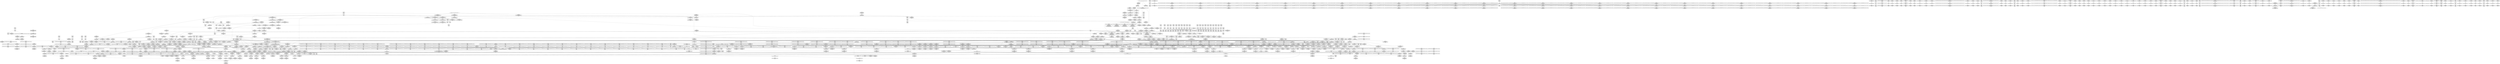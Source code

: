 digraph {
	CE0x4e8ea30 [shape=record,shape=Mrecord,label="{CE0x4e8ea30|i64*_getelementptr_inbounds_(_57_x_i64_,_57_x_i64_*___llvm_gcov_ctr342,_i64_0,_i64_45)|*Constant*}"]
	CE0x4e82550 [shape=record,shape=Mrecord,label="{CE0x4e82550|i32_9|*Constant*|*SummSink*}"]
	CE0x4ee6b60 [shape=record,shape=Mrecord,label="{CE0x4ee6b60|socket_type_to_security_class:_tmp46|security/selinux/hooks.c,1222|*SummSource*}"]
	CE0x4e560b0 [shape=record,shape=Mrecord,label="{CE0x4e560b0|__llvm_gcov_indirect_counter_increment:_bb4}"]
	CE0x4e902d0 [shape=record,shape=Mrecord,label="{CE0x4e902d0|_call_void___llvm_gcov_indirect_counter_increment(i32*___llvm_gcov_global_state_pred344,_i64**_getelementptr_inbounds_(_100_x_i64*_,_100_x_i64*_*___llvm_gcda_edge_table343,_i64_0,_i64_80)),_!dbg_!27747|security/selinux/hooks.c,1214|*SummSource*}"]
	CE0x4e6d010 [shape=record,shape=Mrecord,label="{CE0x4e6d010|i64_21|*Constant*}"]
	CE0x4e8e510 [shape=record,shape=Mrecord,label="{CE0x4e8e510|i64**_getelementptr_inbounds_(_100_x_i64*_,_100_x_i64*_*___llvm_gcda_edge_table343,_i64_0,_i64_76)|*Constant*}"]
	CE0x4f139d0 [shape=record,shape=Mrecord,label="{CE0x4f139d0|i32_17|*Constant*}"]
	CE0x4dd9e80 [shape=record,shape=Mrecord,label="{CE0x4dd9e80|selinux_socket_create:_tmp25|security/selinux/hooks.c,3987}"]
	CE0x4e72cc0 [shape=record,shape=Mrecord,label="{CE0x4e72cc0|socket_type_to_security_class:_if.then8}"]
	CE0x4dfc370 [shape=record,shape=Mrecord,label="{CE0x4dfc370|get_current:_tmp4|./arch/x86/include/asm/current.h,14|*SummSink*}"]
	CE0x4de9e30 [shape=record,shape=Mrecord,label="{CE0x4de9e30|i64*_getelementptr_inbounds_(_57_x_i64_,_57_x_i64_*___llvm_gcov_ctr342,_i64_0,_i64_26)|*Constant*}"]
	CE0x4e209f0 [shape=record,shape=Mrecord,label="{CE0x4e209f0|socket_type_to_security_class:_tmp2|security/selinux/hooks.c,1177|*SummSink*}"]
	CE0x4e81020 [shape=record,shape=Mrecord,label="{CE0x4e81020|i32_4|*Constant*}"]
	CE0x4df5640 [shape=record,shape=Mrecord,label="{CE0x4df5640|i64_10|*Constant*|*SummSink*}"]
	CE0x4ddd5b0 [shape=record,shape=Mrecord,label="{CE0x4ddd5b0|i8*_getelementptr_inbounds_(_45_x_i8_,_45_x_i8_*_.str12,_i32_0,_i32_0)|*Constant*|*SummSource*}"]
	CE0x4e4bb80 [shape=record,shape=Mrecord,label="{CE0x4e4bb80|get_current:_bb|*SummSource*}"]
	CE0x4dd5db0 [shape=record,shape=Mrecord,label="{CE0x4dd5db0|selinux_socket_create:_if.end10|*SummSink*}"]
	CE0x4df0ab0 [shape=record,shape=Mrecord,label="{CE0x4df0ab0|selinux_socket_create:_tmp26|security/selinux/hooks.c,3988|*SummSource*}"]
	CE0x4e7bbb0 [shape=record,shape=Mrecord,label="{CE0x4e7bbb0|default_protocol_dgram:_lor.rhs|*SummSink*}"]
	CE0x4e8dde0 [shape=record,shape=Mrecord,label="{CE0x4e8dde0|socket_type_to_security_class:_tmp36|security/selinux/hooks.c,1212}"]
	CE0x4ee9630 [shape=record,shape=Mrecord,label="{CE0x4ee9630|socket_type_to_security_class:_tmp49|security/selinux/hooks.c,1224|*SummSink*}"]
	CE0x4ebfe40 [shape=record,shape=Mrecord,label="{CE0x4ebfe40|_call_void_mcount()_#3|*SummSource*}"]
	CE0x4ddf930 [shape=record,shape=Mrecord,label="{CE0x4ddf930|socket_sockcreate_sid:_tsec|Function::socket_sockcreate_sid&Arg::tsec::}"]
	CE0x4e7a6a0 [shape=record,shape=Mrecord,label="{CE0x4e7a6a0|GLOBAL:_default_protocol_stream|*Constant*}"]
	CE0x4e748f0 [shape=record,shape=Mrecord,label="{CE0x4e748f0|i64_1|*Constant*}"]
	CE0x4eec100 [shape=record,shape=Mrecord,label="{CE0x4eec100|socket_type_to_security_class:_tmp50|security/selinux/hooks.c,1227|*SummSink*}"]
	CE0x4e15df0 [shape=record,shape=Mrecord,label="{CE0x4e15df0|socket_type_to_security_class:_tobool7|security/selinux/hooks.c,1191|*SummSink*}"]
	CE0x4dda770 [shape=record,shape=Mrecord,label="{CE0x4dda770|selinux_socket_create:_entry}"]
	CE0x4e73530 [shape=record,shape=Mrecord,label="{CE0x4e73530|i32_0|*Constant*}"]
	CE0x4dd3850 [shape=record,shape=Mrecord,label="{CE0x4dd3850|i64_5|*Constant*|*SummSource*}"]
	CE0x4dfd4b0 [shape=record,shape=Mrecord,label="{CE0x4dfd4b0|0:_i8,_:_GCMR_selinux_socket_create.__warned_internal_global_i8_0,_section_.data.unlikely_,_align_1:_elem_0:default:}"]
	CE0x4ec2850 [shape=record,shape=Mrecord,label="{CE0x4ec2850|default_protocol_stream:_cmp|security/selinux/hooks.c,1162|*SummSource*}"]
	CE0x4eec8d0 [shape=record,shape=Mrecord,label="{CE0x4eec8d0|socket_type_to_security_class:_tmp51|security/selinux/hooks.c,1227|*SummSource*}"]
	CE0x4e8d910 [shape=record,shape=Mrecord,label="{CE0x4e8d910|_call_void___llvm_gcov_indirect_counter_increment(i32*___llvm_gcov_global_state_pred344,_i64**_getelementptr_inbounds_(_100_x_i64*_,_100_x_i64*_*___llvm_gcda_edge_table343,_i64_0,_i64_76)),_!dbg_!27746|security/selinux/hooks.c,1212|*SummSink*}"]
	CE0x4e5c7b0 [shape=record,shape=Mrecord,label="{CE0x4e5c7b0|socket_type_to_security_class:_tmp25|security/selinux/hooks.c,1196|*SummSink*}"]
	CE0x4e3e3e0 [shape=record,shape=Mrecord,label="{CE0x4e3e3e0|GLOBAL:_default_protocol_stream|*Constant*|*SummSink*}"]
	CE0x4deeaa0 [shape=record,shape=Mrecord,label="{CE0x4deeaa0|i64*_getelementptr_inbounds_(_18_x_i64_,_18_x_i64_*___llvm_gcov_ctr341,_i64_0,_i64_8)|*Constant*|*SummSource*}"]
	CE0x4ebe9f0 [shape=record,shape=Mrecord,label="{CE0x4ebe9f0|_call_void_mcount()_#3|*SummSource*}"]
	CE0x4dd7a60 [shape=record,shape=Mrecord,label="{CE0x4dd7a60|__llvm_gcov_indirect_counter_increment:_entry}"]
	CE0x4e57910 [shape=record,shape=Mrecord,label="{CE0x4e57910|socket_sockcreate_sid:_tmp6|security/selinux/hooks.c,3953}"]
	CE0x4e17240 [shape=record,shape=Mrecord,label="{CE0x4e17240|socket_sockcreate_sid:_socksid|Function::socket_sockcreate_sid&Arg::socksid::|*SummSink*}"]
	CE0x4e7cc00 [shape=record,shape=Mrecord,label="{CE0x4e7cc00|socket_sockcreate_sid:_tmp11|security/selinux/hooks.c,3958}"]
	CE0x4e366e0 [shape=record,shape=Mrecord,label="{CE0x4e366e0|i16_17|*Constant*}"]
	CE0x4de3330 [shape=record,shape=Mrecord,label="{CE0x4de3330|socket_type_to_security_class:_family|Function::socket_type_to_security_class&Arg::family::|*SummSink*}"]
	CE0x4e18e90 [shape=record,shape=Mrecord,label="{CE0x4e18e90|socket_type_to_security_class:_tmp42|security/selinux/hooks.c,1218}"]
	CE0x4e70920 [shape=record,shape=Mrecord,label="{CE0x4e70920|__llvm_gcov_indirect_counter_increment:_counter|*SummSink*}"]
	CE0x4dd25c0 [shape=record,shape=Mrecord,label="{CE0x4dd25c0|selinux_socket_create:_call|security/selinux/hooks.c,3982|*SummSource*}"]
	CE0x4dd7cd0 [shape=record,shape=Mrecord,label="{CE0x4dd7cd0|__llvm_gcov_indirect_counter_increment:_entry|*SummSink*}"]
	CE0x4e79260 [shape=record,shape=Mrecord,label="{CE0x4e79260|i64*_getelementptr_inbounds_(_6_x_i64_,_6_x_i64_*___llvm_gcov_ctr347,_i64_0,_i64_0)|*Constant*|*SummSource*}"]
	CE0x4e18110 [shape=record,shape=Mrecord,label="{CE0x4e18110|selinux_socket_create:_tmp29|security/selinux/hooks.c,3992|*SummSink*}"]
	CE0x4e80540 [shape=record,shape=Mrecord,label="{CE0x4e80540|default_protocol_stream:_tmp2|security/selinux/hooks.c,1162|*SummSource*}"]
	CE0x4e3e080 [shape=record,shape=Mrecord,label="{CE0x4e3e080|socket_type_to_security_class:_sw.bb10|*SummSink*}"]
	CE0x4e33e90 [shape=record,shape=Mrecord,label="{CE0x4e33e90|i16_36|*Constant*|*SummSource*}"]
	CE0x4e5c6d0 [shape=record,shape=Mrecord,label="{CE0x4e5c6d0|i64*_getelementptr_inbounds_(_57_x_i64_,_57_x_i64_*___llvm_gcov_ctr342,_i64_0,_i64_28)|*Constant*|*SummSink*}"]
	CE0x4de0060 [shape=record,shape=Mrecord,label="{CE0x4de0060|selinux_socket_create:_tmp17|security/selinux/hooks.c,3982|*SummSink*}"]
	CE0x4ec2b10 [shape=record,shape=Mrecord,label="{CE0x4ec2b10|i64_2|*Constant*}"]
	CE0x4e162a0 [shape=record,shape=Mrecord,label="{CE0x4e162a0|socket_type_to_security_class:_tobool7|security/selinux/hooks.c,1191|*SummSource*}"]
	CE0x4e75660 [shape=record,shape=Mrecord,label="{CE0x4e75660|socket_type_to_security_class:_sw.bb18|*SummSource*}"]
	CE0x4dd39b0 [shape=record,shape=Mrecord,label="{CE0x4dd39b0|selinux_socket_create:_tobool1|security/selinux/hooks.c,3982|*SummSink*}"]
	CE0x4eec370 [shape=record,shape=Mrecord,label="{CE0x4eec370|socket_type_to_security_class:_tmp51|security/selinux/hooks.c,1227}"]
	CE0x4e53400 [shape=record,shape=Mrecord,label="{CE0x4e53400|_switch_i32_%family,_label_%sw.epilog26_i32_1,_label_%sw.bb_i32_2,_label_%sw.bb3_i32_10,_label_%sw.bb3_i32_16,_label_%sw.bb11_i32_17,_label_%sw.bb23_i32_15,_label_%sw.bb24_i32_5,_label_%sw.bb25_,_!dbg_!27714|security/selinux/hooks.c,1172}"]
	CE0x4df9420 [shape=record,shape=Mrecord,label="{CE0x4df9420|socket_type_to_security_class:_sw.bb19}"]
	CE0x4dd95c0 [shape=record,shape=Mrecord,label="{CE0x4dd95c0|selinux_socket_create:_tmp23|security/selinux/hooks.c,3987|*SummSource*}"]
	CE0x4deaaf0 [shape=record,shape=Mrecord,label="{CE0x4deaaf0|_ret_%struct.task_struct*_%tmp4,_!dbg_!27714|./arch/x86/include/asm/current.h,14|*SummSink*}"]
	CE0x4f102a0 [shape=record,shape=Mrecord,label="{CE0x4f102a0|default_protocol_dgram:_lor.end}"]
	CE0x4ee7c90 [shape=record,shape=Mrecord,label="{CE0x4ee7c90|_call_void___llvm_gcov_indirect_counter_increment(i32*___llvm_gcov_global_state_pred344,_i64**_getelementptr_inbounds_(_100_x_i64*_,_100_x_i64*_*___llvm_gcda_edge_table343,_i64_0,_i64_56)),_!dbg_!27752|security/selinux/hooks.c,1224|*SummSource*}"]
	CE0x4e151a0 [shape=record,shape=Mrecord,label="{CE0x4e151a0|default_protocol_dgram:_entry}"]
	CE0x4e72df0 [shape=record,shape=Mrecord,label="{CE0x4e72df0|socket_type_to_security_class:_if.then8|*SummSource*}"]
	CE0x4dd5130 [shape=record,shape=Mrecord,label="{CE0x4dd5130|i64_2|*Constant*}"]
	CE0x4e6d980 [shape=record,shape=Mrecord,label="{CE0x4e6d980|GLOBAL:___llvm_gcov_ctr342|Global_var:__llvm_gcov_ctr342|*SummSource*}"]
	CE0x4de6790 [shape=record,shape=Mrecord,label="{CE0x4de6790|socket_sockcreate_sid:_tmp15|security/selinux/hooks.c,3960}"]
	CE0x4e29650 [shape=record,shape=Mrecord,label="{CE0x4e29650|i64**_getelementptr_inbounds_(_100_x_i64*_,_100_x_i64*_*___llvm_gcda_edge_table343,_i64_0,_i64_20)|*Constant*}"]
	CE0x4e6db40 [shape=record,shape=Mrecord,label="{CE0x4e6db40|GLOBAL:___llvm_gcov_ctr342|Global_var:__llvm_gcov_ctr342|*SummSink*}"]
	CE0x4e34f90 [shape=record,shape=Mrecord,label="{CE0x4e34f90|i16_37|*Constant*|*SummSink*}"]
	CE0x4e06350 [shape=record,shape=Mrecord,label="{CE0x4e06350|selinux_socket_create:_protocol|Function::selinux_socket_create&Arg::protocol::}"]
	CE0x4e84450 [shape=record,shape=Mrecord,label="{CE0x4e84450|i64*_getelementptr_inbounds_(_57_x_i64_,_57_x_i64_*___llvm_gcov_ctr342,_i64_0,_i64_41)|*Constant*|*SummSource*}"]
	CE0x4e49160 [shape=record,shape=Mrecord,label="{CE0x4e49160|_call_void___llvm_gcov_indirect_counter_increment(i32*___llvm_gcov_global_state_pred344,_i64**_getelementptr_inbounds_(_100_x_i64*_,_100_x_i64*_*___llvm_gcda_edge_table343,_i64_0,_i64_32)),_!dbg_!27718|security/selinux/hooks.c,1177|*SummSource*}"]
	CE0x4ebfa30 [shape=record,shape=Mrecord,label="{CE0x4ebfa30|socket_sockcreate_sid:_tmp10|security/selinux/hooks.c,3958}"]
	CE0x4e29a90 [shape=record,shape=Mrecord,label="{CE0x4e29a90|i64**_getelementptr_inbounds_(_100_x_i64*_,_100_x_i64*_*___llvm_gcda_edge_table343,_i64_0,_i64_20)|*Constant*|*SummSource*}"]
	CE0x4e827f0 [shape=record,shape=Mrecord,label="{CE0x4e827f0|i32_13|*Constant*|*SummSource*}"]
	CE0x4e55070 [shape=record,shape=Mrecord,label="{CE0x4e55070|__llvm_gcov_indirect_counter_increment:_pred|*SummSink*}"]
	CE0x4e65f70 [shape=record,shape=Mrecord,label="{CE0x4e65f70|_switch_i32_%type,_label_%sw.epilog_i32_1,_label_%sw.bb1_i32_5,_label_%sw.bb1_i32_2,_label_%sw.bb2_,_!dbg_!27717|security/selinux/hooks.c,1174|*SummSink*}"]
	CE0x4e58b00 [shape=record,shape=Mrecord,label="{CE0x4e58b00|socket_sockcreate_sid:_return|*SummSink*}"]
	CE0x4e4b6c0 [shape=record,shape=Mrecord,label="{CE0x4e4b6c0|_call_void_mcount()_#3}"]
	CE0x4e7a550 [shape=record,shape=Mrecord,label="{CE0x4e7a550|i64**_getelementptr_inbounds_(_100_x_i64*_,_100_x_i64*_*___llvm_gcda_edge_table343,_i64_0,_i64_44)|*Constant*|*SummSink*}"]
	CE0x4e01770 [shape=record,shape=Mrecord,label="{CE0x4e01770|socket_type_to_security_class:_call|security/selinux/hooks.c,1186|*SummSource*}"]
	CE0x4e50d30 [shape=record,shape=Mrecord,label="{CE0x4e50d30|i64*_getelementptr_inbounds_(_57_x_i64_,_57_x_i64_*___llvm_gcov_ctr342,_i64_0,_i64_54)|*Constant*|*SummSink*}"]
	CE0x4e24cb0 [shape=record,shape=Mrecord,label="{CE0x4e24cb0|selinux_socket_create:_tmp36|security/selinux/hooks.c,3995|*SummSink*}"]
	CE0x4e71010 [shape=record,shape=Mrecord,label="{CE0x4e71010|socket_sockcreate_sid:_tmp9|*LoadInst*|security/selinux/hooks.c,3954|*SummSource*}"]
	CE0x4f123d0 [shape=record,shape=Mrecord,label="{CE0x4f123d0|default_protocol_dgram:_tmp1|*SummSink*}"]
	CE0x4f14040 [shape=record,shape=Mrecord,label="{CE0x4f14040|default_protocol_dgram:_cmp1|security/selinux/hooks.c,1167|*SummSink*}"]
	CE0x4dd5320 [shape=record,shape=Mrecord,label="{CE0x4dd5320|selinux_socket_create:_entry|*SummSource*}"]
	CE0x4df7840 [shape=record,shape=Mrecord,label="{CE0x4df7840|selinux_socket_create:_tobool13|security/selinux/hooks.c,3992}"]
	CE0x4e85590 [shape=record,shape=Mrecord,label="{CE0x4e85590|_call_void___llvm_gcov_indirect_counter_increment(i32*___llvm_gcov_global_state_pred344,_i64**_getelementptr_inbounds_(_100_x_i64*_,_100_x_i64*_*___llvm_gcda_edge_table343,_i64_0,_i64_64)),_!dbg_!27743|security/selinux/hooks.c,1206|*SummSource*}"]
	CE0x4f0e6c0 [shape=record,shape=Mrecord,label="{CE0x4f0e6c0|i64*_getelementptr_inbounds_(_5_x_i64_,_5_x_i64_*___llvm_gcov_ctr345,_i64_0,_i64_4)|*Constant*|*SummSource*}"]
	CE0x4e71360 [shape=record,shape=Mrecord,label="{CE0x4e71360|socket_sockcreate_sid:_tmp9|*LoadInst*|security/selinux/hooks.c,3954}"]
	CE0x4dd3c80 [shape=record,shape=Mrecord,label="{CE0x4dd3c80|i8_1|*Constant*|*SummSink*}"]
	CE0x4e76e60 [shape=record,shape=Mrecord,label="{CE0x4e76e60|socket_type_to_security_class:_sw.bb13|*SummSink*}"]
	CE0x4e93cc0 [shape=record,shape=Mrecord,label="{CE0x4e93cc0|i64**_getelementptr_inbounds_(_100_x_i64*_,_100_x_i64*_*___llvm_gcda_edge_table343,_i64_0,_i64_84)|*Constant*|*SummSource*}"]
	CE0x4deb890 [shape=record,shape=Mrecord,label="{CE0x4deb890|socket_type_to_security_class:_type|Function::socket_type_to_security_class&Arg::type::}"]
	CE0x4e638c0 [shape=record,shape=Mrecord,label="{CE0x4e638c0|_call_void___llvm_gcov_indirect_counter_increment(i32*___llvm_gcov_global_state_pred344,_i64**_getelementptr_inbounds_(_100_x_i64*_,_100_x_i64*_*___llvm_gcda_edge_table343,_i64_0,_i64_4)),_!dbg_!27715|security/selinux/hooks.c,1174|*SummSource*}"]
	CE0x4e35a20 [shape=record,shape=Mrecord,label="{CE0x4e35a20|i16_15|*Constant*}"]
	CE0x4e4b500 [shape=record,shape=Mrecord,label="{CE0x4e4b500|get_current:_bb}"]
	CE0x4de7b50 [shape=record,shape=Mrecord,label="{CE0x4de7b50|GLOBAL:___llvm_gcov_ctr345|Global_var:__llvm_gcov_ctr345}"]
	CE0x4e3d9e0 [shape=record,shape=Mrecord,label="{CE0x4e3d9e0|COLLAPSED:_GCMRE___llvm_gcov_ctr98_internal_global_2_x_i64_zeroinitializer:_elem_0:default:}"]
	CE0x4e6c290 [shape=record,shape=Mrecord,label="{CE0x4e6c290|socket_sockcreate_sid:_cmp|security/selinux/hooks.c,3953}"]
	CE0x4e066b0 [shape=record,shape=Mrecord,label="{CE0x4e066b0|socket_type_to_security_class:_protocol|Function::socket_type_to_security_class&Arg::protocol::}"]
	CE0x4deb2a0 [shape=record,shape=Mrecord,label="{CE0x4deb2a0|selinux_socket_create:_cred|security/selinux/hooks.c,3982|*SummSink*}"]
	CE0x4e55de0 [shape=record,shape=Mrecord,label="{CE0x4e55de0|_switch_i32_%family,_label_%sw.epilog26_i32_1,_label_%sw.bb_i32_2,_label_%sw.bb3_i32_10,_label_%sw.bb3_i32_16,_label_%sw.bb11_i32_17,_label_%sw.bb23_i32_15,_label_%sw.bb24_i32_5,_label_%sw.bb25_,_!dbg_!27714|security/selinux/hooks.c,1172|*SummSink*}"]
	CE0x4e52df0 [shape=record,shape=Mrecord,label="{CE0x4e52df0|i32_10|*Constant*|*SummSource*}"]
	CE0x4e7e100 [shape=record,shape=Mrecord,label="{CE0x4e7e100|_call_void_mcount()_#3}"]
	CE0x4e3e220 [shape=record,shape=Mrecord,label="{CE0x4e3e220|get_current:_tmp3}"]
	CE0x4e02820 [shape=record,shape=Mrecord,label="{CE0x4e02820|get_current:_tmp3|*SummSource*}"]
	CE0x4e54cd0 [shape=record,shape=Mrecord,label="{CE0x4e54cd0|socket_type_to_security_class:_sw.bb16}"]
	CE0x4e37010 [shape=record,shape=Mrecord,label="{CE0x4e37010|socket_type_to_security_class:_tmp59|security/selinux/hooks.c,1235|*SummSink*}"]
	CE0x4df02c0 [shape=record,shape=Mrecord,label="{CE0x4df02c0|selinux_socket_create:_kern|Function::selinux_socket_create&Arg::kern::|*SummSink*}"]
	CE0x4e3df60 [shape=record,shape=Mrecord,label="{CE0x4e3df60|socket_type_to_security_class:_sw.bb10|*SummSource*}"]
	CE0x4e86f30 [shape=record,shape=Mrecord,label="{CE0x4e86f30|socket_type_to_security_class:_tmp31|security/selinux/hooks.c,1206|*SummSink*}"]
	CE0x4dddef0 [shape=record,shape=Mrecord,label="{CE0x4dddef0|selinux_socket_create:_tmp7|security/selinux/hooks.c,3982}"]
	CE0x4f14720 [shape=record,shape=Mrecord,label="{CE0x4f14720|i64*_getelementptr_inbounds_(_5_x_i64_,_5_x_i64_*___llvm_gcov_ctr346,_i64_0,_i64_4)|*Constant*}"]
	CE0x4e203e0 [shape=record,shape=Mrecord,label="{CE0x4e203e0|i64**_getelementptr_inbounds_(_100_x_i64*_,_100_x_i64*_*___llvm_gcda_edge_table343,_i64_0,_i64_32)|*Constant*|*SummSource*}"]
	CE0x4de3010 [shape=record,shape=Mrecord,label="{CE0x4de3010|selinux_socket_create:_family|Function::selinux_socket_create&Arg::family::|*SummSink*}"]
	CE0x4e53e10 [shape=record,shape=Mrecord,label="{CE0x4e53e10|socket_type_to_security_class:_sw.bb|*SummSource*}"]
	CE0x4e26bf0 [shape=record,shape=Mrecord,label="{CE0x4e26bf0|avc_has_perm:_ssid|Function::avc_has_perm&Arg::ssid::|*SummSink*}"]
	CE0x4e14420 [shape=record,shape=Mrecord,label="{CE0x4e14420|socket_sockcreate_sid:_secclass|Function::socket_sockcreate_sid&Arg::secclass::|*SummSource*}"]
	CE0x4e219a0 [shape=record,shape=Mrecord,label="{CE0x4e219a0|selinux_socket_create:_tmp31|security/selinux/hooks.c,3992|*SummSource*}"]
	CE0x4dee5c0 [shape=record,shape=Mrecord,label="{CE0x4dee5c0|selinux_socket_create:_tmp15|security/selinux/hooks.c,3982}"]
	CE0x4e25ab0 [shape=record,shape=Mrecord,label="{CE0x4e25ab0|i32_(i32,_i32,_i16,_i32,_%struct.common_audit_data*)*_bitcast_(i32_(i32,_i32,_i16,_i32,_%struct.common_audit_data.495*)*_avc_has_perm_to_i32_(i32,_i32,_i16,_i32,_%struct.common_audit_data*)*)|*Constant*}"]
	CE0x4e4aaa0 [shape=record,shape=Mrecord,label="{CE0x4e4aaa0|selinux_socket_create:_tmp39|security/selinux/hooks.c,3996|*SummSource*}"]
	CE0x4e21b60 [shape=record,shape=Mrecord,label="{CE0x4e21b60|selinux_socket_create:_tmp31|security/selinux/hooks.c,3992|*SummSink*}"]
	CE0x4e8b2a0 [shape=record,shape=Mrecord,label="{CE0x4e8b2a0|socket_type_to_security_class:_tmp34|security/selinux/hooks.c,1210}"]
	CE0x4e4e8e0 [shape=record,shape=Mrecord,label="{CE0x4e4e8e0|socket_type_to_security_class:_tmp44|security/selinux/hooks.c,1220}"]
	CE0x4e23240 [shape=record,shape=Mrecord,label="{CE0x4e23240|selinux_socket_create:_tmp34|security/selinux/hooks.c,3995}"]
	CE0x4e19ae0 [shape=record,shape=Mrecord,label="{CE0x4e19ae0|i64*_getelementptr_inbounds_(_57_x_i64_,_57_x_i64_*___llvm_gcov_ctr342,_i64_0,_i64_48)|*Constant*}"]
	CE0x4dca4c0 [shape=record,shape=Mrecord,label="{CE0x4dca4c0|selinux_socket_create:_if.end}"]
	CE0x4de3830 [shape=record,shape=Mrecord,label="{CE0x4de3830|i64*_getelementptr_inbounds_(_18_x_i64_,_18_x_i64_*___llvm_gcov_ctr341,_i64_0,_i64_0)|*Constant*|*SummSource*}"]
	CE0x4e33fa0 [shape=record,shape=Mrecord,label="{CE0x4e33fa0|i16_36|*Constant*|*SummSink*}"]
	CE0x4e77050 [shape=record,shape=Mrecord,label="{CE0x4e77050|socket_type_to_security_class:_sw.bb20|*SummSource*}"]
	CE0x4dec330 [shape=record,shape=Mrecord,label="{CE0x4dec330|GLOBAL:_lockdep_rcu_suspicious|*Constant*}"]
	CE0x4f15980 [shape=record,shape=Mrecord,label="{CE0x4f15980|default_protocol_dgram:_lor.ext|security/selinux/hooks.c,1167|*SummSource*}"]
	CE0x4e8c7b0 [shape=record,shape=Mrecord,label="{CE0x4e8c7b0|socket_type_to_security_class:_tmp35|security/selinux/hooks.c,1210}"]
	CE0x4e8c5b0 [shape=record,shape=Mrecord,label="{CE0x4e8c5b0|socket_type_to_security_class:_tmp35|security/selinux/hooks.c,1210|*SummSink*}"]
	CE0x4e91490 [shape=record,shape=Mrecord,label="{CE0x4e91490|i64**_getelementptr_inbounds_(_100_x_i64*_,_100_x_i64*_*___llvm_gcda_edge_table343,_i64_0,_i64_80)|*Constant*|*SummSource*}"]
	CE0x4dca9c0 [shape=record,shape=Mrecord,label="{CE0x4dca9c0|selinux_socket_create:_if.then9}"]
	CE0x4e64350 [shape=record,shape=Mrecord,label="{CE0x4e64350|socket_type_to_security_class:_tmp10|security/selinux/hooks.c,1186|*SummSink*}"]
	CE0x4e6ccd0 [shape=record,shape=Mrecord,label="{CE0x4e6ccd0|i64_20|*Constant*|*SummSource*}"]
	CE0x4e86870 [shape=record,shape=Mrecord,label="{CE0x4e86870|i64*_getelementptr_inbounds_(_57_x_i64_,_57_x_i64_*___llvm_gcov_ctr342,_i64_0,_i64_42)|*Constant*}"]
	CE0x4e691c0 [shape=record,shape=Mrecord,label="{CE0x4e691c0|socket_sockcreate_sid:_bb|*SummSource*}"]
	CE0x4e019c0 [shape=record,shape=Mrecord,label="{CE0x4e019c0|_call_void___llvm_gcov_indirect_counter_increment(i32*___llvm_gcov_global_state_pred344,_i64**_getelementptr_inbounds_(_100_x_i64*_,_100_x_i64*_*___llvm_gcda_edge_table343,_i64_0,_i64_44)),_!dbg_!27724|security/selinux/hooks.c,1186}"]
	CE0x4dcaf40 [shape=record,shape=Mrecord,label="{CE0x4dcaf40|selinux_socket_create:_if.end15}"]
	CE0x4eebc40 [shape=record,shape=Mrecord,label="{CE0x4eebc40|socket_type_to_security_class:_tmp50|security/selinux/hooks.c,1227|*SummSource*}"]
	CE0x4e7bce0 [shape=record,shape=Mrecord,label="{CE0x4e7bce0|default_protocol_dgram:_bb}"]
	CE0x4de7880 [shape=record,shape=Mrecord,label="{CE0x4de7880|default_protocol_dgram:_tmp|*SummSource*}"]
	CE0x4e73ec0 [shape=record,shape=Mrecord,label="{CE0x4e73ec0|socket_type_to_security_class:_sw.bb5|*SummSource*}"]
	CE0x4ee8e90 [shape=record,shape=Mrecord,label="{CE0x4ee8e90|i64**_getelementptr_inbounds_(_100_x_i64*_,_100_x_i64*_*___llvm_gcda_edge_table343,_i64_0,_i64_56)|*Constant*|*SummSource*}"]
	CE0x4df55d0 [shape=record,shape=Mrecord,label="{CE0x4df55d0|i64_10|*Constant*|*SummSource*}"]
	"CONST[source:1(input),value:2(dynamic)][purpose:{subject}]"
	CE0x4e7db50 [shape=record,shape=Mrecord,label="{CE0x4e7db50|default_protocol_stream:_tmp|*SummSink*}"]
	CE0x4de9770 [shape=record,shape=Mrecord,label="{CE0x4de9770|socket_type_to_security_class:_tmp19|security/selinux/hooks.c,1191|*SummSink*}"]
	CE0x4e57fa0 [shape=record,shape=Mrecord,label="{CE0x4e57fa0|i32_10|*Constant*|*SummSink*}"]
	CE0x4de3650 [shape=record,shape=Mrecord,label="{CE0x4de3650|selinux_socket_create:_type|Function::selinux_socket_create&Arg::type::}"]
	CE0x4e87ad0 [shape=record,shape=Mrecord,label="{CE0x4e87ad0|_call_void___llvm_gcov_indirect_counter_increment(i32*___llvm_gcov_global_state_pred344,_i64**_getelementptr_inbounds_(_100_x_i64*_,_100_x_i64*_*___llvm_gcda_edge_table343,_i64_0,_i64_68)),_!dbg_!27744|security/selinux/hooks.c,1208}"]
	CE0x4dfd7a0 [shape=record,shape=Mrecord,label="{CE0x4dfd7a0|i32_2|*Constant*|*SummSource*}"]
	CE0x4e21ea0 [shape=record,shape=Mrecord,label="{CE0x4e21ea0|selinux_socket_create:_tmp32|security/selinux/hooks.c,3993}"]
	CE0x4e7e1a0 [shape=record,shape=Mrecord,label="{CE0x4e7e1a0|_call_void_mcount()_#3|*SummSource*}"]
	CE0x4e27090 [shape=record,shape=Mrecord,label="{CE0x4e27090|avc_has_perm:_tsid|Function::avc_has_perm&Arg::tsid::|*SummSink*}"]
	CE0x4e35f80 [shape=record,shape=Mrecord,label="{CE0x4e35f80|i16_24|*Constant*|*SummSink*}"]
	CE0x4e52730 [shape=record,shape=Mrecord,label="{CE0x4e52730|socket_type_to_security_class:_sw.bb1|*SummSource*}"]
	CE0x4dd1ee0 [shape=record,shape=Mrecord,label="{CE0x4dd1ee0|selinux_socket_create:_tmp4|security/selinux/hooks.c,3982}"]
	CE0x4df9ee0 [shape=record,shape=Mrecord,label="{CE0x4df9ee0|COLLAPSED:_GIRE_selinux_xfrm_refcount_global_%struct.atomic_t_zeroinitializer,_align_4:_elem_0:default:}"]
	CE0x4ee68f0 [shape=record,shape=Mrecord,label="{CE0x4ee68f0|i64**_getelementptr_inbounds_(_100_x_i64*_,_100_x_i64*_*___llvm_gcda_edge_table343,_i64_0,_i64_96)|*Constant*|*SummSource*}"]
	CE0x4dfda10 [shape=record,shape=Mrecord,label="{CE0x4dfda10|i32_2|*Constant*|*SummSink*}"]
	CE0x4e6f9c0 [shape=record,shape=Mrecord,label="{CE0x4e6f9c0|socket_type_to_security_class:_if.else9|*SummSink*}"]
	CE0x4e8d150 [shape=record,shape=Mrecord,label="{CE0x4e8d150|_call_void___llvm_gcov_indirect_counter_increment(i32*___llvm_gcov_global_state_pred344,_i64**_getelementptr_inbounds_(_100_x_i64*_,_100_x_i64*_*___llvm_gcda_edge_table343,_i64_0,_i64_76)),_!dbg_!27746|security/selinux/hooks.c,1212}"]
	CE0x4e20530 [shape=record,shape=Mrecord,label="{CE0x4e20530|socket_type_to_security_class:_tmp2|security/selinux/hooks.c,1177|*SummSource*}"]
	CE0x4dcfe80 [shape=record,shape=Mrecord,label="{CE0x4dcfe80|selinux_socket_create:_if.then14}"]
	CE0x4e6dce0 [shape=record,shape=Mrecord,label="{CE0x4e6dce0|i64_0|*Constant*}"]
	CE0x4ed61b0 [shape=record,shape=Mrecord,label="{CE0x4ed61b0|default_protocol_stream:_tmp3|security/selinux/hooks.c,1162|*SummSource*}"]
	CE0x4e71e50 [shape=record,shape=Mrecord,label="{CE0x4e71e50|socket_type_to_security_class:_sw.epilog|*SummSink*}"]
	CE0x4e3f210 [shape=record,shape=Mrecord,label="{CE0x4e3f210|socket_type_to_security_class:_tobool|security/selinux/hooks.c,1186|*SummSink*}"]
	CE0x4e5ebc0 [shape=record,shape=Mrecord,label="{CE0x4e5ebc0|i64**_getelementptr_inbounds_(_100_x_i64*_,_100_x_i64*_*___llvm_gcda_edge_table343,_i64_0,_i64_40)|*Constant*|*SummSink*}"]
	CE0x4e4ae80 [shape=record,shape=Mrecord,label="{CE0x4e4ae80|_ret_i32_%retval.0,_!dbg_!27764|security/selinux/hooks.c,3996}"]
	CE0x4e6b7d0 [shape=record,shape=Mrecord,label="{CE0x4e6b7d0|i64*_getelementptr_inbounds_(_57_x_i64_,_57_x_i64_*___llvm_gcov_ctr342,_i64_0,_i64_14)|*Constant*|*SummSink*}"]
	CE0x4e414d0 [shape=record,shape=Mrecord,label="{CE0x4e414d0|i64**_getelementptr_inbounds_(_100_x_i64*_,_100_x_i64*_*___llvm_gcda_edge_table343,_i64_0,_i64_28)|*Constant*}"]
	CE0x4e56a90 [shape=record,shape=Mrecord,label="{CE0x4e56a90|socket_sockcreate_sid:_tmp3|security/selinux/hooks.c,3953|*SummSource*}"]
	CE0x4e5f210 [shape=record,shape=Mrecord,label="{CE0x4e5f210|i64*_getelementptr_inbounds_(_57_x_i64_,_57_x_i64_*___llvm_gcov_ctr342,_i64_0,_i64_29)|*Constant*|*SummSink*}"]
	CE0x4df8bd0 [shape=record,shape=Mrecord,label="{CE0x4df8bd0|socket_type_to_security_class:_sw.bb17}"]
	CE0x4e06520 [shape=record,shape=Mrecord,label="{CE0x4e06520|selinux_socket_create:_protocol|Function::selinux_socket_create&Arg::protocol::|*SummSource*}"]
	CE0x4e3eba0 [shape=record,shape=Mrecord,label="{CE0x4e3eba0|default_protocol_stream:_protocol|Function::default_protocol_stream&Arg::protocol::|*SummSink*}"]
	CE0x4ddf9d0 [shape=record,shape=Mrecord,label="{CE0x4ddf9d0|socket_sockcreate_sid:_tsec|Function::socket_sockcreate_sid&Arg::tsec::|*SummSource*}"]
	CE0x4f120d0 [shape=record,shape=Mrecord,label="{CE0x4f120d0|default_protocol_dgram:_tmp1}"]
	CE0x4dd37e0 [shape=record,shape=Mrecord,label="{CE0x4dd37e0|i64_5|*Constant*|*SummSink*}"]
	CE0x4e72be0 [shape=record,shape=Mrecord,label="{CE0x4e72be0|__llvm_gcov_indirect_counter_increment:_tmp2|*SummSink*}"]
	CE0x4e699e0 [shape=record,shape=Mrecord,label="{CE0x4e699e0|_call_void___llvm_gcov_indirect_counter_increment(i32*___llvm_gcov_global_state_pred344,_i64**_getelementptr_inbounds_(_100_x_i64*_,_100_x_i64*_*___llvm_gcda_edge_table343,_i64_0,_i64_36)),_!dbg_!27720|security/selinux/hooks.c,1179|*SummSink*}"]
	CE0x4e5c0f0 [shape=record,shape=Mrecord,label="{CE0x4e5c0f0|i64*_getelementptr_inbounds_(_57_x_i64_,_57_x_i64_*___llvm_gcov_ctr342,_i64_0,_i64_28)|*Constant*}"]
	CE0x4decd60 [shape=record,shape=Mrecord,label="{CE0x4decd60|selinux_socket_create:_tmp20|security/selinux/hooks.c,3982|*SummSink*}"]
	CE0x4df5440 [shape=record,shape=Mrecord,label="{CE0x4df5440|selinux_socket_create:_tmp17|security/selinux/hooks.c,3982}"]
	CE0x4e06e20 [shape=record,shape=Mrecord,label="{CE0x4e06e20|_ret_i16_%retval.0,_!dbg_!27757|security/selinux/hooks.c,1235|*SummSource*}"]
	CE0x4f10aa0 [shape=record,shape=Mrecord,label="{CE0x4f10aa0|default_protocol_stream:_tmp9|security/selinux/hooks.c,1162}"]
	CE0x4e27230 [shape=record,shape=Mrecord,label="{CE0x4e27230|avc_has_perm:_tclass|Function::avc_has_perm&Arg::tclass::}"]
	CE0x4dfd6c0 [shape=record,shape=Mrecord,label="{CE0x4dfd6c0|selinux_socket_create:_tobool1|security/selinux/hooks.c,3982}"]
	CE0x4e715a0 [shape=record,shape=Mrecord,label="{CE0x4e715a0|socket_type_to_security_class:_sw.bb25|*SummSink*}"]
	CE0x4e69660 [shape=record,shape=Mrecord,label="{CE0x4e69660|_call_void___llvm_gcov_indirect_counter_increment(i32*___llvm_gcov_global_state_pred344,_i64**_getelementptr_inbounds_(_100_x_i64*_,_100_x_i64*_*___llvm_gcda_edge_table343,_i64_0,_i64_36)),_!dbg_!27720|security/selinux/hooks.c,1179}"]
	CE0x4de0740 [shape=record,shape=Mrecord,label="{CE0x4de0740|selinux_socket_create:_call4|security/selinux/hooks.c,3982}"]
	CE0x4e539e0 [shape=record,shape=Mrecord,label="{CE0x4e539e0|socket_sockcreate_sid:_tmp4|security/selinux/hooks.c,3953}"]
	CE0x4de2e70 [shape=record,shape=Mrecord,label="{CE0x4de2e70|selinux_socket_create:_family|Function::selinux_socket_create&Arg::family::}"]
	CE0x4ddeca0 [shape=record,shape=Mrecord,label="{CE0x4ddeca0|selinux_socket_create:_call12|security/selinux/hooks.c,3991}"]
	CE0x4e84150 [shape=record,shape=Mrecord,label="{CE0x4e84150|i64**_getelementptr_inbounds_(_100_x_i64*_,_100_x_i64*_*___llvm_gcda_edge_table343,_i64_0,_i64_60)|*Constant*|*SummSink*}"]
	CE0x4dffa10 [shape=record,shape=Mrecord,label="{CE0x4dffa10|socket_type_to_security_class:_sw.epilog26|*SummSink*}"]
	CE0x4e6eb20 [shape=record,shape=Mrecord,label="{CE0x4e6eb20|__llvm_gcov_indirect_counter_increment:_predecessor|Function::__llvm_gcov_indirect_counter_increment&Arg::predecessor::|*SummSource*}"]
	CE0x4e6c0d0 [shape=record,shape=Mrecord,label="{CE0x4e6c0d0|socket_type_to_security_class:_sw.bb24|*SummSink*}"]
	CE0x4e02630 [shape=record,shape=Mrecord,label="{CE0x4e02630|i32_5|*Constant*|*SummSink*}"]
	CE0x4e55730 [shape=record,shape=Mrecord,label="{CE0x4e55730|socket_type_to_security_class:_sw.bb23}"]
	CE0x4e74a50 [shape=record,shape=Mrecord,label="{CE0x4e74a50|i64*_null|*Constant*|*SummSink*}"]
	CE0x4e372b0 [shape=record,shape=Mrecord,label="{CE0x4e372b0|i64*_getelementptr_inbounds_(_57_x_i64_,_57_x_i64_*___llvm_gcov_ctr342,_i64_0,_i64_56)|*Constant*|*SummSink*}"]
	CE0x4e19a70 [shape=record,shape=Mrecord,label="{CE0x4e19a70|i64**_getelementptr_inbounds_(_100_x_i64*_,_100_x_i64*_*___llvm_gcda_edge_table343,_i64_0,_i64_88)|*Constant*|*SummSink*}"]
	CE0x4dfa2f0 [shape=record,shape=Mrecord,label="{CE0x4dfa2f0|socket_type_to_security_class:_if.else|*SummSource*}"]
	CE0x4e31470 [shape=record,shape=Mrecord,label="{CE0x4e31470|socket_type_to_security_class:_tmp56|security/selinux/hooks.c,1234|*SummSource*}"]
	CE0x4e76b30 [shape=record,shape=Mrecord,label="{CE0x4e76b30|__llvm_gcov_indirect_counter_increment:_tmp1|*SummSource*}"]
	CE0x4f10b80 [shape=record,shape=Mrecord,label="{CE0x4f10b80|default_protocol_stream:_tmp9|security/selinux/hooks.c,1162|*SummSink*}"]
	CE0x4de08a0 [shape=record,shape=Mrecord,label="{CE0x4de08a0|selinux_socket_create:_call4|security/selinux/hooks.c,3982|*SummSource*}"]
	CE0x4e91500 [shape=record,shape=Mrecord,label="{CE0x4e91500|i64**_getelementptr_inbounds_(_100_x_i64*_,_100_x_i64*_*___llvm_gcda_edge_table343,_i64_0,_i64_80)|*Constant*|*SummSink*}"]
	CE0x4decef0 [shape=record,shape=Mrecord,label="{CE0x4decef0|selinux_socket_create:_do.body|*SummSink*}"]
	CE0x4e14fe0 [shape=record,shape=Mrecord,label="{CE0x4e14fe0|GLOBAL:_default_protocol_dgram|*Constant*|*SummSink*}"]
	CE0x4deefc0 [shape=record,shape=Mrecord,label="{CE0x4deefc0|selinux_socket_create:_tmp9|security/selinux/hooks.c,3982|*SummSource*}"]
	CE0x4f12a80 [shape=record,shape=Mrecord,label="{CE0x4f12a80|i64*_getelementptr_inbounds_(_5_x_i64_,_5_x_i64_*___llvm_gcov_ctr346,_i64_0,_i64_3)|*Constant*|*SummSink*}"]
	CE0x4ec3870 [shape=record,shape=Mrecord,label="{CE0x4ec3870|default_protocol_stream:_lor.rhs}"]
	CE0x4e69000 [shape=record,shape=Mrecord,label="{CE0x4e69000|socket_sockcreate_sid:_if.then|*SummSink*}"]
	CE0x4e06b70 [shape=record,shape=Mrecord,label="{CE0x4e06b70|_ret_i16_%retval.0,_!dbg_!27757|security/selinux/hooks.c,1235}"]
	CE0x4f0e270 [shape=record,shape=Mrecord,label="{CE0x4f0e270|default_protocol_stream:_tmp8|*SummSource*}"]
	CE0x4e8be80 [shape=record,shape=Mrecord,label="{CE0x4e8be80|i64**_getelementptr_inbounds_(_100_x_i64*_,_100_x_i64*_*___llvm_gcda_edge_table343,_i64_0,_i64_72)|*Constant*|*SummSink*}"]
	CE0x4e74bc0 [shape=record,shape=Mrecord,label="{CE0x4e74bc0|__llvm_gcov_indirect_counter_increment:_tmp3|*SummSink*}"]
	CE0x4e6c6a0 [shape=record,shape=Mrecord,label="{CE0x4e6c6a0|socket_type_to_security_class:_tobool|security/selinux/hooks.c,1186}"]
	CE0x4e68d50 [shape=record,shape=Mrecord,label="{CE0x4e68d50|socket_sockcreate_sid:_tmp14|security/selinux/hooks.c,3960|*SummSource*}"]
	CE0x4e57a20 [shape=record,shape=Mrecord,label="{CE0x4e57a20|socket_sockcreate_sid:_tmp6|security/selinux/hooks.c,3953|*SummSource*}"]
	CE0x4dfe980 [shape=record,shape=Mrecord,label="{CE0x4dfe980|socket_type_to_security_class:_sw.bb17|*SummSink*}"]
	CE0x4dd5530 [shape=record,shape=Mrecord,label="{CE0x4dd5530|selinux_socket_create:_tmp|*SummSource*}"]
	CE0x4e24940 [shape=record,shape=Mrecord,label="{CE0x4e24940|selinux_socket_create:_tmp35|security/selinux/hooks.c,3995|*SummSource*}"]
	CE0x4ee9d90 [shape=record,shape=Mrecord,label="{CE0x4ee9d90|socket_type_to_security_class:_tmp49|security/selinux/hooks.c,1224|*SummSource*}"]
	CE0x4e58a00 [shape=record,shape=Mrecord,label="{CE0x4e58a00|socket_sockcreate_sid:_return}"]
	CE0x4df1d60 [shape=record,shape=Mrecord,label="{CE0x4df1d60|selinux_socket_create:_if.then|*SummSink*}"]
	CE0x4dca650 [shape=record,shape=Mrecord,label="{CE0x4dca650|i64_1|*Constant*}"]
	CE0x4e6f4f0 [shape=record,shape=Mrecord,label="{CE0x4e6f4f0|_ret_void}"]
	CE0x4ec3930 [shape=record,shape=Mrecord,label="{CE0x4ec3930|default_protocol_stream:_lor.rhs|*SummSource*}"]
	CE0x4e54e00 [shape=record,shape=Mrecord,label="{CE0x4e54e00|socket_type_to_security_class:_sw.bb16|*SummSink*}"]
	CE0x4e80700 [shape=record,shape=Mrecord,label="{CE0x4e80700|default_protocol_stream:_tmp2|security/selinux/hooks.c,1162|*SummSink*}"]
	CE0x4e6f3f0 [shape=record,shape=Mrecord,label="{CE0x4e6f3f0|__llvm_gcov_indirect_counter_increment:_counters|Function::__llvm_gcov_indirect_counter_increment&Arg::counters::|*SummSink*}"]
	CE0x4e225f0 [shape=record,shape=Mrecord,label="{CE0x4e225f0|i64*_getelementptr_inbounds_(_18_x_i64_,_18_x_i64_*___llvm_gcov_ctr341,_i64_0,_i64_15)|*Constant*|*SummSink*}"]
	CE0x4e86e50 [shape=record,shape=Mrecord,label="{CE0x4e86e50|i64*_getelementptr_inbounds_(_57_x_i64_,_57_x_i64_*___llvm_gcov_ctr342,_i64_0,_i64_42)|*Constant*|*SummSink*}"]
	CE0x4e39740 [shape=record,shape=Mrecord,label="{CE0x4e39740|socket_type_to_security_class:_tmp17|security/selinux/hooks.c,1191|*SummSink*}"]
	CE0x4e60fd0 [shape=record,shape=Mrecord,label="{CE0x4e60fd0|i64**_getelementptr_inbounds_(_100_x_i64*_,_100_x_i64*_*___llvm_gcda_edge_table343,_i64_0,_i64_12)|*Constant*}"]
	CE0x4e6ce50 [shape=record,shape=Mrecord,label="{CE0x4e6ce50|i64_20|*Constant*|*SummSink*}"]
	CE0x4dd7fb0 [shape=record,shape=Mrecord,label="{CE0x4dd7fb0|selinux_socket_create:_tmp11|security/selinux/hooks.c,3982}"]
	CE0x4ddbb00 [shape=record,shape=Mrecord,label="{CE0x4ddbb00|i64_0|*Constant*|*SummSink*}"]
	CE0x4dfe1c0 [shape=record,shape=Mrecord,label="{CE0x4dfe1c0|i64*_getelementptr_inbounds_(_2_x_i64_,_2_x_i64_*___llvm_gcov_ctr98,_i64_0,_i64_1)|*Constant*}"]
	CE0x4dd3770 [shape=record,shape=Mrecord,label="{CE0x4dd3770|i64_5|*Constant*}"]
	CE0x4e17910 [shape=record,shape=Mrecord,label="{CE0x4e17910|i64_13|*Constant*|*SummSource*}"]
	CE0x4e78e40 [shape=record,shape=Mrecord,label="{CE0x4e78e40|_switch_i32_%type,_label_%sw.epilog_i32_1,_label_%sw.bb1_i32_5,_label_%sw.bb1_i32_2,_label_%sw.bb2_,_!dbg_!27717|security/selinux/hooks.c,1174|*SummSource*}"]
	CE0x4e64580 [shape=record,shape=Mrecord,label="{CE0x4e64580|socket_type_to_security_class:_tmp11|security/selinux/hooks.c,1186}"]
	CE0x4e4b1b0 [shape=record,shape=Mrecord,label="{CE0x4e4b1b0|_ret_i32_%retval.0,_!dbg_!27764|security/selinux/hooks.c,3996|*SummSink*}"]
	CE0x4df9d00 [shape=record,shape=Mrecord,label="{CE0x4df9d00|socket_type_to_security_class:_if.else}"]
	CE0x4e0c7c0 [shape=record,shape=Mrecord,label="{CE0x4e0c7c0|i64_0|*Constant*}"]
	CE0x4df13e0 [shape=record,shape=Mrecord,label="{CE0x4df13e0|selinux_socket_create:_tmp14|security/selinux/hooks.c,3982|*SummSource*}"]
	CE0x4642020 [shape=record,shape=Mrecord,label="{CE0x4642020|selinux_socket_create:_tmp5|security/selinux/hooks.c,3982}"]
	CE0x4e351b0 [shape=record,shape=Mrecord,label="{CE0x4e351b0|i16_41|*Constant*|*SummSource*}"]
	CE0x4ee8f00 [shape=record,shape=Mrecord,label="{CE0x4ee8f00|i64**_getelementptr_inbounds_(_100_x_i64*_,_100_x_i64*_*___llvm_gcda_edge_table343,_i64_0,_i64_56)|*Constant*|*SummSink*}"]
	CE0x4e52ab0 [shape=record,shape=Mrecord,label="{CE0x4e52ab0|GLOBAL:___llvm_gcov_ctr347|Global_var:__llvm_gcov_ctr347|*SummSource*}"]
	CE0x4e3dd00 [shape=record,shape=Mrecord,label="{CE0x4e3dd00|socket_type_to_security_class:_sw.bb4|*SummSink*}"]
	CE0x4e6c820 [shape=record,shape=Mrecord,label="{CE0x4e6c820|socket_type_to_security_class:_tobool|security/selinux/hooks.c,1186|*SummSource*}"]
	CE0x4e8c210 [shape=record,shape=Mrecord,label="{CE0x4e8c210|i64*_getelementptr_inbounds_(_57_x_i64_,_57_x_i64_*___llvm_gcov_ctr342,_i64_0,_i64_44)|*Constant*|*SummSource*}"]
	CE0x4df83f0 [shape=record,shape=Mrecord,label="{CE0x4df83f0|selinux_socket_create:_tmp18|security/selinux/hooks.c,3982|*SummSink*}"]
	CE0x4e82010 [shape=record,shape=Mrecord,label="{CE0x4e82010|i32_7|*Constant*|*SummSource*}"]
	CE0x4de77a0 [shape=record,shape=Mrecord,label="{CE0x4de77a0|default_protocol_dgram:_tmp}"]
	CE0x4e0a470 [shape=record,shape=Mrecord,label="{CE0x4e0a470|_call_void_mcount()_#3|*SummSink*}"]
	CE0x4ddd370 [shape=record,shape=Mrecord,label="{CE0x4ddd370|get_current:_tmp1|*SummSource*}"]
	CE0x4e55600 [shape=record,shape=Mrecord,label="{CE0x4e55600|socket_type_to_security_class:_sw.bb2|*SummSink*}"]
	CE0x4e35e70 [shape=record,shape=Mrecord,label="{CE0x4e35e70|i16_24|*Constant*|*SummSource*}"]
	CE0x4e608e0 [shape=record,shape=Mrecord,label="{CE0x4e608e0|i32_3|*Constant*}"]
	CE0x4e68dc0 [shape=record,shape=Mrecord,label="{CE0x4e68dc0|socket_sockcreate_sid:_tmp14|security/selinux/hooks.c,3960|*SummSink*}"]
	CE0x4ddcd70 [shape=record,shape=Mrecord,label="{CE0x4ddcd70|i32_78|*Constant*}"]
	CE0x4e26290 [shape=record,shape=Mrecord,label="{CE0x4e26290|avc_has_perm:_entry|*SummSink*}"]
	CE0x4e32460 [shape=record,shape=Mrecord,label="{CE0x4e32460|socket_type_to_security_class:_tmp58|security/selinux/hooks.c,1235|*SummSource*}"]
	CE0x4e51b30 [shape=record,shape=Mrecord,label="{CE0x4e51b30|i32_15|*Constant*}"]
	CE0x4dd44e0 [shape=record,shape=Mrecord,label="{CE0x4dd44e0|selinux_socket_create:_security|security/selinux/hooks.c,3982|*SummSink*}"]
	CE0x4e86800 [shape=record,shape=Mrecord,label="{CE0x4e86800|i64**_getelementptr_inbounds_(_100_x_i64*_,_100_x_i64*_*___llvm_gcda_edge_table343,_i64_0,_i64_64)|*Constant*|*SummSink*}"]
	CE0x4e1a3a0 [shape=record,shape=Mrecord,label="{CE0x4e1a3a0|socket_type_to_security_class:_tmp43|security/selinux/hooks.c,1218}"]
	CE0x4eea990 [shape=record,shape=Mrecord,label="{CE0x4eea990|_call_void___llvm_gcov_indirect_counter_increment(i32*___llvm_gcov_global_state_pred344,_i64**_getelementptr_inbounds_(_100_x_i64*_,_100_x_i64*_*___llvm_gcda_edge_table343,_i64_0,_i64_16)),_!dbg_!27753|security/selinux/hooks.c,1227|*SummSink*}"]
	CE0x4dd7440 [shape=record,shape=Mrecord,label="{CE0x4dd7440|_call_void_lockdep_rcu_suspicious(i8*_getelementptr_inbounds_(_25_x_i8_,_25_x_i8_*_.str3,_i32_0,_i32_0),_i32_3982,_i8*_getelementptr_inbounds_(_45_x_i8_,_45_x_i8_*_.str12,_i32_0,_i32_0))_#10,_!dbg_!27732|security/selinux/hooks.c,3982|*SummSink*}"]
	CE0x4dfe4c0 [shape=record,shape=Mrecord,label="{CE0x4dfe4c0|i8*_getelementptr_inbounds_(_25_x_i8_,_25_x_i8_*_.str3,_i32_0,_i32_0)|*Constant*|*SummSink*}"]
	CE0x4e50da0 [shape=record,shape=Mrecord,label="{CE0x4e50da0|socket_type_to_security_class:_tmp54|security/selinux/hooks.c,1231|*SummSink*}"]
	CE0x4dfa0e0 [shape=record,shape=Mrecord,label="{CE0x4dfa0e0|i32_3982|*Constant*|*SummSink*}"]
	CE0x4e745e0 [shape=record,shape=Mrecord,label="{CE0x4e745e0|socket_type_to_security_class:_sw.bb3}"]
	CE0x4e672b0 [shape=record,shape=Mrecord,label="{CE0x4e672b0|socket_sockcreate_sid:_call|security/selinux/hooks.c,3958}"]
	CE0x4e30cc0 [shape=record,shape=Mrecord,label="{CE0x4e30cc0|i64**_getelementptr_inbounds_(_100_x_i64*_,_100_x_i64*_*___llvm_gcda_edge_table343,_i64_0,_i64_0)|*Constant*}"]
	CE0x4f12270 [shape=record,shape=Mrecord,label="{CE0x4f12270|default_protocol_dgram:_tmp1|*SummSource*}"]
	CE0x4e34c60 [shape=record,shape=Mrecord,label="{CE0x4e34c60|i16_22|*Constant*|*SummSink*}"]
	CE0x4e15250 [shape=record,shape=Mrecord,label="{CE0x4e15250|default_protocol_dgram:_entry|*SummSource*}"]
	CE0x4e49af0 [shape=record,shape=Mrecord,label="{CE0x4e49af0|selinux_socket_create:_retval.0|*SummSink*}"]
	CE0x4f152e0 [shape=record,shape=Mrecord,label="{CE0x4f152e0|default_protocol_dgram:_tmp10|security/selinux/hooks.c,1167}"]
	CE0x4dcfa60 [shape=record,shape=Mrecord,label="{CE0x4dcfa60|selinux_socket_create:_newsid|security/selinux/hooks.c, 3983}"]
	CE0x4df0b20 [shape=record,shape=Mrecord,label="{CE0x4df0b20|i64_11|*Constant*}"]
	CE0x4e4d050 [shape=record,shape=Mrecord,label="{CE0x4e4d050|socket_type_to_security_class:_call6|security/selinux/hooks.c,1191}"]
	CE0x4e312e0 [shape=record,shape=Mrecord,label="{CE0x4e312e0|i64*_getelementptr_inbounds_(_57_x_i64_,_57_x_i64_*___llvm_gcov_ctr342,_i64_0,_i64_55)|*Constant*}"]
	CE0x4f0ff30 [shape=record,shape=Mrecord,label="{CE0x4f0ff30|default_protocol_stream:_lor.ext|security/selinux/hooks.c,1162|*SummSink*}"]
	CE0x4e714e0 [shape=record,shape=Mrecord,label="{CE0x4e714e0|socket_type_to_security_class:_sw.bb25|*SummSource*}"]
	CE0x4ee9830 [shape=record,shape=Mrecord,label="{CE0x4ee9830|socket_type_to_security_class:_tmp49|security/selinux/hooks.c,1224}"]
	CE0x4e43a30 [shape=record,shape=Mrecord,label="{CE0x4e43a30|__llvm_gcov_indirect_counter_increment:_predecessor|Function::__llvm_gcov_indirect_counter_increment&Arg::predecessor::}"]
	CE0x4e8a1d0 [shape=record,shape=Mrecord,label="{CE0x4e8a1d0|socket_type_to_security_class:_tmp33|security/selinux/hooks.c,1208|*SummSource*}"]
	CE0x4e324d0 [shape=record,shape=Mrecord,label="{CE0x4e324d0|i16_40|*Constant*}"]
	CE0x4e3a730 [shape=record,shape=Mrecord,label="{CE0x4e3a730|default_protocol_dgram:_tmp5|security/selinux/hooks.c,1167}"]
	CE0x4e81090 [shape=record,shape=Mrecord,label="{CE0x4e81090|i32_4|*Constant*|*SummSource*}"]
	CE0x4e3e770 [shape=record,shape=Mrecord,label="{CE0x4e3e770|default_protocol_stream:_entry|*SummSink*}"]
	CE0x4eeba40 [shape=record,shape=Mrecord,label="{CE0x4eeba40|i64**_getelementptr_inbounds_(_100_x_i64*_,_100_x_i64*_*___llvm_gcda_edge_table343,_i64_0,_i64_16)|*Constant*|*SummSink*}"]
	CE0x4e3bb10 [shape=record,shape=Mrecord,label="{CE0x4e3bb10|default_protocol_dgram:_tmp7|security/selinux/hooks.c,1167|*SummSource*}"]
	CE0x4e53f40 [shape=record,shape=Mrecord,label="{CE0x4e53f40|socket_type_to_security_class:_sw.bb|*SummSink*}"]
	CE0x4f0fbb0 [shape=record,shape=Mrecord,label="{CE0x4f0fbb0|default_protocol_stream:_lor.ext|security/selinux/hooks.c,1162}"]
	CE0x4de1d40 [shape=record,shape=Mrecord,label="{CE0x4de1d40|i64*_getelementptr_inbounds_(_6_x_i64_,_6_x_i64_*___llvm_gcov_ctr347,_i64_0,_i64_5)|*Constant*|*SummSink*}"]
	CE0x4e35c50 [shape=record,shape=Mrecord,label="{CE0x4e35c50|i16_15|*Constant*|*SummSink*}"]
	CE0x4de9050 [shape=record,shape=Mrecord,label="{CE0x4de9050|0:_i32,_4:_i32,_8:_i32,_12:_i32,_20:_i32,_:_CMRE_4,8_|*MultipleSource*|security/selinux/hooks.c,3982|security/selinux/hooks.c,3982|security/selinux/hooks.c,3995|Function::socket_sockcreate_sid&Arg::tsec::}"]
	CE0x4e711f0 [shape=record,shape=Mrecord,label="{CE0x4e711f0|socket_sockcreate_sid:_sockcreate_sid1|security/selinux/hooks.c,3954|*SummSink*}"]
	CE0x4de9450 [shape=record,shape=Mrecord,label="{CE0x4de9450|socket_type_to_security_class:_tmp19|security/selinux/hooks.c,1191}"]
	CE0x4e8ac50 [shape=record,shape=Mrecord,label="{CE0x4e8ac50|_call_void___llvm_gcov_indirect_counter_increment(i32*___llvm_gcov_global_state_pred344,_i64**_getelementptr_inbounds_(_100_x_i64*_,_100_x_i64*_*___llvm_gcda_edge_table343,_i64_0,_i64_72)),_!dbg_!27745|security/selinux/hooks.c,1210|*SummSource*}"]
	CE0x4e17a20 [shape=record,shape=Mrecord,label="{CE0x4e17a20|selinux_socket_create:_tmp28|security/selinux/hooks.c,3992}"]
	CE0x4e4ddb0 [shape=record,shape=Mrecord,label="{CE0x4e4ddb0|_call_void___llvm_gcov_indirect_counter_increment(i32*___llvm_gcov_global_state_pred344,_i64**_getelementptr_inbounds_(_100_x_i64*_,_100_x_i64*_*___llvm_gcda_edge_table343,_i64_0,_i64_92)),_!dbg_!27750|security/selinux/hooks.c,1220|*SummSource*}"]
	CE0x4e90450 [shape=record,shape=Mrecord,label="{CE0x4e90450|_call_void___llvm_gcov_indirect_counter_increment(i32*___llvm_gcov_global_state_pred344,_i64**_getelementptr_inbounds_(_100_x_i64*_,_100_x_i64*_*___llvm_gcda_edge_table343,_i64_0,_i64_80)),_!dbg_!27747|security/selinux/hooks.c,1214|*SummSink*}"]
	CE0x4e7a4e0 [shape=record,shape=Mrecord,label="{CE0x4e7a4e0|i64**_getelementptr_inbounds_(_100_x_i64*_,_100_x_i64*_*___llvm_gcda_edge_table343,_i64_0,_i64_44)|*Constant*|*SummSource*}"]
	CE0x5a526c0 [shape=record,shape=Mrecord,label="{CE0x5a526c0|i1_true|*Constant*|*SummSink*}"]
	"CONST[source:2(external),value:2(dynamic)][purpose:{subject}]"
	CE0x4df05e0 [shape=record,shape=Mrecord,label="{CE0x4df05e0|selinux_socket_create:_tobool8|security/selinux/hooks.c,3987}"]
	CE0x4e68910 [shape=record,shape=Mrecord,label="{CE0x4e68910|i64*_getelementptr_inbounds_(_6_x_i64_,_6_x_i64_*___llvm_gcov_ctr347,_i64_0,_i64_5)|*Constant*|*SummSource*}"]
	CE0x4e543b0 [shape=record,shape=Mrecord,label="{CE0x4e543b0|i32_-1|*Constant*|*SummSink*}"]
	CE0x4e51930 [shape=record,shape=Mrecord,label="{CE0x4e51930|i32_17|*Constant*|*SummSink*}"]
	CE0x4e4b790 [shape=record,shape=Mrecord,label="{CE0x4e4b790|_call_void_mcount()_#3|*SummSource*}"]
	CE0x4e26f20 [shape=record,shape=Mrecord,label="{CE0x4e26f20|avc_has_perm:_tsid|Function::avc_has_perm&Arg::tsid::|*SummSource*}"]
	CE0x4e3be90 [shape=record,shape=Mrecord,label="{CE0x4e3be90|socket_type_to_security_class:_tmp20|security/selinux/hooks.c,1192|*SummSink*}"]
	CE0x4e0ec60 [shape=record,shape=Mrecord,label="{CE0x4e0ec60|i32_0|*Constant*|*SummSink*}"]
	CE0x4dcabd0 [shape=record,shape=Mrecord,label="{CE0x4dcabd0|i32_1|*Constant*|*SummSink*}"]
	CE0x4dfde10 [shape=record,shape=Mrecord,label="{CE0x4dfde10|i1_true|*Constant*}"]
	CE0x4e43d50 [shape=record,shape=Mrecord,label="{CE0x4e43d50|GLOBAL:___llvm_gcov_indirect_counter_increment|*Constant*|*SummSource*}"]
	CE0x4df42c0 [shape=record,shape=Mrecord,label="{CE0x4df42c0|i32_22|*Constant*|*SummSource*}"]
	CE0x4e5c010 [shape=record,shape=Mrecord,label="{CE0x4e5c010|i64**_getelementptr_inbounds_(_100_x_i64*_,_100_x_i64*_*___llvm_gcda_edge_table343,_i64_0,_i64_52)|*Constant*|*SummSource*}"]
	CE0x4e5a3d0 [shape=record,shape=Mrecord,label="{CE0x4e5a3d0|socket_type_to_security_class:_tmp23|security/selinux/hooks.c,1194|*SummSource*}"]
	CE0x4de6cc0 [shape=record,shape=Mrecord,label="{CE0x4de6cc0|__llvm_gcov_indirect_counter_increment:_exit|*SummSink*}"]
	CE0x4e6f8a0 [shape=record,shape=Mrecord,label="{CE0x4e6f8a0|socket_type_to_security_class:_if.else9|*SummSource*}"]
	CE0x4e93da0 [shape=record,shape=Mrecord,label="{CE0x4e93da0|i64*_getelementptr_inbounds_(_57_x_i64_,_57_x_i64_*___llvm_gcov_ctr342,_i64_0,_i64_47)|*Constant*}"]
	CE0x4df9b30 [shape=record,shape=Mrecord,label="{CE0x4df9b30|socket_type_to_security_class:_sw.default|*SummSink*}"]
	CE0x4e36a10 [shape=record,shape=Mrecord,label="{CE0x4e36a10|i16_44|*Constant*}"]
	CE0x4e22190 [shape=record,shape=Mrecord,label="{CE0x4e22190|i64*_getelementptr_inbounds_(_18_x_i64_,_18_x_i64_*___llvm_gcov_ctr341,_i64_0,_i64_15)|*Constant*}"]
	CE0x4e8f2f0 [shape=record,shape=Mrecord,label="{CE0x4e8f2f0|socket_type_to_security_class:_tmp37|security/selinux/hooks.c,1212}"]
	CE0x4e34b50 [shape=record,shape=Mrecord,label="{CE0x4e34b50|i16_22|*Constant*|*SummSource*}"]
	CE0x4e03700 [shape=record,shape=Mrecord,label="{CE0x4e03700|_call_void___llvm_gcov_indirect_counter_increment(i32*___llvm_gcov_global_state_pred344,_i64**_getelementptr_inbounds_(_100_x_i64*_,_100_x_i64*_*___llvm_gcda_edge_table343,_i64_0,_i64_28)),_!dbg_!27721|security/selinux/hooks.c,1181}"]
	CE0x4ddd620 [shape=record,shape=Mrecord,label="{CE0x4ddd620|i8*_getelementptr_inbounds_(_45_x_i8_,_45_x_i8_*_.str12,_i32_0,_i32_0)|*Constant*|*SummSink*}"]
	CE0x4e05e70 [shape=record,shape=Mrecord,label="{CE0x4e05e70|socket_type_to_security_class:_tmp15|security/selinux/hooks.c,1189|*SummSource*}"]
	CE0x4e1f9f0 [shape=record,shape=Mrecord,label="{CE0x4e1f9f0|socket_type_to_security_class:_tmp46|security/selinux/hooks.c,1222}"]
	CE0x4e038c0 [shape=record,shape=Mrecord,label="{CE0x4e038c0|_call_void___llvm_gcov_indirect_counter_increment(i32*___llvm_gcov_global_state_pred344,_i64**_getelementptr_inbounds_(_100_x_i64*_,_100_x_i64*_*___llvm_gcda_edge_table343,_i64_0,_i64_28)),_!dbg_!27721|security/selinux/hooks.c,1181|*SummSource*}"]
	CE0x4f0df40 [shape=record,shape=Mrecord,label="{CE0x4f0df40|i1_true|*Constant*}"]
	CE0x4de8230 [shape=record,shape=Mrecord,label="{CE0x4de8230|_ret_i32_%retval.0,_!dbg_!27728|security/selinux/hooks.c,3960}"]
	CE0x4ec2320 [shape=record,shape=Mrecord,label="{CE0x4ec2320|default_protocol_stream:_tmp1|*SummSink*}"]
	CE0x4e38940 [shape=record,shape=Mrecord,label="{CE0x4e38940|i64_25|*Constant*|*SummSource*}"]
	CE0x4e77ee0 [shape=record,shape=Mrecord,label="{CE0x4e77ee0|i32_1|*Constant*}"]
	CE0x4ee9290 [shape=record,shape=Mrecord,label="{CE0x4ee9290|i64*_getelementptr_inbounds_(_57_x_i64_,_57_x_i64_*___llvm_gcov_ctr342,_i64_0,_i64_51)|*Constant*|*SummSource*}"]
	CE0x4f0d7b0 [shape=record,shape=Mrecord,label="{CE0x4f0d7b0|i64*_getelementptr_inbounds_(_6_x_i64_,_6_x_i64_*___llvm_gcov_ctr347,_i64_0,_i64_0)|*Constant*|*SummSink*}"]
	CE0x4dcf7d0 [shape=record,shape=Mrecord,label="{CE0x4dcf7d0|selinux_socket_create:_if.end10|*SummSource*}"]
	CE0x4e4a2e0 [shape=record,shape=Mrecord,label="{CE0x4e4a2e0|selinux_socket_create:_tmp38|security/selinux/hooks.c,3996|*SummSink*}"]
	CE0x4e02520 [shape=record,shape=Mrecord,label="{CE0x4e02520|i32_5|*Constant*|*SummSource*}"]
	CE0x4f0ddd0 [shape=record,shape=Mrecord,label="{CE0x4f0ddd0|default_protocol_stream:_cmp1|security/selinux/hooks.c,1162|*SummSink*}"]
	CE0x4e142c0 [shape=record,shape=Mrecord,label="{CE0x4e142c0|socket_sockcreate_sid:_secclass|Function::socket_sockcreate_sid&Arg::secclass::}"]
	CE0x4e33060 [shape=record,shape=Mrecord,label="{CE0x4e33060|i16_20|*Constant*|*SummSink*}"]
	CE0x4e5f4f0 [shape=record,shape=Mrecord,label="{CE0x4e5f4f0|socket_type_to_security_class:_tmp27|security/selinux/hooks.c,1198}"]
	CE0x4e33610 [shape=record,shape=Mrecord,label="{CE0x4e33610|i16_32|*Constant*|*SummSink*}"]
	CE0x4e27f20 [shape=record,shape=Mrecord,label="{CE0x4e27f20|%struct.common_audit_data*_null|*Constant*|*SummSink*}"]
	CE0x4e4df30 [shape=record,shape=Mrecord,label="{CE0x4e4df30|_call_void___llvm_gcov_indirect_counter_increment(i32*___llvm_gcov_global_state_pred344,_i64**_getelementptr_inbounds_(_100_x_i64*_,_100_x_i64*_*___llvm_gcda_edge_table343,_i64_0,_i64_92)),_!dbg_!27750|security/selinux/hooks.c,1220|*SummSink*}"]
	CE0x4e5ef50 [shape=record,shape=Mrecord,label="{CE0x4e5ef50|i64*_getelementptr_inbounds_(_57_x_i64_,_57_x_i64_*___llvm_gcov_ctr342,_i64_0,_i64_29)|*Constant*|*SummSource*}"]
	CE0x4dcda20 [shape=record,shape=Mrecord,label="{CE0x4dcda20|selinux_socket_create:_if.then}"]
	CE0x4e00b10 [shape=record,shape=Mrecord,label="{CE0x4e00b10|_switch_i32_%type,_label_%sw.default_i32_1,_label_%sw.bb4_i32_2,_label_%sw.bb5_i32_6,_label_%sw.bb10_,_!dbg_!27723|security/selinux/hooks.c,1184|*SummSink*}"]
	CE0x4e1e8e0 [shape=record,shape=Mrecord,label="{CE0x4e1e8e0|socket_type_to_security_class:_tmp45|security/selinux/hooks.c,1220|*SummSource*}"]
	CE0x4e53c20 [shape=record,shape=Mrecord,label="{CE0x4e53c20|socket_type_to_security_class:_sw.default22|*SummSink*}"]
	CE0x4dd7bb0 [shape=record,shape=Mrecord,label="{CE0x4dd7bb0|__llvm_gcov_indirect_counter_increment:_entry|*SummSource*}"]
	CE0x4e3aa60 [shape=record,shape=Mrecord,label="{CE0x4e3aa60|default_protocol_dgram:_tmp5|security/selinux/hooks.c,1167|*SummSink*}"]
	CE0x4e35920 [shape=record,shape=Mrecord,label="{CE0x4e35920|i16_33|*Constant*|*SummSink*}"]
	CE0x4de2ca0 [shape=record,shape=Mrecord,label="{CE0x4de2ca0|socket_type_to_security_class:_entry|*SummSink*}"]
	CE0x4ebe920 [shape=record,shape=Mrecord,label="{CE0x4ebe920|_call_void_mcount()_#3}"]
	CE0x4dd7330 [shape=record,shape=Mrecord,label="{CE0x4dd7330|_call_void_lockdep_rcu_suspicious(i8*_getelementptr_inbounds_(_25_x_i8_,_25_x_i8_*_.str3,_i32_0,_i32_0),_i32_3982,_i8*_getelementptr_inbounds_(_45_x_i8_,_45_x_i8_*_.str12,_i32_0,_i32_0))_#10,_!dbg_!27732|security/selinux/hooks.c,3982}"]
	CE0x4e1a130 [shape=record,shape=Mrecord,label="{CE0x4e1a130|socket_type_to_security_class:_tmp42|security/selinux/hooks.c,1218|*SummSink*}"]
	CE0x4e73fe0 [shape=record,shape=Mrecord,label="{CE0x4e73fe0|socket_type_to_security_class:_sw.bb5|*SummSink*}"]
	CE0x4ed3350 [shape=record,shape=Mrecord,label="{CE0x4ed3350|default_protocol_stream:_tmp4|security/selinux/hooks.c,1162|*SummSource*}"]
	CE0x4e28270 [shape=record,shape=Mrecord,label="{CE0x4e28270|avc_has_perm:_auditdata|Function::avc_has_perm&Arg::auditdata::}"]
	CE0x4e847f0 [shape=record,shape=Mrecord,label="{CE0x4e847f0|socket_type_to_security_class:_tmp29|security/selinux/hooks.c,1204|*SummSink*}"]
	CE0x4e3c6f0 [shape=record,shape=Mrecord,label="{CE0x4e3c6f0|socket_type_to_security_class:_tmp21|security/selinux/hooks.c,1192|*SummSource*}"]
	CE0x4e1e0a0 [shape=record,shape=Mrecord,label="{CE0x4e1e0a0|i64*_getelementptr_inbounds_(_57_x_i64_,_57_x_i64_*___llvm_gcov_ctr342,_i64_0,_i64_49)|*Constant*|*SummSink*}"]
	CE0x4e6df10 [shape=record,shape=Mrecord,label="{CE0x4e6df10|socket_type_to_security_class:_tmp9|security/selinux/hooks.c,1186|*SummSource*}"]
	CE0x4e06be0 [shape=record,shape=Mrecord,label="{CE0x4e06be0|socket_type_to_security_class:_protocol|Function::socket_type_to_security_class&Arg::protocol::|*SummSink*}"]
	CE0x4e6a880 [shape=record,shape=Mrecord,label="{CE0x4e6a880|socket_type_to_security_class:_tmp4|security/selinux/hooks.c,1179}"]
	CE0x4e14790 [shape=record,shape=Mrecord,label="{CE0x4e14790|i64**_getelementptr_inbounds_(_100_x_i64*_,_100_x_i64*_*___llvm_gcda_edge_table343,_i64_0,_i64_48)|*Constant*|*SummSink*}"]
	CE0x4e7b630 [shape=record,shape=Mrecord,label="{CE0x4e7b630|socket_sockcreate_sid:_sockcreate_sid1|security/selinux/hooks.c,3954|*SummSource*}"]
	CE0x4e34700 [shape=record,shape=Mrecord,label="{CE0x4e34700|i16_35|*Constant*}"]
	CE0x4e3a860 [shape=record,shape=Mrecord,label="{CE0x4e3a860|default_protocol_dgram:_tmp5|security/selinux/hooks.c,1167|*SummSource*}"]
	CE0x4de37c0 [shape=record,shape=Mrecord,label="{CE0x4de37c0|i64*_getelementptr_inbounds_(_18_x_i64_,_18_x_i64_*___llvm_gcov_ctr341,_i64_0,_i64_0)|*Constant*}"]
	CE0x4dfd5c0 [shape=record,shape=Mrecord,label="{CE0x4dfd5c0|selinux_socket_create:_tobool1|security/selinux/hooks.c,3982|*SummSource*}"]
	CE0x4df96c0 [shape=record,shape=Mrecord,label="{CE0x4df96c0|selinux_socket_create:_tmp12|security/selinux/hooks.c,3982|*SummSource*}"]
	CE0x4e4a020 [shape=record,shape=Mrecord,label="{CE0x4e4a020|i64*_getelementptr_inbounds_(_18_x_i64_,_18_x_i64_*___llvm_gcov_ctr341,_i64_0,_i64_17)|*Constant*}"]
	CE0x4ed3890 [shape=record,shape=Mrecord,label="{CE0x4ed3890|default_protocol_stream:_tmp5|security/selinux/hooks.c,1162|*SummSource*}"]
	CE0x4ddf050 [shape=record,shape=Mrecord,label="{CE0x4ddf050|selinux_socket_create:_call12|security/selinux/hooks.c,3991|*SummSink*}"]
	CE0x4e054f0 [shape=record,shape=Mrecord,label="{CE0x4e054f0|i64*_getelementptr_inbounds_(_57_x_i64_,_57_x_i64_*___llvm_gcov_ctr342,_i64_0,_i64_23)|*Constant*|*SummSource*}"]
	CE0x4e541e0 [shape=record,shape=Mrecord,label="{CE0x4e541e0|__llvm_gcov_indirect_counter_increment:_tmp}"]
	CE0x4e1dac0 [shape=record,shape=Mrecord,label="{CE0x4e1dac0|i64*_getelementptr_inbounds_(_57_x_i64_,_57_x_i64_*___llvm_gcov_ctr342,_i64_0,_i64_49)|*Constant*}"]
	CE0x4e27a70 [shape=record,shape=Mrecord,label="{CE0x4e27a70|avc_has_perm:_requested|Function::avc_has_perm&Arg::requested::}"]
	CE0x4e54f00 [shape=record,shape=Mrecord,label="{CE0x4e54f00|socket_type_to_security_class:_bb}"]
	CE0x4dca310 [shape=record,shape=Mrecord,label="{CE0x4dca310|i64_1|*Constant*|*SummSource*}"]
	CE0x4dd6900 [shape=record,shape=Mrecord,label="{CE0x4dd6900|_ret_i32_%retval.0,_!dbg_!27728|security/selinux/hooks.c,3960|*SummSink*}"]
	CE0x4dff7b0 [shape=record,shape=Mrecord,label="{CE0x4dff7b0|socket_type_to_security_class:_if.then|*SummSource*}"]
	CE0x4ec46e0 [shape=record,shape=Mrecord,label="{CE0x4ec46e0|default_protocol_stream:_lor.end|*SummSource*}"]
	CE0x4e6b110 [shape=record,shape=Mrecord,label="{CE0x4e6b110|i64**_getelementptr_inbounds_(_100_x_i64*_,_100_x_i64*_*___llvm_gcda_edge_table343,_i64_0,_i64_36)|*Constant*|*SummSource*}"]
	CE0x4e41970 [shape=record,shape=Mrecord,label="{CE0x4e41970|i64*_getelementptr_inbounds_(_57_x_i64_,_57_x_i64_*___llvm_gcov_ctr342,_i64_0,_i64_15)|*Constant*}"]
	CE0x4e2a230 [shape=record,shape=Mrecord,label="{CE0x4e2a230|socket_type_to_security_class:_tmp53|security/selinux/hooks.c,1229|*SummSink*}"]
	CE0x4e33b60 [shape=record,shape=Mrecord,label="{CE0x4e33b60|i16_21|*Constant*|*SummSource*}"]
	CE0x4eea1d0 [shape=record,shape=Mrecord,label="{CE0x4eea1d0|_call_void___llvm_gcov_indirect_counter_increment(i32*___llvm_gcov_global_state_pred344,_i64**_getelementptr_inbounds_(_100_x_i64*_,_100_x_i64*_*___llvm_gcda_edge_table343,_i64_0,_i64_16)),_!dbg_!27753|security/selinux/hooks.c,1227}"]
	CE0x4e740d0 [shape=record,shape=Mrecord,label="{CE0x4e740d0|socket_sockcreate_sid:_sockcreate_sid|security/selinux/hooks.c,3953|*SummSink*}"]
	CE0x4e5f2f0 [shape=record,shape=Mrecord,label="{CE0x4e5f2f0|socket_type_to_security_class:_tmp27|security/selinux/hooks.c,1198|*SummSink*}"]
	CE0x4e59b70 [shape=record,shape=Mrecord,label="{CE0x4e59b70|socket_type_to_security_class:_tmp22|security/selinux/hooks.c,1194|*SummSink*}"]
	CE0x4e29e90 [shape=record,shape=Mrecord,label="{CE0x4e29e90|i64*_getelementptr_inbounds_(_57_x_i64_,_57_x_i64_*___llvm_gcov_ctr342,_i64_0,_i64_53)|*Constant*|*SummSource*}"]
	CE0x4e71790 [shape=record,shape=Mrecord,label="{CE0x4e71790|socket_type_to_security_class:_sw.bb12|*SummSource*}"]
	CE0x4ddd540 [shape=record,shape=Mrecord,label="{CE0x4ddd540|i8*_getelementptr_inbounds_(_45_x_i8_,_45_x_i8_*_.str12,_i32_0,_i32_0)|*Constant*}"]
	CE0x5a52580 [shape=record,shape=Mrecord,label="{CE0x5a52580|i1_true|*Constant*|*SummSource*}"]
	CE0x4e25be0 [shape=record,shape=Mrecord,label="{CE0x4e25be0|i32_(i32,_i32,_i16,_i32,_%struct.common_audit_data*)*_bitcast_(i32_(i32,_i32,_i16,_i32,_%struct.common_audit_data.495*)*_avc_has_perm_to_i32_(i32,_i32,_i16,_i32,_%struct.common_audit_data*)*)|*Constant*|*SummSource*}"]
	CE0x4e34600 [shape=record,shape=Mrecord,label="{CE0x4e34600|i16_16|*Constant*|*SummSink*}"]
	CE0x4e76d80 [shape=record,shape=Mrecord,label="{CE0x4e76d80|socket_type_to_security_class:_sw.bb13|*SummSource*}"]
	CE0x4dea910 [shape=record,shape=Mrecord,label="{CE0x4dea910|_ret_%struct.task_struct*_%tmp4,_!dbg_!27714|./arch/x86/include/asm/current.h,14|*SummSource*}"]
	CE0x4e15810 [shape=record,shape=Mrecord,label="{CE0x4e15810|default_protocol_dgram:_protocol|Function::default_protocol_dgram&Arg::protocol::|*SummSink*}"]
	CE0x4e178a0 [shape=record,shape=Mrecord,label="{CE0x4e178a0|i64_13|*Constant*}"]
	CE0x4de20a0 [shape=record,shape=Mrecord,label="{CE0x4de20a0|socket_sockcreate_sid:_sid|security/selinux/hooks.c,3958|*SummSink*}"]
	CE0x4e36910 [shape=record,shape=Mrecord,label="{CE0x4e36910|i16_17|*Constant*|*SummSink*}"]
	CE0x4dd43a0 [shape=record,shape=Mrecord,label="{CE0x4dd43a0|selinux_socket_create:_security|security/selinux/hooks.c,3982}"]
	CE0x4e48290 [shape=record,shape=Mrecord,label="{CE0x4e48290|socket_sockcreate_sid:_tmp12|*LoadInst*|security/selinux/hooks.c,3958|*SummSource*}"]
	CE0x4e21620 [shape=record,shape=Mrecord,label="{CE0x4e21620|selinux_socket_create:_tmp30|security/selinux/hooks.c,3992|*SummSink*}"]
	CE0x4e3ced0 [shape=record,shape=Mrecord,label="{CE0x4e3ced0|socket_type_to_security_class:_tmp22|security/selinux/hooks.c,1194|*SummSource*}"]
	CE0x4e89540 [shape=record,shape=Mrecord,label="{CE0x4e89540|socket_type_to_security_class:_tmp32|security/selinux/hooks.c,1208|*SummSource*}"]
	CE0x4dd79f0 [shape=record,shape=Mrecord,label="{CE0x4dd79f0|i64**_getelementptr_inbounds_(_100_x_i64*_,_100_x_i64*_*___llvm_gcda_edge_table343,_i64_0,_i64_4)|*Constant*|*SummSource*}"]
	CE0x4e54b60 [shape=record,shape=Mrecord,label="{CE0x4e54b60|i64_2|*Constant*}"]
	CE0x4de8780 [shape=record,shape=Mrecord,label="{CE0x4de8780|selinux_socket_create:_sid|security/selinux/hooks.c,3995}"]
	CE0x4e3e940 [shape=record,shape=Mrecord,label="{CE0x4e3e940|default_protocol_stream:_protocol|Function::default_protocol_stream&Arg::protocol::}"]
	CE0x4dda5f0 [shape=record,shape=Mrecord,label="{CE0x4dda5f0|selinux_socket_create:_tmp3}"]
	CE0x4e1f040 [shape=record,shape=Mrecord,label="{CE0x4e1f040|_call_void___llvm_gcov_indirect_counter_increment(i32*___llvm_gcov_global_state_pred344,_i64**_getelementptr_inbounds_(_100_x_i64*_,_100_x_i64*_*___llvm_gcda_edge_table343,_i64_0,_i64_96)),_!dbg_!27751|security/selinux/hooks.c,1222|*SummSink*}"]
	CE0x4deed50 [shape=record,shape=Mrecord,label="{CE0x4deed50|selinux_socket_create:_tmp15|security/selinux/hooks.c,3982|*SummSink*}"]
	CE0x4e7c3b0 [shape=record,shape=Mrecord,label="{CE0x4e7c3b0|default_protocol_stream:_tmp}"]
	CE0x4e22540 [shape=record,shape=Mrecord,label="{CE0x4e22540|i64*_getelementptr_inbounds_(_18_x_i64_,_18_x_i64_*___llvm_gcov_ctr341,_i64_0,_i64_15)|*Constant*|*SummSource*}"]
	CE0x4df4a60 [shape=record,shape=Mrecord,label="{CE0x4df4a60|selinux_socket_create:_tmp19|security/selinux/hooks.c,3982|*SummSource*}"]
	CE0x4e67b20 [shape=record,shape=Mrecord,label="{CE0x4e67b20|%struct.qstr*_null|*Constant*}"]
	CE0x4e22e60 [shape=record,shape=Mrecord,label="{CE0x4e22e60|selinux_socket_create:_tmp33|security/selinux/hooks.c,3993|*SummSource*}"]
	CE0x4e71980 [shape=record,shape=Mrecord,label="{CE0x4e71980|i64*_getelementptr_inbounds_(_5_x_i64_,_5_x_i64_*___llvm_gcov_ctr346,_i64_0,_i64_0)|*Constant*}"]
	CE0x4e055a0 [shape=record,shape=Mrecord,label="{CE0x4e055a0|i64*_getelementptr_inbounds_(_57_x_i64_,_57_x_i64_*___llvm_gcov_ctr342,_i64_0,_i64_23)|*Constant*|*SummSink*}"]
	CE0x4e7a7c0 [shape=record,shape=Mrecord,label="{CE0x4e7a7c0|GLOBAL:_default_protocol_stream|*Constant*|*SummSource*}"]
	CE0x4e5fe90 [shape=record,shape=Mrecord,label="{CE0x4e5fe90|_call_void___llvm_gcov_indirect_counter_increment(i32*___llvm_gcov_global_state_pred344,_i64**_getelementptr_inbounds_(_100_x_i64*_,_100_x_i64*_*___llvm_gcda_edge_table343,_i64_0,_i64_12)),_!dbg_!27739|security/selinux/hooks.c,1202}"]
	CE0x4e48660 [shape=record,shape=Mrecord,label="{CE0x4e48660|socket_sockcreate_sid:_retval.0}"]
	CE0x4e24500 [shape=record,shape=Mrecord,label="{CE0x4e24500|selinux_socket_create:_tmp35|security/selinux/hooks.c,3995}"]
	CE0x4dd29e0 [shape=record,shape=Mrecord,label="{CE0x4dd29e0|selinux_socket_create:_if.then14|*SummSource*}"]
	CE0x4e82440 [shape=record,shape=Mrecord,label="{CE0x4e82440|i32_9|*Constant*|*SummSource*}"]
	CE0x4ddf760 [shape=record,shape=Mrecord,label="{CE0x4ddf760|socket_sockcreate_sid:_entry|*SummSink*}"]
	CE0x4e41c90 [shape=record,shape=Mrecord,label="{CE0x4e41c90|i64*_getelementptr_inbounds_(_57_x_i64_,_57_x_i64_*___llvm_gcov_ctr342,_i64_0,_i64_15)|*Constant*|*SummSource*}"]
	CE0x4e20a60 [shape=record,shape=Mrecord,label="{CE0x4e20a60|socket_type_to_security_class:_tmp3|security/selinux/hooks.c,1177|*SummSink*}"]
	CE0x4e00390 [shape=record,shape=Mrecord,label="{CE0x4e00390|i64*_getelementptr_inbounds_(_18_x_i64_,_18_x_i64_*___llvm_gcov_ctr341,_i64_0,_i64_12)|*Constant*}"]
	CE0x4dee850 [shape=record,shape=Mrecord,label="{CE0x4dee850|selinux_socket_create:_tmp16|security/selinux/hooks.c,3982|*SummSource*}"]
	CE0x4e1da50 [shape=record,shape=Mrecord,label="{CE0x4e1da50|i64**_getelementptr_inbounds_(_100_x_i64*_,_100_x_i64*_*___llvm_gcda_edge_table343,_i64_0,_i64_92)|*Constant*|*SummSink*}"]
	CE0x4e155b0 [shape=record,shape=Mrecord,label="{CE0x4e155b0|default_protocol_dgram:_protocol|Function::default_protocol_dgram&Arg::protocol::}"]
	CE0x4e6d080 [shape=record,shape=Mrecord,label="{CE0x4e6d080|i64_21|*Constant*|*SummSource*}"]
	"CONST[source:1(input),value:2(dynamic)][purpose:{object}]"
	CE0x4e582e0 [shape=record,shape=Mrecord,label="{CE0x4e582e0|__llvm_gcov_indirect_counter_increment:_tmp3|*SummSource*}"]
	CE0x4deaf40 [shape=record,shape=Mrecord,label="{CE0x4deaf40|i32_78|*Constant*|*SummSource*}"]
	CE0x4e27360 [shape=record,shape=Mrecord,label="{CE0x4e27360|avc_has_perm:_tclass|Function::avc_has_perm&Arg::tclass::|*SummSource*}"]
	CE0x4e6d230 [shape=record,shape=Mrecord,label="{CE0x4e6d230|socket_type_to_security_class:_tmp8|security/selinux/hooks.c,1186}"]
	CE0x4e38eb0 [shape=record,shape=Mrecord,label="{CE0x4e38eb0|socket_type_to_security_class:_tmp16|security/selinux/hooks.c,1191}"]
	CE0x4dffbc0 [shape=record,shape=Mrecord,label="{CE0x4dffbc0|selinux_socket_create:_tmp25|security/selinux/hooks.c,3987|*SummSource*}"]
	CE0x4de2f30 [shape=record,shape=Mrecord,label="{CE0x4de2f30|selinux_socket_create:_family|Function::selinux_socket_create&Arg::family::|*SummSource*}"]
	CE0x4dff8f0 [shape=record,shape=Mrecord,label="{CE0x4dff8f0|socket_type_to_security_class:_sw.epilog26|*SummSource*}"]
	CE0x4e028e0 [shape=record,shape=Mrecord,label="{CE0x4e028e0|get_current:_tmp3|*SummSink*}"]
	CE0x4dd2f60 [shape=record,shape=Mrecord,label="{CE0x4dd2f60|selinux_socket_create:_land.lhs.true}"]
	CE0x4e59f00 [shape=record,shape=Mrecord,label="{CE0x4e59f00|socket_type_to_security_class:_tmp23|security/selinux/hooks.c,1194}"]
	CE0x4e53340 [shape=record,shape=Mrecord,label="{CE0x4e53340|__llvm_gcov_indirect_counter_increment:_tmp|*SummSink*}"]
	CE0x4ee7b30 [shape=record,shape=Mrecord,label="{CE0x4ee7b30|_call_void___llvm_gcov_indirect_counter_increment(i32*___llvm_gcov_global_state_pred344,_i64**_getelementptr_inbounds_(_100_x_i64*_,_100_x_i64*_*___llvm_gcda_edge_table343,_i64_0,_i64_56)),_!dbg_!27752|security/selinux/hooks.c,1224}"]
	CE0x4e39420 [shape=record,shape=Mrecord,label="{CE0x4e39420|socket_type_to_security_class:_tmp17|security/selinux/hooks.c,1191}"]
	CE0x4e6f380 [shape=record,shape=Mrecord,label="{CE0x4e6f380|i64**_getelementptr_inbounds_(_100_x_i64*_,_100_x_i64*_*___llvm_gcda_edge_table343,_i64_0,_i64_4)|*Constant*|*SummSink*}"]
	CE0x4dd73a0 [shape=record,shape=Mrecord,label="{CE0x4dd73a0|_call_void_lockdep_rcu_suspicious(i8*_getelementptr_inbounds_(_25_x_i8_,_25_x_i8_*_.str3,_i32_0,_i32_0),_i32_3982,_i8*_getelementptr_inbounds_(_45_x_i8_,_45_x_i8_*_.str12,_i32_0,_i32_0))_#10,_!dbg_!27732|security/selinux/hooks.c,3982|*SummSource*}"]
	CE0x4e39e50 [shape=record,shape=Mrecord,label="{CE0x4e39e50|default_protocol_dgram:_tmp3|security/selinux/hooks.c,1167|*SummSource*}"]
	CE0x4ddf450 [shape=record,shape=Mrecord,label="{CE0x4ddf450|GLOBAL:_socket_sockcreate_sid|*Constant*|*SummSink*}"]
	CE0x4e206c0 [shape=record,shape=Mrecord,label="{CE0x4e206c0|i64*_getelementptr_inbounds_(_57_x_i64_,_57_x_i64_*___llvm_gcov_ctr342,_i64_0,_i64_13)|*Constant*|*SummSource*}"]
	CE0x4df79c0 [shape=record,shape=Mrecord,label="{CE0x4df79c0|selinux_socket_create:_tobool13|security/selinux/hooks.c,3992|*SummSource*}"]
	CE0x4dd6b30 [shape=record,shape=Mrecord,label="{CE0x4dd6b30|selinux_socket_create:_tobool13|security/selinux/hooks.c,3992|*SummSink*}"]
	CE0x4de3ee0 [shape=record,shape=Mrecord,label="{CE0x4de3ee0|i64_4|*Constant*|*SummSink*}"]
	CE0x4e75520 [shape=record,shape=Mrecord,label="{CE0x4e75520|socket_type_to_security_class:_sw.bb18}"]
	CE0x4e77e70 [shape=record,shape=Mrecord,label="{CE0x4e77e70|_call_void_mcount()_#3|*SummSink*}"]
	CE0x4dd94b0 [shape=record,shape=Mrecord,label="{CE0x4dd94b0|i64_4|*Constant*|*SummSource*}"]
	CE0x4e8f850 [shape=record,shape=Mrecord,label="{CE0x4e8f850|socket_type_to_security_class:_tmp37|security/selinux/hooks.c,1212|*SummSource*}"]
	CE0x4e56c50 [shape=record,shape=Mrecord,label="{CE0x4e56c50|socket_sockcreate_sid:_tmp3|security/selinux/hooks.c,3953|*SummSink*}"]
	CE0x4de8f40 [shape=record,shape=Mrecord,label="{CE0x4de8f40|0:_i32,_4:_i32,_8:_i32,_12:_i32,_20:_i32,_:_CMRE_0,4_|*MultipleSource*|security/selinux/hooks.c,3982|security/selinux/hooks.c,3982|security/selinux/hooks.c,3995|Function::socket_sockcreate_sid&Arg::tsec::}"]
	CE0x4dd2300 [shape=record,shape=Mrecord,label="{CE0x4dd2300|selinux_socket_create:_if.then9|*SummSink*}"]
	CE0x4ed3510 [shape=record,shape=Mrecord,label="{CE0x4ed3510|default_protocol_stream:_tmp4|security/selinux/hooks.c,1162|*SummSink*}"]
	CE0x4e65310 [shape=record,shape=Mrecord,label="{CE0x4e65310|i64*_getelementptr_inbounds_(_57_x_i64_,_57_x_i64_*___llvm_gcov_ctr342,_i64_0,_i64_22)|*Constant*|*SummSource*}"]
	CE0x4dfaf90 [shape=record,shape=Mrecord,label="{CE0x4dfaf90|selinux_socket_create:_tmp10|security/selinux/hooks.c,3982}"]
	CE0x4dd31c0 [shape=record,shape=Mrecord,label="{CE0x4dd31c0|selinux_socket_create:_if.end|*SummSource*}"]
	CE0x4e27dd0 [shape=record,shape=Mrecord,label="{CE0x4e27dd0|%struct.common_audit_data*_null|*Constant*|*SummSource*}"]
	CE0x4e6e070 [shape=record,shape=Mrecord,label="{CE0x4e6e070|socket_type_to_security_class:_tmp9|security/selinux/hooks.c,1186|*SummSink*}"]
	CE0x4e6c3f0 [shape=record,shape=Mrecord,label="{CE0x4e6c3f0|socket_sockcreate_sid:_cmp|security/selinux/hooks.c,3953|*SummSource*}"]
	CE0x4e51760 [shape=record,shape=Mrecord,label="{CE0x4e51760|i32_17|*Constant*}"]
	CE0x4e5b4a0 [shape=record,shape=Mrecord,label="{CE0x4e5b4a0|socket_type_to_security_class:_tmp24|security/selinux/hooks.c,1196}"]
	CE0x4e331d0 [shape=record,shape=Mrecord,label="{CE0x4e331d0|i16_34|*Constant*|*SummSource*}"]
	CE0x4e42ee0 [shape=record,shape=Mrecord,label="{CE0x4e42ee0|_switch_i32_%type,_label_%sw.default_i32_1,_label_%sw.bb4_i32_2,_label_%sw.bb5_i32_6,_label_%sw.bb10_,_!dbg_!27723|security/selinux/hooks.c,1184}"]
	CE0x4e61680 [shape=record,shape=Mrecord,label="{CE0x4e61680|_switch_i32_%protocol,_label_%sw.default22_i32_0,_label_%sw.bb12_i32_3,_label_%sw.bb13_i32_4,_label_%sw.bb14_i32_5,_label_%sw.bb15_i32_6,_label_%sw.bb16_i32_7,_label_%sw.bb17_i32_9,_label_%sw.bb18_i32_13,_label_%sw.bb19_i32_14,_label_%sw.bb20_i32_15,_label_%sw.bb21_,_!dbg_!27740|security/selinux/hooks.c,1202|*SummSink*}"]
	CE0x4e156f0 [shape=record,shape=Mrecord,label="{CE0x4e156f0|default_protocol_dgram:_protocol|Function::default_protocol_dgram&Arg::protocol::|*SummSource*}"]
	CE0x4e1d5a0 [shape=record,shape=Mrecord,label="{CE0x4e1d5a0|i64**_getelementptr_inbounds_(_100_x_i64*_,_100_x_i64*_*___llvm_gcda_edge_table343,_i64_0,_i64_92)|*Constant*}"]
	CE0x4e67d40 [shape=record,shape=Mrecord,label="{CE0x4e67d40|%struct.qstr*_null|*Constant*|*SummSink*}"]
	CE0x4e20b60 [shape=record,shape=Mrecord,label="{CE0x4e20b60|socket_type_to_security_class:_tmp3|security/selinux/hooks.c,1177}"]
	CE0x4e6b180 [shape=record,shape=Mrecord,label="{CE0x4e6b180|i64**_getelementptr_inbounds_(_100_x_i64*_,_100_x_i64*_*___llvm_gcda_edge_table343,_i64_0,_i64_36)|*Constant*|*SummSink*}"]
	CE0x4e25670 [shape=record,shape=Mrecord,label="{CE0x4e25670|selinux_socket_create:_call16|security/selinux/hooks.c,3995|*SummSource*}"]
	CE0x4e789e0 [shape=record,shape=Mrecord,label="{CE0x4e789e0|_ret_void|*SummSink*}"]
	CE0x4df3660 [shape=record,shape=Mrecord,label="{CE0x4df3660|selinux_socket_create:_tmp27|security/selinux/hooks.c,3988}"]
	CE0x4ee69d0 [shape=record,shape=Mrecord,label="{CE0x4ee69d0|i64*_getelementptr_inbounds_(_57_x_i64_,_57_x_i64_*___llvm_gcov_ctr342,_i64_0,_i64_50)|*Constant*}"]
	CE0x4de7e40 [shape=record,shape=Mrecord,label="{CE0x4de7e40|GLOBAL:___llvm_gcov_ctr345|Global_var:__llvm_gcov_ctr345|*SummSink*}"]
	CE0x4e6fb00 [shape=record,shape=Mrecord,label="{CE0x4e6fb00|socket_type_to_security_class:_if.then}"]
	CE0x4f0f7e0 [shape=record,shape=Mrecord,label="{CE0x4f0f7e0|default_protocol_stream:_tmp10|security/selinux/hooks.c,1162|*SummSink*}"]
	CE0x4e639d0 [shape=record,shape=Mrecord,label="{CE0x4e639d0|_call_void___llvm_gcov_indirect_counter_increment(i32*___llvm_gcov_global_state_pred344,_i64**_getelementptr_inbounds_(_100_x_i64*_,_100_x_i64*_*___llvm_gcda_edge_table343,_i64_0,_i64_4)),_!dbg_!27715|security/selinux/hooks.c,1174|*SummSink*}"]
	CE0x4e86b90 [shape=record,shape=Mrecord,label="{CE0x4e86b90|i64*_getelementptr_inbounds_(_57_x_i64_,_57_x_i64_*___llvm_gcov_ctr342,_i64_0,_i64_42)|*Constant*|*SummSource*}"]
	CE0x4e5f280 [shape=record,shape=Mrecord,label="{CE0x4e5f280|socket_type_to_security_class:_tmp26|security/selinux/hooks.c,1198|*SummSink*}"]
	CE0x4e84780 [shape=record,shape=Mrecord,label="{CE0x4e84780|socket_type_to_security_class:_tmp28|security/selinux/hooks.c,1204|*SummSink*}"]
	CE0x4e3aed0 [shape=record,shape=Mrecord,label="{CE0x4e3aed0|i64*_getelementptr_inbounds_(_5_x_i64_,_5_x_i64_*___llvm_gcov_ctr346,_i64_0,_i64_3)|*Constant*|*SummSource*}"]
	CE0x4e52540 [shape=record,shape=Mrecord,label="{CE0x4e52540|socket_type_to_security_class:_sw.bb15|*SummSink*}"]
	CE0x4dde810 [shape=record,shape=Mrecord,label="{CE0x4dde810|selinux_socket_create:_if.end|*SummSink*}"]
	CE0x4e42350 [shape=record,shape=Mrecord,label="{CE0x4e42350|socket_sockcreate_sid:_tmp|*SummSink*}"]
	CE0x4e000a0 [shape=record,shape=Mrecord,label="{CE0x4e000a0|selinux_socket_create:_tmp26|security/selinux/hooks.c,3988}"]
	CE0x4e70c20 [shape=record,shape=Mrecord,label="{CE0x4e70c20|GLOBAL:___llvm_gcov_global_state_pred344|Global_var:__llvm_gcov_global_state_pred344}"]
	CE0x4e54780 [shape=record,shape=Mrecord,label="{CE0x4e54780|GLOBAL:___llvm_gcov_indirect_counter_increment|*Constant*|*SummSink*}"]
	CE0x4e94660 [shape=record,shape=Mrecord,label="{CE0x4e94660|socket_type_to_security_class:_tmp41|security/selinux/hooks.c,1216}"]
	CE0x4df57d0 [shape=record,shape=Mrecord,label="{CE0x4df57d0|selinux_socket_create:_tmp22|security/selinux/hooks.c,3987|*SummSource*}"]
	CE0x4deb1d0 [shape=record,shape=Mrecord,label="{CE0x4deb1d0|selinux_socket_create:_cred|security/selinux/hooks.c,3982|*SummSource*}"]
	CE0x4df86f0 [shape=record,shape=Mrecord,label="{CE0x4df86f0|selinux_socket_create:_tmp11|security/selinux/hooks.c,3982|*SummSink*}"]
	CE0x4df91a0 [shape=record,shape=Mrecord,label="{CE0x4df91a0|GLOBAL:_lockdep_rcu_suspicious|*Constant*|*SummSink*}"]
	CE0x4dca3c0 [shape=record,shape=Mrecord,label="{CE0x4dca3c0|selinux_socket_create:_bb|*SummSink*}"]
	CE0x4dd0cc0 [shape=record,shape=Mrecord,label="{CE0x4dd0cc0|i32_1|*Constant*|*SummSource*}"]
	CE0x4e7c000 [shape=record,shape=Mrecord,label="{CE0x4e7c000|socket_sockcreate_sid:_tmp7|security/selinux/hooks.c,3954}"]
	CE0x4e91570 [shape=record,shape=Mrecord,label="{CE0x4e91570|i64*_getelementptr_inbounds_(_57_x_i64_,_57_x_i64_*___llvm_gcov_ctr342,_i64_0,_i64_46)|*Constant*}"]
	CE0x4e508e0 [shape=record,shape=Mrecord,label="{CE0x4e508e0|socket_type_to_security_class:_tmp54|security/selinux/hooks.c,1231|*SummSource*}"]
	CE0x4e94460 [shape=record,shape=Mrecord,label="{CE0x4e94460|socket_type_to_security_class:_tmp41|security/selinux/hooks.c,1216|*SummSink*}"]
	CE0x4ddeed0 [shape=record,shape=Mrecord,label="{CE0x4ddeed0|selinux_socket_create:_call12|security/selinux/hooks.c,3991|*SummSource*}"]
	CE0x4ed3220 [shape=record,shape=Mrecord,label="{CE0x4ed3220|default_protocol_stream:_tmp4|security/selinux/hooks.c,1162}"]
	CE0x4f14840 [shape=record,shape=Mrecord,label="{CE0x4f14840|i64*_getelementptr_inbounds_(_5_x_i64_,_5_x_i64_*___llvm_gcov_ctr346,_i64_0,_i64_4)|*Constant*|*SummSource*}"]
	CE0x4e91bc0 [shape=record,shape=Mrecord,label="{CE0x4e91bc0|socket_type_to_security_class:_tmp38|security/selinux/hooks.c,1214|*SummSink*}"]
	CE0x4e6f120 [shape=record,shape=Mrecord,label="{CE0x4e6f120|i64**_getelementptr_inbounds_(_100_x_i64*_,_100_x_i64*_*___llvm_gcda_edge_table343,_i64_0,_i64_4)|*Constant*}"]
	CE0x4e747b0 [shape=record,shape=Mrecord,label="{CE0x4e747b0|socket_type_to_security_class:_sw.bb3|*SummSink*}"]
	CE0x4deea30 [shape=record,shape=Mrecord,label="{CE0x4deea30|i64*_getelementptr_inbounds_(_18_x_i64_,_18_x_i64_*___llvm_gcov_ctr341,_i64_0,_i64_8)|*Constant*|*SummSink*}"]
	CE0x4f136a0 [shape=record,shape=Mrecord,label="{CE0x4f136a0|default_protocol_dgram:_tmp7|security/selinux/hooks.c,1167|*SummSink*}"]
	CE0x4e1a1a0 [shape=record,shape=Mrecord,label="{CE0x4e1a1a0|socket_type_to_security_class:_tmp43|security/selinux/hooks.c,1218|*SummSink*}"]
	CE0x4dcade0 [shape=record,shape=Mrecord,label="{CE0x4dcade0|selinux_socket_create:_tobool|security/selinux/hooks.c,3982|*SummSource*}"]
	CE0x4e31600 [shape=record,shape=Mrecord,label="{CE0x4e31600|i64*_getelementptr_inbounds_(_57_x_i64_,_57_x_i64_*___llvm_gcov_ctr342,_i64_0,_i64_55)|*Constant*|*SummSource*}"]
	CE0x4dd6110 [shape=record,shape=Mrecord,label="{CE0x4dd6110|0:_i32,_4:_i32,_8:_i32,_12:_i32,_20:_i32,_:_CMRE_16,20_|*MultipleSource*|security/selinux/hooks.c,3982|security/selinux/hooks.c,3982|security/selinux/hooks.c,3995|Function::socket_sockcreate_sid&Arg::tsec::}"]
	CE0x4df3440 [shape=record,shape=Mrecord,label="{CE0x4df3440|selinux_socket_create:_tmp27|security/selinux/hooks.c,3988|*SummSink*}"]
	CE0x4e71ad0 [shape=record,shape=Mrecord,label="{CE0x4e71ad0|i64*_getelementptr_inbounds_(_5_x_i64_,_5_x_i64_*___llvm_gcov_ctr346,_i64_0,_i64_0)|*Constant*|*SummSource*}"]
	CE0x4e8d790 [shape=record,shape=Mrecord,label="{CE0x4e8d790|_call_void___llvm_gcov_indirect_counter_increment(i32*___llvm_gcov_global_state_pred344,_i64**_getelementptr_inbounds_(_100_x_i64*_,_100_x_i64*_*___llvm_gcda_edge_table343,_i64_0,_i64_76)),_!dbg_!27746|security/selinux/hooks.c,1212|*SummSource*}"]
	CE0x4e82900 [shape=record,shape=Mrecord,label="{CE0x4e82900|i32_13|*Constant*|*SummSink*}"]
	CE0x4deb060 [shape=record,shape=Mrecord,label="{CE0x4deb060|selinux_socket_create:_cred|security/selinux/hooks.c,3982}"]
	CE0x4e5c9b0 [shape=record,shape=Mrecord,label="{CE0x4e5c9b0|socket_type_to_security_class:_tmp25|security/selinux/hooks.c,1196}"]
	CE0x4de73b0 [shape=record,shape=Mrecord,label="{CE0x4de73b0|i64*_getelementptr_inbounds_(_5_x_i64_,_5_x_i64_*___llvm_gcov_ctr345,_i64_0,_i64_0)|*Constant*|*SummSink*}"]
	CE0x4df53d0 [shape=record,shape=Mrecord,label="{CE0x4df53d0|i64*_getelementptr_inbounds_(_18_x_i64_,_18_x_i64_*___llvm_gcov_ctr341,_i64_0,_i64_9)|*Constant*|*SummSink*}"]
	CE0x4df5070 [shape=record,shape=Mrecord,label="{CE0x4df5070|i64*_getelementptr_inbounds_(_18_x_i64_,_18_x_i64_*___llvm_gcov_ctr341,_i64_0,_i64_9)|*Constant*}"]
	CE0x4e02460 [shape=record,shape=Mrecord,label="{CE0x4e02460|i32_5|*Constant*}"]
	CE0x4e61cb0 [shape=record,shape=Mrecord,label="{CE0x4e61cb0|_switch_i32_%protocol,_label_%sw.default22_i32_0,_label_%sw.bb12_i32_3,_label_%sw.bb13_i32_4,_label_%sw.bb14_i32_5,_label_%sw.bb15_i32_6,_label_%sw.bb16_i32_7,_label_%sw.bb17_i32_9,_label_%sw.bb18_i32_13,_label_%sw.bb19_i32_14,_label_%sw.bb20_i32_15,_label_%sw.bb21_,_!dbg_!27740|security/selinux/hooks.c,1202|*SummSource*}"]
	CE0x4e8f0f0 [shape=record,shape=Mrecord,label="{CE0x4e8f0f0|socket_type_to_security_class:_tmp37|security/selinux/hooks.c,1212|*SummSink*}"]
	CE0x4dfc430 [shape=record,shape=Mrecord,label="{CE0x4dfc430|GLOBAL:_current_task|Global_var:current_task}"]
	CE0x4ec3ee0 [shape=record,shape=Mrecord,label="{CE0x4ec3ee0|_call_void_mcount()_#3|*SummSink*}"]
	CE0x4e762f0 [shape=record,shape=Mrecord,label="{CE0x4e762f0|i64*_getelementptr_inbounds_(_6_x_i64_,_6_x_i64_*___llvm_gcov_ctr347,_i64_0,_i64_3)|*Constant*|*SummSink*}"]
	CE0x4e16680 [shape=record,shape=Mrecord,label="{CE0x4e16680|i64_25|*Constant*}"]
	CE0x4ed3760 [shape=record,shape=Mrecord,label="{CE0x4ed3760|default_protocol_stream:_tmp5|security/selinux/hooks.c,1162}"]
	CE0x4e6be00 [shape=record,shape=Mrecord,label="{CE0x4e6be00|socket_type_to_security_class:_sw.bb1|*SummSink*}"]
	CE0x4e051c0 [shape=record,shape=Mrecord,label="{CE0x4e051c0|i64*_getelementptr_inbounds_(_57_x_i64_,_57_x_i64_*___llvm_gcov_ctr342,_i64_0,_i64_23)|*Constant*}"]
	CE0x4e5ac20 [shape=record,shape=Mrecord,label="{CE0x4e5ac20|_call_void___llvm_gcov_indirect_counter_increment(i32*___llvm_gcov_global_state_pred344,_i64**_getelementptr_inbounds_(_100_x_i64*_,_100_x_i64*_*___llvm_gcda_edge_table343,_i64_0,_i64_52)),_!dbg_!27737|security/selinux/hooks.c,1196}"]
	CE0x4e679e0 [shape=record,shape=Mrecord,label="{CE0x4e679e0|GLOBAL:_security_transition_sid|*Constant*|*SummSink*}"]
	CE0x4df3aa0 [shape=record,shape=Mrecord,label="{CE0x4df3aa0|selinux_socket_create:_tmp27|security/selinux/hooks.c,3988|*SummSource*}"]
	CE0x4e353c0 [shape=record,shape=Mrecord,label="{CE0x4e353c0|i16_14|*Constant*}"]
	CE0x4e4fb40 [shape=record,shape=Mrecord,label="{CE0x4e4fb40|socket_type_to_security_class:_tmp54|security/selinux/hooks.c,1231}"]
	CE0x4e260a0 [shape=record,shape=Mrecord,label="{CE0x4e260a0|avc_has_perm:_entry|*SummSource*}"]
	CE0x4ddc6e0 [shape=record,shape=Mrecord,label="{CE0x4ddc6e0|selinux_socket_create:_kern|Function::selinux_socket_create&Arg::kern::}"]
	CE0x4deef50 [shape=record,shape=Mrecord,label="{CE0x4deef50|selinux_socket_create:_tmp9|security/selinux/hooks.c,3982|*SummSink*}"]
	CE0x4e7c070 [shape=record,shape=Mrecord,label="{CE0x4e7c070|socket_sockcreate_sid:_tmp7|security/selinux/hooks.c,3954|*SummSource*}"]
	CE0x4e2ff10 [shape=record,shape=Mrecord,label="{CE0x4e2ff10|_call_void___llvm_gcov_indirect_counter_increment(i32*___llvm_gcov_global_state_pred344,_i64**_getelementptr_inbounds_(_100_x_i64*_,_100_x_i64*_*___llvm_gcda_edge_table343,_i64_0,_i64_0)),_!dbg_!27756|security/selinux/hooks.c,1234|*SummSource*}"]
	CE0x4e38f80 [shape=record,shape=Mrecord,label="{CE0x4e38f80|socket_type_to_security_class:_tmp16|security/selinux/hooks.c,1191|*SummSource*}"]
	CE0x4e7c420 [shape=record,shape=Mrecord,label="{CE0x4e7c420|COLLAPSED:_GCMRE___llvm_gcov_ctr345_internal_global_5_x_i64_zeroinitializer:_elem_0:default:}"]
	CE0x4e734a0 [shape=record,shape=Mrecord,label="{CE0x4e734a0|socket_type_to_security_class:_tmp|*SummSink*}"]
	CE0x4e95160 [shape=record,shape=Mrecord,label="{CE0x4e95160|_call_void___llvm_gcov_indirect_counter_increment(i32*___llvm_gcov_global_state_pred344,_i64**_getelementptr_inbounds_(_100_x_i64*_,_100_x_i64*_*___llvm_gcda_edge_table343,_i64_0,_i64_88)),_!dbg_!27749|security/selinux/hooks.c,1218|*SummSource*}"]
	CE0x4e7d560 [shape=record,shape=Mrecord,label="{CE0x4e7d560|socket_sockcreate_sid:_sockcreate_sid|security/selinux/hooks.c,3953}"]
	CE0x4e54d40 [shape=record,shape=Mrecord,label="{CE0x4e54d40|socket_type_to_security_class:_sw.bb16|*SummSource*}"]
	CE0x4e02260 [shape=record,shape=Mrecord,label="{CE0x4e02260|i32_15|*Constant*|*SummSink*}"]
	CE0x4e6bf00 [shape=record,shape=Mrecord,label="{CE0x4e6bf00|socket_type_to_security_class:_sw.bb24}"]
	CE0x4e7fd70 [shape=record,shape=Mrecord,label="{CE0x4e7fd70|__llvm_gcov_indirect_counter_increment:_tmp6|*SummSink*}"]
	CE0x4e86ec0 [shape=record,shape=Mrecord,label="{CE0x4e86ec0|socket_type_to_security_class:_tmp30|security/selinux/hooks.c,1206|*SummSink*}"]
	CE0x4e5fa50 [shape=record,shape=Mrecord,label="{CE0x4e5fa50|socket_type_to_security_class:_tmp27|security/selinux/hooks.c,1198|*SummSource*}"]
	CE0x4e59be0 [shape=record,shape=Mrecord,label="{CE0x4e59be0|socket_type_to_security_class:_tmp23|security/selinux/hooks.c,1194|*SummSink*}"]
	CE0x4e8c540 [shape=record,shape=Mrecord,label="{CE0x4e8c540|socket_type_to_security_class:_tmp34|security/selinux/hooks.c,1210|*SummSink*}"]
	CE0x4f114a0 [shape=record,shape=Mrecord,label="{CE0x4f114a0|default_protocol_dgram:_tmp2|security/selinux/hooks.c,1167|*SummSink*}"]
	CE0x4e744e0 [shape=record,shape=Mrecord,label="{CE0x4e744e0|socket_type_to_security_class:_sw.bb20|*SummSink*}"]
	CE0x4e75280 [shape=record,shape=Mrecord,label="{CE0x4e75280|socket_sockcreate_sid:_tmp5|security/selinux/hooks.c,3953|*SummSink*}"]
	CE0x4e0db40 [shape=record,shape=Mrecord,label="{CE0x4e0db40|i32_0|*Constant*}"]
	CE0x4dfc530 [shape=record,shape=Mrecord,label="{CE0x4dfc530|%struct.task_struct*_(%struct.task_struct**)*_asm_movq_%gs:$_1:P_,$0_,_r,im,_dirflag_,_fpsr_,_flags_}"]
	CE0x4e4a1c0 [shape=record,shape=Mrecord,label="{CE0x4e4a1c0|i64*_getelementptr_inbounds_(_18_x_i64_,_18_x_i64_*___llvm_gcov_ctr341,_i64_0,_i64_17)|*Constant*|*SummSource*}"]
	CE0x4e91890 [shape=record,shape=Mrecord,label="{CE0x4e91890|i64*_getelementptr_inbounds_(_57_x_i64_,_57_x_i64_*___llvm_gcov_ctr342,_i64_0,_i64_46)|*Constant*|*SummSource*}"]
	CE0x4f0f5b0 [shape=record,shape=Mrecord,label="{CE0x4f0f5b0|default_protocol_stream:_tmp10|security/selinux/hooks.c,1162}"]
	CE0x4e27a00 [shape=record,shape=Mrecord,label="{CE0x4e27a00|%struct.common_audit_data*_null|*Constant*}"]
	CE0x4e70d20 [shape=record,shape=Mrecord,label="{CE0x4e70d20|GLOBAL:___llvm_gcov_global_state_pred344|Global_var:__llvm_gcov_global_state_pred344|*SummSource*}"]
	CE0x4dd2d50 [shape=record,shape=Mrecord,label="{CE0x4dd2d50|i64*_getelementptr_inbounds_(_18_x_i64_,_18_x_i64_*___llvm_gcov_ctr341,_i64_0,_i64_1)|*Constant*}"]
	CE0x4e20450 [shape=record,shape=Mrecord,label="{CE0x4e20450|i64**_getelementptr_inbounds_(_100_x_i64*_,_100_x_i64*_*___llvm_gcda_edge_table343,_i64_0,_i64_32)|*Constant*|*SummSink*}"]
	CE0x4e952c0 [shape=record,shape=Mrecord,label="{CE0x4e952c0|socket_type_to_security_class:_tmp40|security/selinux/hooks.c,1216}"]
	CE0x4e95000 [shape=record,shape=Mrecord,label="{CE0x4e95000|_call_void___llvm_gcov_indirect_counter_increment(i32*___llvm_gcov_global_state_pred344,_i64**_getelementptr_inbounds_(_100_x_i64*_,_100_x_i64*_*___llvm_gcda_edge_table343,_i64_0,_i64_88)),_!dbg_!27749|security/selinux/hooks.c,1218}"]
	CE0x4e8e9c0 [shape=record,shape=Mrecord,label="{CE0x4e8e9c0|i64**_getelementptr_inbounds_(_100_x_i64*_,_100_x_i64*_*___llvm_gcda_edge_table343,_i64_0,_i64_76)|*Constant*|*SummSink*}"]
	CE0x4e55890 [shape=record,shape=Mrecord,label="{CE0x4e55890|socket_sockcreate_sid:_tmp2|*LoadInst*|security/selinux/hooks.c,3953|*SummSink*}"]
	CE0x4dfd730 [shape=record,shape=Mrecord,label="{CE0x4dfd730|i32_2|*Constant*}"]
	CE0x4e44080 [shape=record,shape=Mrecord,label="{CE0x4e44080|i64*_getelementptr_inbounds_(_2_x_i64_,_2_x_i64_*___llvm_gcov_ctr98,_i64_0,_i64_0)|*Constant*|*SummSource*}"]
	CE0x4e80180 [shape=record,shape=Mrecord,label="{CE0x4e80180|default_protocol_stream:_bb|*SummSource*}"]
	CE0x4e363b0 [shape=record,shape=Mrecord,label="{CE0x4e363b0|i16_23|*Constant*}"]
	CE0x4dd83b0 [shape=record,shape=Mrecord,label="{CE0x4dd83b0|selinux_socket_create:_if.end15|*SummSink*}"]
	CE0x4dd20f0 [shape=record,shape=Mrecord,label="{CE0x4dd20f0|selinux_socket_create:_if.then9|*SummSource*}"]
	CE0x4ed4590 [shape=record,shape=Mrecord,label="{CE0x4ed4590|default_protocol_stream:_tmp6|security/selinux/hooks.c,1162|*SummSource*}"]
	CE0x4ddfab0 [shape=record,shape=Mrecord,label="{CE0x4ddfab0|socket_sockcreate_sid:_tsec|Function::socket_sockcreate_sid&Arg::tsec::|*SummSink*}"]
	CE0x4e85430 [shape=record,shape=Mrecord,label="{CE0x4e85430|_call_void___llvm_gcov_indirect_counter_increment(i32*___llvm_gcov_global_state_pred344,_i64**_getelementptr_inbounds_(_100_x_i64*_,_100_x_i64*_*___llvm_gcda_edge_table343,_i64_0,_i64_64)),_!dbg_!27743|security/selinux/hooks.c,1206}"]
	CE0x4ee9550 [shape=record,shape=Mrecord,label="{CE0x4ee9550|i64*_getelementptr_inbounds_(_57_x_i64_,_57_x_i64_*___llvm_gcov_ctr342,_i64_0,_i64_51)|*Constant*|*SummSink*}"]
	CE0x4e3b530 [shape=record,shape=Mrecord,label="{CE0x4e3b530|default_protocol_dgram:_tmp6|security/selinux/hooks.c,1167}"]
	CE0x4e67410 [shape=record,shape=Mrecord,label="{CE0x4e67410|socket_sockcreate_sid:_call|security/selinux/hooks.c,3958|*SummSource*}"]
	CE0x4dfbe20 [shape=record,shape=Mrecord,label="{CE0x4dfbe20|GLOBAL:_socket_type_to_security_class|*Constant*}"]
	CE0x4e25830 [shape=record,shape=Mrecord,label="{CE0x4e25830|selinux_socket_create:_call16|security/selinux/hooks.c,3995|*SummSink*}"]
	CE0x4e56810 [shape=record,shape=Mrecord,label="{CE0x4e56810|socket_type_to_security_class:_sw.default22|*SummSource*}"]
	CE0x4e8ed50 [shape=record,shape=Mrecord,label="{CE0x4e8ed50|i64*_getelementptr_inbounds_(_57_x_i64_,_57_x_i64_*___llvm_gcov_ctr342,_i64_0,_i64_45)|*Constant*|*SummSource*}"]
	CE0x4df1920 [shape=record,shape=Mrecord,label="{CE0x4df1920|GLOBAL:_get_current|*Constant*}"]
	CE0x4eec170 [shape=record,shape=Mrecord,label="{CE0x4eec170|socket_type_to_security_class:_tmp51|security/selinux/hooks.c,1227|*SummSink*}"]
	CE0x4df4c00 [shape=record,shape=Mrecord,label="{CE0x4df4c00|selinux_socket_create:_tobool8|security/selinux/hooks.c,3987|*SummSink*}"]
	CE0x4e3fdc0 [shape=record,shape=Mrecord,label="{CE0x4e3fdc0|socket_sockcreate_sid:_tmp5|security/selinux/hooks.c,3953}"]
	CE0x4dd2e00 [shape=record,shape=Mrecord,label="{CE0x4dd2e00|selinux_socket_create:_tmp1}"]
	CE0x4e654a0 [shape=record,shape=Mrecord,label="{CE0x4e654a0|socket_type_to_security_class:_tmp13|security/selinux/hooks.c,1187|*SummSink*}"]
	CE0x4e66e60 [shape=record,shape=Mrecord,label="{CE0x4e66e60|socket_sockcreate_sid:_tmp13|*LoadInst*|security/selinux/hooks.c,3958|*SummSource*}"]
	CE0x4e53af0 [shape=record,shape=Mrecord,label="{CE0x4e53af0|socket_sockcreate_sid:_tmp4|security/selinux/hooks.c,3953|*SummSource*}"]
	CE0x4e03320 [shape=record,shape=Mrecord,label="{CE0x4e03320|socket_type_to_security_class:_tmp5|security/selinux/hooks.c,1179|*SummSource*}"]
	CE0x4e2f970 [shape=record,shape=Mrecord,label="{CE0x4e2f970|socket_type_to_security_class:_tmp55|security/selinux/hooks.c,1231|*SummSource*}"]
	CE0x4dfa540 [shape=record,shape=Mrecord,label="{CE0x4dfa540|socket_type_to_security_class:_sw.default}"]
	CE0x4e75000 [shape=record,shape=Mrecord,label="{CE0x4e75000|socket_type_to_security_class:_tmp}"]
	CE0x4e87690 [shape=record,shape=Mrecord,label="{CE0x4e87690|socket_type_to_security_class:_tmp31|security/selinux/hooks.c,1206|*SummSource*}"]
	CE0x4dd1ac0 [shape=record,shape=Mrecord,label="{CE0x4dd1ac0|i32_1|*Constant*}"]
	CE0x4dd32a0 [shape=record,shape=Mrecord,label="{CE0x4dd32a0|selinux_socket_create:_tmp7|security/selinux/hooks.c,3982|*SummSink*}"]
	CE0x4dfaf20 [shape=record,shape=Mrecord,label="{CE0x4dfaf20|i64*_getelementptr_inbounds_(_18_x_i64_,_18_x_i64_*___llvm_gcov_ctr341,_i64_0,_i64_6)|*Constant*|*SummSink*}"]
	CE0x4e204c0 [shape=record,shape=Mrecord,label="{CE0x4e204c0|i64*_getelementptr_inbounds_(_57_x_i64_,_57_x_i64_*___llvm_gcov_ctr342,_i64_0,_i64_13)|*Constant*}"]
	CE0x4e842c0 [shape=record,shape=Mrecord,label="{CE0x4e842c0|socket_type_to_security_class:_tmp28|security/selinux/hooks.c,1204|*SummSource*}"]
	CE0x4e2fdb0 [shape=record,shape=Mrecord,label="{CE0x4e2fdb0|_call_void___llvm_gcov_indirect_counter_increment(i32*___llvm_gcov_global_state_pred344,_i64**_getelementptr_inbounds_(_100_x_i64*_,_100_x_i64*_*___llvm_gcda_edge_table343,_i64_0,_i64_0)),_!dbg_!27756|security/selinux/hooks.c,1234}"]
	CE0x4ebfb10 [shape=record,shape=Mrecord,label="{CE0x4ebfb10|socket_sockcreate_sid:_tmp10|security/selinux/hooks.c,3958|*SummSink*}"]
	CE0x4e36800 [shape=record,shape=Mrecord,label="{CE0x4e36800|i16_17|*Constant*|*SummSource*}"]
	CE0x4df5bb0 [shape=record,shape=Mrecord,label="{CE0x4df5bb0|selinux_socket_create:_tmp23|security/selinux/hooks.c,3987}"]
	CE0x4e746d0 [shape=record,shape=Mrecord,label="{CE0x4e746d0|socket_type_to_security_class:_sw.bb3|*SummSource*}"]
	CE0x4e6ed60 [shape=record,shape=Mrecord,label="{CE0x4e6ed60|__llvm_gcov_indirect_counter_increment:_counters|Function::__llvm_gcov_indirect_counter_increment&Arg::counters::}"]
	CE0x4deb820 [shape=record,shape=Mrecord,label="{CE0x4deb820|selinux_socket_create:_type|Function::selinux_socket_create&Arg::type::|*SummSink*}"]
	CE0x4e50e10 [shape=record,shape=Mrecord,label="{CE0x4e50e10|socket_type_to_security_class:_tmp55|security/selinux/hooks.c,1231|*SummSink*}"]
	CE0x4dd4410 [shape=record,shape=Mrecord,label="{CE0x4dd4410|selinux_socket_create:_security|security/selinux/hooks.c,3982|*SummSource*}"]
	CE0x4e6ec30 [shape=record,shape=Mrecord,label="{CE0x4e6ec30|__llvm_gcov_indirect_counter_increment:_predecessor|Function::__llvm_gcov_indirect_counter_increment&Arg::predecessor::|*SummSink*}"]
	CE0x4e33130 [shape=record,shape=Mrecord,label="{CE0x4e33130|i16_34|*Constant*}"]
	CE0x4df15a0 [shape=record,shape=Mrecord,label="{CE0x4df15a0|selinux_socket_create:_tmp14|security/selinux/hooks.c,3982|*SummSink*}"]
	CE0x4e8be10 [shape=record,shape=Mrecord,label="{CE0x4e8be10|i64**_getelementptr_inbounds_(_100_x_i64*_,_100_x_i64*_*___llvm_gcda_edge_table343,_i64_0,_i64_72)|*Constant*|*SummSource*}"]
	CE0x4e79940 [shape=record,shape=Mrecord,label="{CE0x4e79940|socket_type_to_security_class:_call|security/selinux/hooks.c,1186}"]
	CE0x4e571d0 [shape=record,shape=Mrecord,label="{CE0x4e571d0|__llvm_gcov_indirect_counter_increment:_bb4|*SummSink*}"]
	CE0x4e7c490 [shape=record,shape=Mrecord,label="{CE0x4e7c490|default_protocol_stream:_tmp|*SummSource*}"]
	CE0x4e943f0 [shape=record,shape=Mrecord,label="{CE0x4e943f0|socket_type_to_security_class:_tmp40|security/selinux/hooks.c,1216|*SummSink*}"]
	CE0x4e55540 [shape=record,shape=Mrecord,label="{CE0x4e55540|socket_type_to_security_class:_sw.bb2|*SummSource*}"]
	CE0x4e5c740 [shape=record,shape=Mrecord,label="{CE0x4e5c740|socket_type_to_security_class:_tmp24|security/selinux/hooks.c,1196|*SummSink*}"]
	CE0x4e41900 [shape=record,shape=Mrecord,label="{CE0x4e41900|i64**_getelementptr_inbounds_(_100_x_i64*_,_100_x_i64*_*___llvm_gcda_edge_table343,_i64_0,_i64_28)|*Constant*|*SummSink*}"]
	CE0x4e04e30 [shape=record,shape=Mrecord,label="{CE0x4e04e30|socket_type_to_security_class:_tmp14|security/selinux/hooks.c,1189|*SummSource*}"]
	CE0x4df94e0 [shape=record,shape=Mrecord,label="{CE0x4df94e0|socket_type_to_security_class:_sw.bb19|*SummSource*}"]
	CE0x4e01b10 [shape=record,shape=Mrecord,label="{CE0x4e01b10|_call_void___llvm_gcov_indirect_counter_increment(i32*___llvm_gcov_global_state_pred344,_i64**_getelementptr_inbounds_(_100_x_i64*_,_100_x_i64*_*___llvm_gcda_edge_table343,_i64_0,_i64_44)),_!dbg_!27724|security/selinux/hooks.c,1186|*SummSink*}"]
	CE0x4e70e80 [shape=record,shape=Mrecord,label="{CE0x4e70e80|GLOBAL:___llvm_gcov_global_state_pred344|Global_var:__llvm_gcov_global_state_pred344|*SummSink*}"]
	CE0x4dd30c0 [shape=record,shape=Mrecord,label="{CE0x4dd30c0|selinux_socket_create:_tmp1|*SummSource*}"]
	CE0x4e6b380 [shape=record,shape=Mrecord,label="{CE0x4e6b380|socket_type_to_security_class:_tmp4|security/selinux/hooks.c,1179|*SummSource*}"]
	CE0x4e226d0 [shape=record,shape=Mrecord,label="{CE0x4e226d0|selinux_socket_create:_tmp33|security/selinux/hooks.c,3993|*SummSink*}"]
	CE0x4e61480 [shape=record,shape=Mrecord,label="{CE0x4e61480|i64**_getelementptr_inbounds_(_100_x_i64*_,_100_x_i64*_*___llvm_gcda_edge_table343,_i64_0,_i64_12)|*Constant*|*SummSink*}"]
	CE0x4e6a670 [shape=record,shape=Mrecord,label="{CE0x4e6a670|default_protocol_dgram:_cmp|security/selinux/hooks.c,1167}"]
	CE0x4e7f100 [shape=record,shape=Mrecord,label="{CE0x4e7f100|default_protocol_dgram:_tmp|*SummSink*}"]
	CE0x4e21870 [shape=record,shape=Mrecord,label="{CE0x4e21870|selinux_socket_create:_tmp31|security/selinux/hooks.c,3992}"]
	CE0x4e3b8a0 [shape=record,shape=Mrecord,label="{CE0x4e3b8a0|i64*_getelementptr_inbounds_(_5_x_i64_,_5_x_i64_*___llvm_gcov_ctr346,_i64_0,_i64_4)|*Constant*|*SummSink*}"]
	CE0x4dd2bf0 [shape=record,shape=Mrecord,label="{CE0x4dd2bf0|selinux_socket_create:_newsid|security/selinux/hooks.c, 3983|*SummSink*}"]
	CE0x4e34d60 [shape=record,shape=Mrecord,label="{CE0x4e34d60|i16_37|*Constant*}"]
	CE0x4dfdcb0 [shape=record,shape=Mrecord,label="{CE0x4dfdcb0|selinux_socket_create:_tmp13|security/selinux/hooks.c,3982|*SummSource*}"]
	CE0x4dd0740 [shape=record,shape=Mrecord,label="{CE0x4dd0740|selinux_socket_create:_entry|*SummSink*}"]
	CE0x4ddc220 [shape=record,shape=Mrecord,label="{CE0x4ddc220|selinux_socket_create:_tmp21|security/selinux/hooks.c,3982|*SummSource*}"]
	CE0x4e42120 [shape=record,shape=Mrecord,label="{CE0x4e42120|socket_sockcreate_sid:_tmp1|*SummSource*}"]
	CE0x4dde1c0 [shape=record,shape=Mrecord,label="{CE0x4dde1c0|selinux_socket_create:_do.end|*SummSource*}"]
	CE0x4642090 [shape=record,shape=Mrecord,label="{CE0x4642090|GLOBAL:___llvm_gcov_ctr341|Global_var:__llvm_gcov_ctr341|*SummSource*}"]
	CE0x4e284b0 [shape=record,shape=Mrecord,label="{CE0x4e284b0|selinux_socket_create:_retval.0|*SummSource*}"]
	CE0x4ebebe0 [shape=record,shape=Mrecord,label="{CE0x4ebebe0|__llvm_gcov_indirect_counter_increment:_tmp6|*SummSource*}"]
	CE0x4df1ca0 [shape=record,shape=Mrecord,label="{CE0x4df1ca0|GLOBAL:_get_current|*Constant*|*SummSink*}"]
	CE0x4e849f0 [shape=record,shape=Mrecord,label="{CE0x4e849f0|socket_type_to_security_class:_tmp29|security/selinux/hooks.c,1204}"]
	CE0x4dda3f0 [shape=record,shape=Mrecord,label="{CE0x4dda3f0|selinux_socket_create:_call|security/selinux/hooks.c,3982|*SummSink*}"]
	CE0x4e4b830 [shape=record,shape=Mrecord,label="{CE0x4e4b830|_call_void_mcount()_#3|*SummSink*}"]
	CE0x4e059a0 [shape=record,shape=Mrecord,label="{CE0x4e059a0|socket_type_to_security_class:_tmp15|security/selinux/hooks.c,1189}"]
	CE0x4e305a0 [shape=record,shape=Mrecord,label="{CE0x4e305a0|socket_type_to_security_class:_tmp56|security/selinux/hooks.c,1234}"]
	CE0x4decbf0 [shape=record,shape=Mrecord,label="{CE0x4decbf0|selinux_socket_create:_tmp20|security/selinux/hooks.c,3982|*SummSource*}"]
	CE0x4e90920 [shape=record,shape=Mrecord,label="{CE0x4e90920|socket_type_to_security_class:_tmp38|security/selinux/hooks.c,1214}"]
	CE0x4e3be20 [shape=record,shape=Mrecord,label="{CE0x4e3be20|i64*_getelementptr_inbounds_(_57_x_i64_,_57_x_i64_*___llvm_gcov_ctr342,_i64_0,_i64_26)|*Constant*|*SummSink*}"]
	CE0x4deaed0 [shape=record,shape=Mrecord,label="{CE0x4deaed0|i32_78|*Constant*|*SummSink*}"]
	CE0x4e344f0 [shape=record,shape=Mrecord,label="{CE0x4e344f0|i16_16|*Constant*|*SummSource*}"]
	CE0x4e01190 [shape=record,shape=Mrecord,label="{CE0x4e01190|i32_6|*Constant*|*SummSink*}"]
	CE0x4e2add0 [shape=record,shape=Mrecord,label="{CE0x4e2add0|_call_void___llvm_gcov_indirect_counter_increment(i32*___llvm_gcov_global_state_pred344,_i64**_getelementptr_inbounds_(_100_x_i64*_,_100_x_i64*_*___llvm_gcda_edge_table343,_i64_0,_i64_24)),_!dbg_!27755|security/selinux/hooks.c,1231}"]
	CE0x4de6950 [shape=record,shape=Mrecord,label="{CE0x4de6950|socket_sockcreate_sid:_tmp15|security/selinux/hooks.c,3960|*SummSource*}"]
	CE0x4deacb0 [shape=record,shape=Mrecord,label="{CE0x4deacb0|i64*_getelementptr_inbounds_(_18_x_i64_,_18_x_i64_*___llvm_gcov_ctr341,_i64_0,_i64_1)|*Constant*|*SummSink*}"]
	CE0x4e16120 [shape=record,shape=Mrecord,label="{CE0x4e16120|socket_type_to_security_class:_tobool7|security/selinux/hooks.c,1191}"]
	CE0x4e7bab0 [shape=record,shape=Mrecord,label="{CE0x4e7bab0|default_protocol_dgram:_lor.rhs|*SummSource*}"]
	CE0x4e356f0 [shape=record,shape=Mrecord,label="{CE0x4e356f0|i16_33|*Constant*}"]
	CE0x4df56b0 [shape=record,shape=Mrecord,label="{CE0x4df56b0|selinux_socket_create:_tmp22|security/selinux/hooks.c,3987}"]
	CE0x4e8e950 [shape=record,shape=Mrecord,label="{CE0x4e8e950|i64**_getelementptr_inbounds_(_100_x_i64*_,_100_x_i64*_*___llvm_gcda_edge_table343,_i64_0,_i64_76)|*Constant*|*SummSource*}"]
	CE0x4e72770 [shape=record,shape=Mrecord,label="{CE0x4e72770|socket_type_to_security_class:_sw.bb4|*SummSource*}"]
	CE0x4e15bf0 [shape=record,shape=Mrecord,label="{CE0x4e15bf0|_ret_i32_%lor.ext,_!dbg_!27720|security/selinux/hooks.c,1167|*SummSink*}"]
	CE0x4dd1c20 [shape=record,shape=Mrecord,label="{CE0x4dd1c20|COLLAPSED:_GCMRE___llvm_gcov_ctr341_internal_global_18_x_i64_zeroinitializer:_elem_0:default:}"]
	CE0x4e896d0 [shape=record,shape=Mrecord,label="{CE0x4e896d0|i64*_getelementptr_inbounds_(_57_x_i64_,_57_x_i64_*___llvm_gcov_ctr342,_i64_0,_i64_43)|*Constant*|*SummSource*}"]
	CE0x4e29b00 [shape=record,shape=Mrecord,label="{CE0x4e29b00|i64**_getelementptr_inbounds_(_100_x_i64*_,_100_x_i64*_*___llvm_gcda_edge_table343,_i64_0,_i64_20)|*Constant*|*SummSink*}"]
	CE0x4ee8a50 [shape=record,shape=Mrecord,label="{CE0x4ee8a50|i64**_getelementptr_inbounds_(_100_x_i64*_,_100_x_i64*_*___llvm_gcda_edge_table343,_i64_0,_i64_56)|*Constant*}"]
	CE0x4e530d0 [shape=record,shape=Mrecord,label="{CE0x4e530d0|__llvm_gcov_indirect_counter_increment:_tmp1|*SummSink*}"]
	CE0x4e274d0 [shape=record,shape=Mrecord,label="{CE0x4e274d0|avc_has_perm:_tclass|Function::avc_has_perm&Arg::tclass::|*SummSink*}"]
	CE0x4e1ad40 [shape=record,shape=Mrecord,label="{CE0x4e1ad40|_call_void___llvm_gcov_indirect_counter_increment(i32*___llvm_gcov_global_state_pred344,_i64**_getelementptr_inbounds_(_100_x_i64*_,_100_x_i64*_*___llvm_gcda_edge_table343,_i64_0,_i64_92)),_!dbg_!27750|security/selinux/hooks.c,1220}"]
	CE0x4e57350 [shape=record,shape=Mrecord,label="{CE0x4e57350|__llvm_gcov_indirect_counter_increment:_bb|*SummSink*}"]
	CE0x4e82b00 [shape=record,shape=Mrecord,label="{CE0x4e82b00|i32_14|*Constant*}"]
	CE0x4e88760 [shape=record,shape=Mrecord,label="{CE0x4e88760|socket_type_to_security_class:_tmp32|security/selinux/hooks.c,1208}"]
	CE0x4dc98c0 [shape=record,shape=Mrecord,label="{CE0x4dc98c0|i64*_getelementptr_inbounds_(_18_x_i64_,_18_x_i64_*___llvm_gcov_ctr341,_i64_0,_i64_16)|*Constant*|*SummSink*}"]
	CE0x4e38db0 [shape=record,shape=Mrecord,label="{CE0x4e38db0|i64_24|*Constant*|*SummSink*}"]
	CE0x4e55480 [shape=record,shape=Mrecord,label="{CE0x4e55480|socket_type_to_security_class:_sw.bb2}"]
	CE0x4dfd550 [shape=record,shape=Mrecord,label="{CE0x4dfd550|selinux_socket_create:_tmp8|security/selinux/hooks.c,3982|*SummSink*}"]
	CE0x4e4a270 [shape=record,shape=Mrecord,label="{CE0x4e4a270|i64*_getelementptr_inbounds_(_18_x_i64_,_18_x_i64_*___llvm_gcov_ctr341,_i64_0,_i64_17)|*Constant*|*SummSink*}"]
	CE0x4dda580 [shape=record,shape=Mrecord,label="{CE0x4dda580|selinux_socket_create:_tmp2|*SummSink*}"]
	CE0x4e22660 [shape=record,shape=Mrecord,label="{CE0x4e22660|selinux_socket_create:_tmp32|security/selinux/hooks.c,3993|*SummSink*}"]
	CE0x4de8aa0 [shape=record,shape=Mrecord,label="{CE0x4de8aa0|selinux_socket_create:_sid|security/selinux/hooks.c,3995|*SummSink*}"]
	CE0x4e72920 [shape=record,shape=Mrecord,label="{CE0x4e72920|__llvm_gcov_indirect_counter_increment:_tmp2}"]
	CE0x4f13b00 [shape=record,shape=Mrecord,label="{CE0x4f13b00|default_protocol_dgram:_cmp1|security/selinux/hooks.c,1167}"]
	CE0x4ed6310 [shape=record,shape=Mrecord,label="{CE0x4ed6310|default_protocol_stream:_tmp3|security/selinux/hooks.c,1162|*SummSink*}"]
	CE0x4e716a0 [shape=record,shape=Mrecord,label="{CE0x4e716a0|socket_type_to_security_class:_sw.bb12}"]
	CE0x4e35d50 [shape=record,shape=Mrecord,label="{CE0x4e35d50|i16_24|*Constant*}"]
	CE0x4e7c960 [shape=record,shape=Mrecord,label="{CE0x4e7c960|socket_sockcreate_sid:_tmp11|security/selinux/hooks.c,3958|*SummSink*}"]
	CE0x4e4c330 [shape=record,shape=Mrecord,label="{CE0x4e4c330|_call_void___llvm_gcov_indirect_counter_increment(i32*___llvm_gcov_global_state_pred344,_i64**_getelementptr_inbounds_(_100_x_i64*_,_100_x_i64*_*___llvm_gcda_edge_table343,_i64_0,_i64_48)),_!dbg_!27731|security/selinux/hooks.c,1191}"]
	CE0x4df3130 [shape=record,shape=Mrecord,label="{CE0x4df3130|socket_type_to_security_class:_sw.bb21}"]
	CE0x4f0f2d0 [shape=record,shape=Mrecord,label="{CE0x4f0f2d0|i64*_getelementptr_inbounds_(_5_x_i64_,_5_x_i64_*___llvm_gcov_ctr346,_i64_0,_i64_0)|*Constant*|*SummSink*}"]
	CE0x4df3030 [shape=record,shape=Mrecord,label="{CE0x4df3030|socket_type_to_security_class:_sw.bb11|*SummSink*}"]
	CE0x4e778d0 [shape=record,shape=Mrecord,label="{CE0x4e778d0|_call_void_mcount()_#3|*SummSource*}"]
	CE0x4dcc780 [shape=record,shape=Mrecord,label="{CE0x4dcc780|selinux_socket_create:_land.lhs.true2|*SummSink*}"]
	CE0x4e7a5c0 [shape=record,shape=Mrecord,label="{CE0x4e7a5c0|socket_type_to_security_class:_call|security/selinux/hooks.c,1186|*SummSink*}"]
	CE0x4e4bd00 [shape=record,shape=Mrecord,label="{CE0x4e4bd00|get_current:_bb|*SummSink*}"]
	CE0x4e83000 [shape=record,shape=Mrecord,label="{CE0x4e83000|_call_void___llvm_gcov_indirect_counter_increment(i32*___llvm_gcov_global_state_pred344,_i64**_getelementptr_inbounds_(_100_x_i64*_,_100_x_i64*_*___llvm_gcda_edge_table343,_i64_0,_i64_60)),_!dbg_!27741|security/selinux/hooks.c,1204|*SummSink*}"]
	CE0x4e73910 [shape=record,shape=Mrecord,label="{CE0x4e73910|default_protocol_stream:_cmp|security/selinux/hooks.c,1162}"]
	CE0x4e24fe0 [shape=record,shape=Mrecord,label="{CE0x4e24fe0|0:_i32,_:_SCMRE:_elem_0:default:}"]
	CE0x4e89a70 [shape=record,shape=Mrecord,label="{CE0x4e89a70|socket_type_to_security_class:_tmp33|security/selinux/hooks.c,1208|*SummSink*}"]
	CE0x4df81c0 [shape=record,shape=Mrecord,label="{CE0x4df81c0|selinux_socket_create:_tmp18|security/selinux/hooks.c,3982}"]
	CE0x4eebab0 [shape=record,shape=Mrecord,label="{CE0x4eebab0|i64*_getelementptr_inbounds_(_57_x_i64_,_57_x_i64_*___llvm_gcov_ctr342,_i64_0,_i64_52)|*Constant*}"]
	CE0x4e17bc0 [shape=record,shape=Mrecord,label="{CE0x4e17bc0|selinux_socket_create:_tmp28|security/selinux/hooks.c,3992|*SummSink*}"]
	CE0x4e67c80 [shape=record,shape=Mrecord,label="{CE0x4e67c80|%struct.qstr*_null|*Constant*|*SummSource*}"]
	CE0x4dd6270 [shape=record,shape=Mrecord,label="{CE0x4dd6270|0:_i32,_4:_i32,_8:_i32,_12:_i32,_20:_i32,_:_CMRE_20,24_|*MultipleSource*|security/selinux/hooks.c,3982|security/selinux/hooks.c,3982|security/selinux/hooks.c,3995|Function::socket_sockcreate_sid&Arg::tsec::}"]
	CE0x4e34e80 [shape=record,shape=Mrecord,label="{CE0x4e34e80|i16_37|*Constant*|*SummSource*}"]
	CE0x4e7f7c0 [shape=record,shape=Mrecord,label="{CE0x4e7f7c0|socket_sockcreate_sid:_tmp9|*LoadInst*|security/selinux/hooks.c,3954|*SummSink*}"]
	CE0x4e5d350 [shape=record,shape=Mrecord,label="{CE0x4e5d350|_call_void___llvm_gcov_indirect_counter_increment(i32*___llvm_gcov_global_state_pred344,_i64**_getelementptr_inbounds_(_100_x_i64*_,_100_x_i64*_*___llvm_gcda_edge_table343,_i64_0,_i64_40)),_!dbg_!27738|security/selinux/hooks.c,1198}"]
	CE0x4e56330 [shape=record,shape=Mrecord,label="{CE0x4e56330|__llvm_gcov_indirect_counter_increment:_bb4|*SummSource*}"]
	CE0x4df0ce0 [shape=record,shape=Mrecord,label="{CE0x4df0ce0|i64_11|*Constant*|*SummSource*}"]
	CE0x4e31200 [shape=record,shape=Mrecord,label="{CE0x4e31200|i64**_getelementptr_inbounds_(_100_x_i64*_,_100_x_i64*_*___llvm_gcda_edge_table343,_i64_0,_i64_0)|*Constant*|*SummSource*}"]
	CE0x4ddc0c0 [shape=record,shape=Mrecord,label="{CE0x4ddc0c0|selinux_socket_create:_tmp21|security/selinux/hooks.c,3982}"]
	CE0x4dfb8e0 [shape=record,shape=Mrecord,label="{CE0x4dfb8e0|selinux_socket_create:_call11|security/selinux/hooks.c,3990|*SummSource*}"]
	CE0x4e75740 [shape=record,shape=Mrecord,label="{CE0x4e75740|socket_type_to_security_class:_sw.bb18|*SummSink*}"]
	CE0x4e565a0 [shape=record,shape=Mrecord,label="{CE0x4e565a0|socket_type_to_security_class:_bb|*SummSink*}"]
	CE0x4de88e0 [shape=record,shape=Mrecord,label="{CE0x4de88e0|selinux_socket_create:_sid|security/selinux/hooks.c,3995|*SummSource*}"]
	CE0x4e718a0 [shape=record,shape=Mrecord,label="{CE0x4e718a0|default_protocol_dgram:_bb|*SummSink*}"]
	CE0x4f15510 [shape=record,shape=Mrecord,label="{CE0x4f15510|default_protocol_dgram:_tmp10|security/selinux/hooks.c,1167|*SummSink*}"]
	CE0x4e94380 [shape=record,shape=Mrecord,label="{CE0x4e94380|i64*_getelementptr_inbounds_(_57_x_i64_,_57_x_i64_*___llvm_gcov_ctr342,_i64_0,_i64_47)|*Constant*|*SummSink*}"]
	CE0x4dea7f0 [shape=record,shape=Mrecord,label="{CE0x4dea7f0|get_current:_entry|*SummSource*}"]
	CE0x4e5db10 [shape=record,shape=Mrecord,label="{CE0x4e5db10|_call_void___llvm_gcov_indirect_counter_increment(i32*___llvm_gcov_global_state_pred344,_i64**_getelementptr_inbounds_(_100_x_i64*_,_100_x_i64*_*___llvm_gcda_edge_table343,_i64_0,_i64_40)),_!dbg_!27738|security/selinux/hooks.c,1198|*SummSink*}"]
	CE0x4ec21c0 [shape=record,shape=Mrecord,label="{CE0x4ec21c0|default_protocol_stream:_tmp1|*SummSource*}"]
	CE0x4e604d0 [shape=record,shape=Mrecord,label="{CE0x4e604d0|_call_void___llvm_gcov_indirect_counter_increment(i32*___llvm_gcov_global_state_pred344,_i64**_getelementptr_inbounds_(_100_x_i64*_,_100_x_i64*_*___llvm_gcda_edge_table343,_i64_0,_i64_12)),_!dbg_!27739|security/selinux/hooks.c,1202|*SummSource*}"]
	CE0x4e423c0 [shape=record,shape=Mrecord,label="{CE0x4e423c0|i64*_getelementptr_inbounds_(_57_x_i64_,_57_x_i64_*___llvm_gcov_ctr342,_i64_0,_i64_15)|*Constant*|*SummSink*}"]
	CE0x4ebf250 [shape=record,shape=Mrecord,label="{CE0x4ebf250|default_protocol_stream:_bb}"]
	CE0x4e36b30 [shape=record,shape=Mrecord,label="{CE0x4e36b30|i16_44|*Constant*|*SummSource*}"]
	CE0x4dff000 [shape=record,shape=Mrecord,label="{CE0x4dff000|%struct.task_struct*_(%struct.task_struct**)*_asm_movq_%gs:$_1:P_,$0_,_r,im,_dirflag_,_fpsr_,_flags_|*SummSource*}"]
	CE0x4e49e40 [shape=record,shape=Mrecord,label="{CE0x4e49e40|selinux_socket_create:_tmp38|security/selinux/hooks.c,3996}"]
	CE0x4e5eb50 [shape=record,shape=Mrecord,label="{CE0x4e5eb50|i64**_getelementptr_inbounds_(_100_x_i64*_,_100_x_i64*_*___llvm_gcda_edge_table343,_i64_0,_i64_40)|*Constant*|*SummSource*}"]
	CE0x4e29d00 [shape=record,shape=Mrecord,label="{CE0x4e29d00|socket_type_to_security_class:_tmp52|security/selinux/hooks.c,1229|*SummSource*}"]
	CE0x4dffb50 [shape=record,shape=Mrecord,label="{CE0x4dffb50|socket_type_to_security_class:_sw.bb11}"]
	CE0x4e7be10 [shape=record,shape=Mrecord,label="{CE0x4e7be10|default_protocol_dgram:_bb|*SummSource*}"]
	CE0x4e28a50 [shape=record,shape=Mrecord,label="{CE0x4e28a50|_call_void___llvm_gcov_indirect_counter_increment(i32*___llvm_gcov_global_state_pred344,_i64**_getelementptr_inbounds_(_100_x_i64*_,_100_x_i64*_*___llvm_gcda_edge_table343,_i64_0,_i64_20)),_!dbg_!27754|security/selinux/hooks.c,1229|*SummSink*}"]
	CE0x4e5bbd0 [shape=record,shape=Mrecord,label="{CE0x4e5bbd0|i64**_getelementptr_inbounds_(_100_x_i64*_,_100_x_i64*_*___llvm_gcda_edge_table343,_i64_0,_i64_52)|*Constant*}"]
	CE0x4dcaa70 [shape=record,shape=Mrecord,label="{CE0x4dcaa70|selinux_socket_create:_tmp1|*SummSink*}"]
	CE0x4e91700 [shape=record,shape=Mrecord,label="{CE0x4e91700|socket_type_to_security_class:_tmp38|security/selinux/hooks.c,1214|*SummSource*}"]
	CE0x4e0a360 [shape=record,shape=Mrecord,label="{CE0x4e0a360|_call_void_mcount()_#3|*SummSource*}"]
	CE0x4e36c40 [shape=record,shape=Mrecord,label="{CE0x4e36c40|i16_44|*Constant*|*SummSink*}"]
	CE0x4e1ed20 [shape=record,shape=Mrecord,label="{CE0x4e1ed20|_call_void___llvm_gcov_indirect_counter_increment(i32*___llvm_gcov_global_state_pred344,_i64**_getelementptr_inbounds_(_100_x_i64*_,_100_x_i64*_*___llvm_gcda_edge_table343,_i64_0,_i64_96)),_!dbg_!27751|security/selinux/hooks.c,1222}"]
	CE0x4e662d0 [shape=record,shape=Mrecord,label="{CE0x4e662d0|_call_void___llvm_gcov_indirect_counter_increment(i32*___llvm_gcov_global_state_pred344,_i64**_getelementptr_inbounds_(_100_x_i64*_,_100_x_i64*_*___llvm_gcda_edge_table343,_i64_0,_i64_32)),_!dbg_!27718|security/selinux/hooks.c,1177}"]
	CE0x4f12af0 [shape=record,shape=Mrecord,label="{CE0x4f12af0|default_protocol_dgram:_tmp2|security/selinux/hooks.c,1167}"]
	CE0x4e5c280 [shape=record,shape=Mrecord,label="{CE0x4e5c280|socket_type_to_security_class:_tmp24|security/selinux/hooks.c,1196|*SummSource*}"]
	CE0x4e51cf0 [shape=record,shape=Mrecord,label="{CE0x4e51cf0|get_current:_tmp4|./arch/x86/include/asm/current.h,14|*SummSource*}"]
	CE0x4f0fd70 [shape=record,shape=Mrecord,label="{CE0x4f0fd70|default_protocol_stream:_lor.ext|security/selinux/hooks.c,1162|*SummSource*}"]
	CE0x4dffd60 [shape=record,shape=Mrecord,label="{CE0x4dffd60|selinux_socket_create:_tmp25|security/selinux/hooks.c,3987|*SummSink*}"]
	CE0x4ded1c0 [shape=record,shape=Mrecord,label="{CE0x4ded1c0|get_current:_tmp2|*SummSource*}"]
	CE0x4e52640 [shape=record,shape=Mrecord,label="{CE0x4e52640|socket_type_to_security_class:_sw.bb1}"]
	CE0x4e86790 [shape=record,shape=Mrecord,label="{CE0x4e86790|i64**_getelementptr_inbounds_(_100_x_i64*_,_100_x_i64*_*___llvm_gcda_edge_table343,_i64_0,_i64_64)|*Constant*|*SummSource*}"]
	CE0x4dc9dc0 [shape=record,shape=Mrecord,label="{CE0x4dc9dc0|GLOBAL:_current_task|Global_var:current_task|*SummSink*}"]
	CE0x4dfa410 [shape=record,shape=Mrecord,label="{CE0x4dfa410|socket_type_to_security_class:_return|*SummSink*}"]
	CE0x4e5c410 [shape=record,shape=Mrecord,label="{CE0x4e5c410|i64*_getelementptr_inbounds_(_57_x_i64_,_57_x_i64_*___llvm_gcov_ctr342,_i64_0,_i64_28)|*Constant*|*SummSource*}"]
	CE0x4e432d0 [shape=record,shape=Mrecord,label="{CE0x4e432d0|_call_void___llvm_gcov_indirect_counter_increment(i32*___llvm_gcov_global_state_pred344,_i64**_getelementptr_inbounds_(_100_x_i64*_,_100_x_i64*_*___llvm_gcda_edge_table343,_i64_0,_i64_8)),_!dbg_!27722|security/selinux/hooks.c,1184|*SummSink*}"]
	CE0x4f141e0 [shape=record,shape=Mrecord,label="{CE0x4f141e0|default_protocol_dgram:_tmp8}"]
	CE0x4e54250 [shape=record,shape=Mrecord,label="{CE0x4e54250|i32_-1|*Constant*|*SummSource*}"]
	CE0x4e91b50 [shape=record,shape=Mrecord,label="{CE0x4e91b50|i64*_getelementptr_inbounds_(_57_x_i64_,_57_x_i64_*___llvm_gcov_ctr342,_i64_0,_i64_46)|*Constant*|*SummSink*}"]
	CE0x4e89a00 [shape=record,shape=Mrecord,label="{CE0x4e89a00|socket_type_to_security_class:_tmp32|security/selinux/hooks.c,1208|*SummSink*}"]
	CE0x4e04ea0 [shape=record,shape=Mrecord,label="{CE0x4e04ea0|socket_type_to_security_class:_tmp14|security/selinux/hooks.c,1189}"]
	CE0x4e3f080 [shape=record,shape=Mrecord,label="{CE0x4e3f080|_ret_i32_%lor.ext,_!dbg_!27720|security/selinux/hooks.c,1162|*SummSource*}"]
	CE0x4f15350 [shape=record,shape=Mrecord,label="{CE0x4f15350|default_protocol_dgram:_tmp10|security/selinux/hooks.c,1167|*SummSource*}"]
	CE0x6cc4540 [shape=record,shape=Mrecord,label="{CE0x6cc4540|GLOBAL:___llvm_gcov_ctr341|Global_var:__llvm_gcov_ctr341|*SummSink*}"]
	CE0x4e68ce0 [shape=record,shape=Mrecord,label="{CE0x4e68ce0|socket_sockcreate_sid:_tmp14|security/selinux/hooks.c,3960}"]
	CE0x4e19c70 [shape=record,shape=Mrecord,label="{CE0x4e19c70|socket_type_to_security_class:_tmp42|security/selinux/hooks.c,1218|*SummSource*}"]
	CE0x4dde0d0 [shape=record,shape=Mrecord,label="{CE0x4dde0d0|get_current:_tmp1}"]
	CE0x4e5c080 [shape=record,shape=Mrecord,label="{CE0x4e5c080|i64**_getelementptr_inbounds_(_100_x_i64*_,_100_x_i64*_*___llvm_gcda_edge_table343,_i64_0,_i64_52)|*Constant*|*SummSink*}"]
	CE0x4ec47f0 [shape=record,shape=Mrecord,label="{CE0x4ec47f0|default_protocol_stream:_lor.end|*SummSink*}"]
	CE0x4e280a0 [shape=record,shape=Mrecord,label="{CE0x4e280a0|avc_has_perm:_auditdata|Function::avc_has_perm&Arg::auditdata::|*SummSink*}"]
	CE0x4e72570 [shape=record,shape=Mrecord,label="{CE0x4e72570|socket_type_to_security_class:_if.else|*SummSink*}"]
	CE0x4e64010 [shape=record,shape=Mrecord,label="{CE0x4e64010|socket_type_to_security_class:_tmp10|security/selinux/hooks.c,1186}"]
	CE0x4e355f0 [shape=record,shape=Mrecord,label="{CE0x4e355f0|i16_14|*Constant*|*SummSink*}"]
	CE0x4e3d4c0 [shape=record,shape=Mrecord,label="{CE0x4e3d4c0|socket_type_to_security_class:_return}"]
	CE0x4df2f20 [shape=record,shape=Mrecord,label="{CE0x4df2f20|socket_type_to_security_class:_sw.bb11|*SummSource*}"]
	CE0x4dcf710 [shape=record,shape=Mrecord,label="{CE0x4dcf710|selinux_socket_create:_if.end10}"]
	"CONST[source:0(mediator),value:0(static)][purpose:{operation}]"
	CE0x4e48400 [shape=record,shape=Mrecord,label="{CE0x4e48400|socket_sockcreate_sid:_tmp12|*LoadInst*|security/selinux/hooks.c,3958|*SummSink*}"]
	CE0x4e04310 [shape=record,shape=Mrecord,label="{CE0x4e04310|__llvm_gcov_indirect_counter_increment:_counter}"]
	CE0x4e33830 [shape=record,shape=Mrecord,label="{CE0x4e33830|i16_38|*Constant*|*SummSource*}"]
	CE0x4e76710 [shape=record,shape=Mrecord,label="{CE0x4e76710|socket_type_to_security_class:_tmp1|*SummSink*}"]
	CE0x4e4d740 [shape=record,shape=Mrecord,label="{CE0x4e4d740|i64**_getelementptr_inbounds_(_100_x_i64*_,_100_x_i64*_*___llvm_gcda_edge_table343,_i64_0,_i64_48)|*Constant*}"]
	CE0x4e64f60 [shape=record,shape=Mrecord,label="{CE0x4e64f60|i64*_getelementptr_inbounds_(_57_x_i64_,_57_x_i64_*___llvm_gcov_ctr342,_i64_0,_i64_22)|*Constant*}"]
	CE0x4dd4850 [shape=record,shape=Mrecord,label="{CE0x4dd4850|COLLAPSED:_CMRE:_elem_0::|security/selinux/hooks.c,3982}"]
	CE0x4e75840 [shape=record,shape=Mrecord,label="{CE0x4e75840|socket_type_to_security_class:_sw.bb13}"]
	CE0x4e7ebf0 [shape=record,shape=Mrecord,label="{CE0x4e7ebf0|socket_sockcreate_sid:_if.then}"]
	CE0x4e59720 [shape=record,shape=Mrecord,label="{CE0x4e59720|i64*_getelementptr_inbounds_(_57_x_i64_,_57_x_i64_*___llvm_gcov_ctr342,_i64_0,_i64_27)|*Constant*}"]
	CE0x4e43110 [shape=record,shape=Mrecord,label="{CE0x4e43110|_call_void___llvm_gcov_indirect_counter_increment(i32*___llvm_gcov_global_state_pred344,_i64**_getelementptr_inbounds_(_100_x_i64*_,_100_x_i64*_*___llvm_gcda_edge_table343,_i64_0,_i64_8)),_!dbg_!27722|security/selinux/hooks.c,1184|*SummSource*}"]
	CE0x4e00910 [shape=record,shape=Mrecord,label="{CE0x4e00910|i64**_getelementptr_inbounds_(_100_x_i64*_,_100_x_i64*_*___llvm_gcda_edge_table343,_i64_0,_i64_8)|*Constant*|*SummSink*}"]
	CE0x4e58a70 [shape=record,shape=Mrecord,label="{CE0x4e58a70|socket_sockcreate_sid:_return|*SummSource*}"]
	CE0x4e82b70 [shape=record,shape=Mrecord,label="{CE0x4e82b70|i32_14|*Constant*|*SummSource*}"]
	CE0x4dde420 [shape=record,shape=Mrecord,label="{CE0x4dde420|selinux_socket_create:_do.end}"]
	CE0x4e3a350 [shape=record,shape=Mrecord,label="{CE0x4e3a350|default_protocol_dgram:_tmp4|security/selinux/hooks.c,1167|*SummSource*}"]
	CE0x4e2b590 [shape=record,shape=Mrecord,label="{CE0x4e2b590|_call_void___llvm_gcov_indirect_counter_increment(i32*___llvm_gcov_global_state_pred344,_i64**_getelementptr_inbounds_(_100_x_i64*_,_100_x_i64*_*___llvm_gcda_edge_table343,_i64_0,_i64_24)),_!dbg_!27755|security/selinux/hooks.c,1231|*SummSink*}"]
	CE0x4ec2aa0 [shape=record,shape=Mrecord,label="{CE0x4ec2aa0|i64*_getelementptr_inbounds_(_5_x_i64_,_5_x_i64_*___llvm_gcov_ctr345,_i64_0,_i64_3)|*Constant*|*SummSink*}"]
	CE0x4df9860 [shape=record,shape=Mrecord,label="{CE0x4df9860|selinux_socket_create:_tmp12|security/selinux/hooks.c,3982|*SummSink*}"]
	CE0x4e32af0 [shape=record,shape=Mrecord,label="{CE0x4e32af0|i16_40|*Constant*|*SummSource*}"]
	CE0x4dfe910 [shape=record,shape=Mrecord,label="{CE0x4dfe910|socket_type_to_security_class:_sw.bb17|*SummSource*}"]
	CE0x4e71c40 [shape=record,shape=Mrecord,label="{CE0x4e71c40|socket_type_to_security_class:_sw.epilog}"]
	CE0x4e58c80 [shape=record,shape=Mrecord,label="{CE0x4e58c80|i64*_getelementptr_inbounds_(_6_x_i64_,_6_x_i64_*___llvm_gcov_ctr347,_i64_0,_i64_0)|*Constant*}"]
	CE0x4e62020 [shape=record,shape=Mrecord,label="{CE0x4e62020|socket_type_to_security_class:_tmp28|security/selinux/hooks.c,1204}"]
	CE0x4de1ee0 [shape=record,shape=Mrecord,label="{CE0x4de1ee0|socket_sockcreate_sid:_sid|security/selinux/hooks.c,3958|*SummSource*}"]
	CE0x4f0e430 [shape=record,shape=Mrecord,label="{CE0x4f0e430|default_protocol_stream:_tmp8|*SummSink*}"]
	CE0x4e84710 [shape=record,shape=Mrecord,label="{CE0x4e84710|i64*_getelementptr_inbounds_(_57_x_i64_,_57_x_i64_*___llvm_gcov_ctr342,_i64_0,_i64_41)|*Constant*|*SummSink*}"]
	CE0x4e33d70 [shape=record,shape=Mrecord,label="{CE0x4e33d70|i16_36|*Constant*}"]
	CE0x4f0e070 [shape=record,shape=Mrecord,label="{CE0x4f0e070|default_protocol_stream:_tmp8}"]
	CE0x4e41890 [shape=record,shape=Mrecord,label="{CE0x4e41890|i64**_getelementptr_inbounds_(_100_x_i64*_,_100_x_i64*_*___llvm_gcda_edge_table343,_i64_0,_i64_28)|*Constant*|*SummSource*}"]
	CE0x4e6f560 [shape=record,shape=Mrecord,label="{CE0x4e6f560|_switch_i32_%type,_label_%sw.epilog_i32_1,_label_%sw.bb1_i32_5,_label_%sw.bb1_i32_2,_label_%sw.bb2_,_!dbg_!27717|security/selinux/hooks.c,1174}"]
	CE0x4ec1bf0 [shape=record,shape=Mrecord,label="{CE0x4ec1bf0|default_protocol_dgram:_cmp|security/selinux/hooks.c,1167|*SummSource*}"]
	CE0x4e75d40 [shape=record,shape=Mrecord,label="{CE0x4e75d40|socket_type_to_security_class:_sw.bb23|*SummSink*}"]
	CE0x4e62e90 [shape=record,shape=Mrecord,label="{CE0x4e62e90|get_current:_tmp}"]
	CE0x4e79510 [shape=record,shape=Mrecord,label="{CE0x4e79510|socket_sockcreate_sid:_tmp}"]
	CE0x4dfc110 [shape=record,shape=Mrecord,label="{CE0x4dfc110|GLOBAL:_socket_type_to_security_class|*Constant*|*SummSink*}"]
	CE0x4de2ae0 [shape=record,shape=Mrecord,label="{CE0x4de2ae0|socket_type_to_security_class:_entry|*SummSource*}"]
	CE0x4e6d410 [shape=record,shape=Mrecord,label="{CE0x4e6d410|socket_type_to_security_class:_tmp8|security/selinux/hooks.c,1186|*SummSink*}"]
	CE0x4df9f50 [shape=record,shape=Mrecord,label="{CE0x4df9f50|i32_3982|*Constant*|*SummSource*}"]
	CE0x4ee6cf0 [shape=record,shape=Mrecord,label="{CE0x4ee6cf0|i64*_getelementptr_inbounds_(_57_x_i64_,_57_x_i64_*___llvm_gcov_ctr342,_i64_0,_i64_50)|*Constant*|*SummSource*}"]
	CE0x4e26b30 [shape=record,shape=Mrecord,label="{CE0x4e26b30|avc_has_perm:_ssid|Function::avc_has_perm&Arg::ssid::|*SummSource*}"]
	CE0x4e6b1f0 [shape=record,shape=Mrecord,label="{CE0x4e6b1f0|i64*_getelementptr_inbounds_(_57_x_i64_,_57_x_i64_*___llvm_gcov_ctr342,_i64_0,_i64_14)|*Constant*}"]
	CE0x4e551b0 [shape=record,shape=Mrecord,label="{CE0x4e551b0|i32_-1|*Constant*}"]
	CE0x4e172b0 [shape=record,shape=Mrecord,label="{CE0x4e172b0|socket_sockcreate_sid:_socksid|Function::socket_sockcreate_sid&Arg::socksid::|*SummSource*}"]
	CE0x4dee6c0 [shape=record,shape=Mrecord,label="{CE0x4dee6c0|selinux_socket_create:_tmp15|security/selinux/hooks.c,3982|*SummSource*}"]
	CE0x4ed4fc0 [shape=record,shape=Mrecord,label="{CE0x4ed4fc0|i32_6|*Constant*}"]
	CE0x4ed4c80 [shape=record,shape=Mrecord,label="{CE0x4ed4c80|default_protocol_stream:_tmp7|security/selinux/hooks.c,1162|*SummSink*}"]
	CE0x4e523c0 [shape=record,shape=Mrecord,label="{CE0x4e523c0|socket_type_to_security_class:_sw.bb15}"]
	CE0x4e72a70 [shape=record,shape=Mrecord,label="{CE0x4e72a70|__llvm_gcov_indirect_counter_increment:_tmp2|*SummSource*}"]
	CE0x4e72460 [shape=record,shape=Mrecord,label="{CE0x4e72460|i64*_getelementptr_inbounds_(_57_x_i64_,_57_x_i64_*___llvm_gcov_ctr342,_i64_0,_i64_0)|*Constant*|*SummSink*}"]
	CE0x4e6e4f0 [shape=record,shape=Mrecord,label="{CE0x4e6e4f0|i64*_null|*Constant*}"]
	CE0x4e71420 [shape=record,shape=Mrecord,label="{CE0x4e71420|socket_type_to_security_class:_sw.bb25}"]
	CE0x4e5dfe0 [shape=record,shape=Mrecord,label="{CE0x4e5dfe0|socket_type_to_security_class:_tmp26|security/selinux/hooks.c,1198}"]
	CE0x4dd5e20 [shape=record,shape=Mrecord,label="{CE0x4dd5e20|i64*_getelementptr_inbounds_(_18_x_i64_,_18_x_i64_*___llvm_gcov_ctr341,_i64_0,_i64_0)|*Constant*|*SummSink*}"]
	CE0x4df4130 [shape=record,shape=Mrecord,label="{CE0x4df4130|i32_22|*Constant*}"]
	CE0x4e153e0 [shape=record,shape=Mrecord,label="{CE0x4e153e0|default_protocol_dgram:_entry|*SummSink*}"]
	CE0x4e8f010 [shape=record,shape=Mrecord,label="{CE0x4e8f010|i64*_getelementptr_inbounds_(_57_x_i64_,_57_x_i64_*___llvm_gcov_ctr342,_i64_0,_i64_45)|*Constant*|*SummSink*}"]
	CE0x4dfe600 [shape=record,shape=Mrecord,label="{CE0x4dfe600|i32_3982|*Constant*}"]
	CE0x4e1e380 [shape=record,shape=Mrecord,label="{CE0x4e1e380|socket_type_to_security_class:_tmp45|security/selinux/hooks.c,1220}"]
	CE0x4e6d300 [shape=record,shape=Mrecord,label="{CE0x4e6d300|socket_type_to_security_class:_tmp8|security/selinux/hooks.c,1186|*SummSource*}"]
	CE0x4ee6960 [shape=record,shape=Mrecord,label="{CE0x4ee6960|i64**_getelementptr_inbounds_(_100_x_i64*_,_100_x_i64*_*___llvm_gcda_edge_table343,_i64_0,_i64_96)|*Constant*|*SummSink*}"]
	CE0x4de7eb0 [shape=record,shape=Mrecord,label="{CE0x4de7eb0|i64_0|*Constant*}"]
	CE0x4e0c8d0 [shape=record,shape=Mrecord,label="{CE0x4e0c8d0|i64_0|*Constant*|*SummSource*}"]
	CE0x4e52f50 [shape=record,shape=Mrecord,label="{CE0x4e52f50|i32_16|*Constant*|*SummSource*}"]
	CE0x4dda510 [shape=record,shape=Mrecord,label="{CE0x4dda510|selinux_socket_create:_tmp2}"]
	CE0x4ddc3b0 [shape=record,shape=Mrecord,label="{CE0x4ddc3b0|selinux_socket_create:_tmp21|security/selinux/hooks.c,3982|*SummSink*}"]
	CE0x4e19a00 [shape=record,shape=Mrecord,label="{CE0x4e19a00|i64**_getelementptr_inbounds_(_100_x_i64*_,_100_x_i64*_*___llvm_gcda_edge_table343,_i64_0,_i64_88)|*Constant*|*SummSource*}"]
	CE0x4df32b0 [shape=record,shape=Mrecord,label="{CE0x4df32b0|i64*_getelementptr_inbounds_(_18_x_i64_,_18_x_i64_*___llvm_gcov_ctr341,_i64_0,_i64_12)|*Constant*|*SummSource*}"]
	CE0x4e300d0 [shape=record,shape=Mrecord,label="{CE0x4e300d0|_call_void___llvm_gcov_indirect_counter_increment(i32*___llvm_gcov_global_state_pred344,_i64**_getelementptr_inbounds_(_100_x_i64*_,_100_x_i64*_*___llvm_gcda_edge_table343,_i64_0,_i64_0)),_!dbg_!27756|security/selinux/hooks.c,1234|*SummSink*}"]
	CE0x4e3da50 [shape=record,shape=Mrecord,label="{CE0x4e3da50|get_current:_tmp|*SummSource*}"]
	CE0x4e2a150 [shape=record,shape=Mrecord,label="{CE0x4e2a150|i64*_getelementptr_inbounds_(_57_x_i64_,_57_x_i64_*___llvm_gcov_ctr342,_i64_0,_i64_53)|*Constant*|*SummSink*}"]
	CE0x4e27900 [shape=record,shape=Mrecord,label="{CE0x4e27900|i32_8|*Constant*|*SummSink*}"]
	CE0x4de6440 [shape=record,shape=Mrecord,label="{CE0x4de6440|socket_sockcreate_sid:_tmp15|security/selinux/hooks.c,3960|*SummSink*}"]
	CE0x4e318a0 [shape=record,shape=Mrecord,label="{CE0x4e318a0|socket_type_to_security_class:_tmp57|security/selinux/hooks.c,1234|*SummSink*}"]
	CE0x4deeee0 [shape=record,shape=Mrecord,label="{CE0x4deeee0|selinux_socket_create:_tmp9|security/selinux/hooks.c,3982}"]
	CE0x4dd9010 [shape=record,shape=Mrecord,label="{CE0x4dd9010|selinux_socket_create:_tmp6|security/selinux/hooks.c,3982}"]
	CE0x4deb0d0 [shape=record,shape=Mrecord,label="{CE0x4deb0d0|selinux_socket_create:_tmp19|security/selinux/hooks.c,3982|*SummSink*}"]
	CE0x4e26810 [shape=record,shape=Mrecord,label="{CE0x4e26810|avc_has_perm:_requested|Function::avc_has_perm&Arg::requested::|*SummSink*}"]
	CE0x4df4760 [shape=record,shape=Mrecord,label="{CE0x4df4760|selinux_socket_create:_tmp4|security/selinux/hooks.c,3982|*SummSource*}"]
	CE0x4e288d0 [shape=record,shape=Mrecord,label="{CE0x4e288d0|_call_void___llvm_gcov_indirect_counter_increment(i32*___llvm_gcov_global_state_pred344,_i64**_getelementptr_inbounds_(_100_x_i64*_,_100_x_i64*_*___llvm_gcda_edge_table343,_i64_0,_i64_20)),_!dbg_!27754|security/selinux/hooks.c,1229|*SummSource*}"]
	CE0x4f10b10 [shape=record,shape=Mrecord,label="{CE0x4f10b10|default_protocol_stream:_tmp9|security/selinux/hooks.c,1162|*SummSource*}"]
	CE0x4e48ff0 [shape=record,shape=Mrecord,label="{CE0x4e48ff0|socket_sockcreate_sid:_tmp13|*LoadInst*|security/selinux/hooks.c,3958}"]
	CE0x4e27790 [shape=record,shape=Mrecord,label="{CE0x4e27790|i32_8|*Constant*|*SummSource*}"]
	CE0x4dfd440 [shape=record,shape=Mrecord,label="{CE0x4dfd440|selinux_socket_create:_tmp8|security/selinux/hooks.c,3982|*SummSource*}"]
	CE0x4e27b40 [shape=record,shape=Mrecord,label="{CE0x4e27b40|avc_has_perm:_requested|Function::avc_has_perm&Arg::requested::|*SummSource*}"]
	CE0x4e564c0 [shape=record,shape=Mrecord,label="{CE0x4e564c0|socket_type_to_security_class:_sw.epilog26}"]
	CE0x4e66fd0 [shape=record,shape=Mrecord,label="{CE0x4e66fd0|socket_sockcreate_sid:_tmp13|*LoadInst*|security/selinux/hooks.c,3958|*SummSink*}"]
	CE0x4e14a00 [shape=record,shape=Mrecord,label="{CE0x4e14a00|GLOBAL:_default_protocol_dgram|*Constant*}"]
	CE0x4e893b0 [shape=record,shape=Mrecord,label="{CE0x4e893b0|i64*_getelementptr_inbounds_(_57_x_i64_,_57_x_i64_*___llvm_gcov_ctr342,_i64_0,_i64_43)|*Constant*}"]
	CE0x4de3a50 [shape=record,shape=Mrecord,label="{CE0x4de3a50|selinux_socket_create:_if.end15|*SummSource*}"]
	CE0x4e51820 [shape=record,shape=Mrecord,label="{CE0x4e51820|i32_17|*Constant*|*SummSource*}"]
	CE0x4e352c0 [shape=record,shape=Mrecord,label="{CE0x4e352c0|i16_41|*Constant*|*SummSink*}"]
	CE0x4e17420 [shape=record,shape=Mrecord,label="{CE0x4e17420|i64_14|*Constant*}"]
	CE0x4e41b00 [shape=record,shape=Mrecord,label="{CE0x4e41b00|socket_type_to_security_class:_tmp6|security/selinux/hooks.c,1181|*SummSource*}"]
	CE0x4f10820 [shape=record,shape=Mrecord,label="{CE0x4f10820|default_protocol_dgram:_lor.rhs}"]
	CE0x4e3e660 [shape=record,shape=Mrecord,label="{CE0x4e3e660|default_protocol_stream:_entry|*SummSource*}"]
	CE0x4e3cf40 [shape=record,shape=Mrecord,label="{CE0x4e3cf40|socket_type_to_security_class:_tmp22|security/selinux/hooks.c,1194}"]
	CE0x4deb490 [shape=record,shape=Mrecord,label="{CE0x4deb490|selinux_socket_create:_return}"]
	CE0x4e362b0 [shape=record,shape=Mrecord,label="{CE0x4e362b0|i16_30|*Constant*|*SummSink*}"]
	CE0x4e76040 [shape=record,shape=Mrecord,label="{CE0x4e76040|socket_type_to_security_class:_sw.bb14|*SummSink*}"]
	CE0x4e737e0 [shape=record,shape=Mrecord,label="{CE0x4e737e0|socket_type_to_security_class:_tmp1}"]
	CE0x4ded230 [shape=record,shape=Mrecord,label="{CE0x4ded230|get_current:_tmp2|*SummSink*}"]
	CE0x4e49360 [shape=record,shape=Mrecord,label="{CE0x4e49360|_call_void___llvm_gcov_indirect_counter_increment(i32*___llvm_gcov_global_state_pred344,_i64**_getelementptr_inbounds_(_100_x_i64*_,_100_x_i64*_*___llvm_gcda_edge_table343,_i64_0,_i64_32)),_!dbg_!27718|security/selinux/hooks.c,1177|*SummSink*}"]
	CE0x4e3b610 [shape=record,shape=Mrecord,label="{CE0x4e3b610|default_protocol_dgram:_tmp6|security/selinux/hooks.c,1167|*SummSink*}"]
	CE0x4dd63d0 [shape=record,shape=Mrecord,label="{CE0x4dd63d0|selinux_socket_create:_tmp36|security/selinux/hooks.c,3995}"]
	CE0x4dfb160 [shape=record,shape=Mrecord,label="{CE0x4dfb160|selinux_socket_create:_tmp10|security/selinux/hooks.c,3982|*SummSink*}"]
	CE0x4e68810 [shape=record,shape=Mrecord,label="{CE0x4e68810|i64*_getelementptr_inbounds_(_6_x_i64_,_6_x_i64_*___llvm_gcov_ctr347,_i64_0,_i64_5)|*Constant*}"]
	CE0x4e35810 [shape=record,shape=Mrecord,label="{CE0x4e35810|i16_33|*Constant*|*SummSource*}"]
	CE0x4e76280 [shape=record,shape=Mrecord,label="{CE0x4e76280|socket_sockcreate_sid:_tmp2|*LoadInst*|security/selinux/hooks.c,3953|*SummSource*}"]
	CE0x4e75f60 [shape=record,shape=Mrecord,label="{CE0x4e75f60|socket_type_to_security_class:_sw.bb14|*SummSource*}"]
	CE0x4dddfb0 [shape=record,shape=Mrecord,label="{CE0x4dddfb0|selinux_socket_create:_do.end|*SummSink*}"]
	CE0x4dd01f0 [shape=record,shape=Mrecord,label="{CE0x4dd01f0|i64_2|*Constant*|*SummSink*}"]
	CE0x4e4ae10 [shape=record,shape=Mrecord,label="{CE0x4e4ae10|i64*_getelementptr_inbounds_(_2_x_i64_,_2_x_i64_*___llvm_gcov_ctr98,_i64_0,_i64_0)|*Constant*}"]
	CE0x4ed3d90 [shape=record,shape=Mrecord,label="{CE0x4ed3d90|i64*_getelementptr_inbounds_(_5_x_i64_,_5_x_i64_*___llvm_gcov_ctr345,_i64_0,_i64_3)|*Constant*}"]
	CE0x4df92d0 [shape=record,shape=Mrecord,label="{CE0x4df92d0|socket_type_to_security_class:_sw.bb12|*SummSink*}"]
	CE0x4e3bf00 [shape=record,shape=Mrecord,label="{CE0x4e3bf00|socket_type_to_security_class:_tmp21|security/selinux/hooks.c,1192|*SummSink*}"]
	CE0x4dcac80 [shape=record,shape=Mrecord,label="{CE0x4dcac80|i64_2|*Constant*|*SummSource*}"]
	CE0x4e32c90 [shape=record,shape=Mrecord,label="{CE0x4e32c90|i16_40|*Constant*|*SummSink*}"]
	CE0x4e70020 [shape=record,shape=Mrecord,label="{CE0x4e70020|socket_type_to_security_class:_sw.bb21|*SummSink*}"]
	CE0x4dc9810 [shape=record,shape=Mrecord,label="{CE0x4dc9810|i64*_getelementptr_inbounds_(_18_x_i64_,_18_x_i64_*___llvm_gcov_ctr341,_i64_0,_i64_16)|*Constant*|*SummSource*}"]
	CE0x4e84ff0 [shape=record,shape=Mrecord,label="{CE0x4e84ff0|socket_type_to_security_class:_tmp29|security/selinux/hooks.c,1204|*SummSource*}"]
	CE0x4dff540 [shape=record,shape=Mrecord,label="{CE0x4dff540|i64*_getelementptr_inbounds_(_18_x_i64_,_18_x_i64_*___llvm_gcov_ctr341,_i64_0,_i64_6)|*Constant*|*SummSource*}"]
	CE0x4e8add0 [shape=record,shape=Mrecord,label="{CE0x4e8add0|_call_void___llvm_gcov_indirect_counter_increment(i32*___llvm_gcov_global_state_pred344,_i64**_getelementptr_inbounds_(_100_x_i64*_,_100_x_i64*_*___llvm_gcda_edge_table343,_i64_0,_i64_72)),_!dbg_!27745|security/selinux/hooks.c,1210|*SummSink*}"]
	CE0x4e03a80 [shape=record,shape=Mrecord,label="{CE0x4e03a80|_call_void___llvm_gcov_indirect_counter_increment(i32*___llvm_gcov_global_state_pred344,_i64**_getelementptr_inbounds_(_100_x_i64*_,_100_x_i64*_*___llvm_gcda_edge_table343,_i64_0,_i64_28)),_!dbg_!27721|security/selinux/hooks.c,1181|*SummSink*}"]
	CE0x4e8f080 [shape=record,shape=Mrecord,label="{CE0x4e8f080|socket_type_to_security_class:_tmp36|security/selinux/hooks.c,1212|*SummSink*}"]
	CE0x4ed3ec0 [shape=record,shape=Mrecord,label="{CE0x4ed3ec0|i64*_getelementptr_inbounds_(_5_x_i64_,_5_x_i64_*___llvm_gcov_ctr345,_i64_0,_i64_3)|*Constant*|*SummSource*}"]
	CE0x4e1e180 [shape=record,shape=Mrecord,label="{CE0x4e1e180|socket_type_to_security_class:_tmp45|security/selinux/hooks.c,1220|*SummSink*}"]
	CE0x4e5ec30 [shape=record,shape=Mrecord,label="{CE0x4e5ec30|i64*_getelementptr_inbounds_(_57_x_i64_,_57_x_i64_*___llvm_gcov_ctr342,_i64_0,_i64_29)|*Constant*}"]
	CE0x4e58220 [shape=record,shape=Mrecord,label="{CE0x4e58220|__llvm_gcov_indirect_counter_increment:_tmp3}"]
	CE0x4e8bef0 [shape=record,shape=Mrecord,label="{CE0x4e8bef0|i64*_getelementptr_inbounds_(_57_x_i64_,_57_x_i64_*___llvm_gcov_ctr342,_i64_0,_i64_44)|*Constant*}"]
	CE0x4e06e90 [shape=record,shape=Mrecord,label="{CE0x4e06e90|socket_sockcreate_sid:_socksid|Function::socket_sockcreate_sid&Arg::socksid::}"]
	CE0x4e37b40 [shape=record,shape=Mrecord,label="{CE0x4e37b40|socket_type_to_security_class:_tmp59|security/selinux/hooks.c,1235|*SummSource*}"]
	CE0x4e17980 [shape=record,shape=Mrecord,label="{CE0x4e17980|i64_13|*Constant*|*SummSink*}"]
	CE0x4e43b80 [shape=record,shape=Mrecord,label="{CE0x4e43b80|GLOBAL:___llvm_gcov_indirect_counter_increment|*Constant*}"]
	CE0x4e008a0 [shape=record,shape=Mrecord,label="{CE0x4e008a0|i64**_getelementptr_inbounds_(_100_x_i64*_,_100_x_i64*_*___llvm_gcda_edge_table343,_i64_0,_i64_8)|*Constant*|*SummSource*}"]
	CE0x4e3baa0 [shape=record,shape=Mrecord,label="{CE0x4e3baa0|default_protocol_dgram:_tmp7|security/selinux/hooks.c,1167}"]
	CE0x4e71080 [shape=record,shape=Mrecord,label="{CE0x4e71080|socket_sockcreate_sid:_sockcreate_sid1|security/selinux/hooks.c,3954}"]
	CE0x4df8940 [shape=record,shape=Mrecord,label="{CE0x4df8940|selinux_socket_create:_tmp12|security/selinux/hooks.c,3982}"]
	CE0x4ee7e50 [shape=record,shape=Mrecord,label="{CE0x4ee7e50|_call_void___llvm_gcov_indirect_counter_increment(i32*___llvm_gcov_global_state_pred344,_i64**_getelementptr_inbounds_(_100_x_i64*_,_100_x_i64*_*___llvm_gcda_edge_table343,_i64_0,_i64_56)),_!dbg_!27752|security/selinux/hooks.c,1224|*SummSink*}"]
	CE0x4e77940 [shape=record,shape=Mrecord,label="{CE0x4e77940|_call_void_mcount()_#3}"]
	CE0x4e69100 [shape=record,shape=Mrecord,label="{CE0x4e69100|socket_sockcreate_sid:_bb}"]
	CE0x4e06a50 [shape=record,shape=Mrecord,label="{CE0x4e06a50|socket_type_to_security_class:_protocol|Function::socket_type_to_security_class&Arg::protocol::|*SummSource*}"]
	CE0x4e3f010 [shape=record,shape=Mrecord,label="{CE0x4e3f010|_ret_i32_%lor.ext,_!dbg_!27720|security/selinux/hooks.c,1162|*SummSink*}"]
	CE0x4dfb7b0 [shape=record,shape=Mrecord,label="{CE0x4dfb7b0|selinux_socket_create:_call11|security/selinux/hooks.c,3990}"]
	CE0x4df0760 [shape=record,shape=Mrecord,label="{CE0x4df0760|selinux_socket_create:_tobool8|security/selinux/hooks.c,3987|*SummSource*}"]
	CE0x4ebfaa0 [shape=record,shape=Mrecord,label="{CE0x4ebfaa0|socket_sockcreate_sid:_tmp10|security/selinux/hooks.c,3958|*SummSource*}"]
	CE0x4dfa5e0 [shape=record,shape=Mrecord,label="{CE0x4dfa5e0|socket_type_to_security_class:_sw.default|*SummSource*}"]
	CE0x4dd6790 [shape=record,shape=Mrecord,label="{CE0x4dd6790|get_current:_entry|*SummSink*}"]
	CE0x4e31b30 [shape=record,shape=Mrecord,label="{CE0x4e31b30|socket_type_to_security_class:_tmp57|security/selinux/hooks.c,1234}"]
	CE0x4f11930 [shape=record,shape=Mrecord,label="{CE0x4f11930|GLOBAL:___llvm_gcov_ctr346|Global_var:__llvm_gcov_ctr346|*SummSource*}"]
	CE0x4e74e70 [shape=record,shape=Mrecord,label="{CE0x4e74e70|i64*_getelementptr_inbounds_(_57_x_i64_,_57_x_i64_*___llvm_gcov_ctr342,_i64_0,_i64_0)|*Constant*|*SummSource*}"]
	CE0x4dc9b20 [shape=record,shape=Mrecord,label="{CE0x4dc9b20|GLOBAL:_current_task|Global_var:current_task|*SummSource*}"]
	CE0x4e3c220 [shape=record,shape=Mrecord,label="{CE0x4e3c220|socket_type_to_security_class:_tmp21|security/selinux/hooks.c,1192}"]
	CE0x4ee6f20 [shape=record,shape=Mrecord,label="{CE0x4ee6f20|socket_type_to_security_class:_tmp46|security/selinux/hooks.c,1222|*SummSink*}"]
	CE0x4e54c60 [shape=record,shape=Mrecord,label="{CE0x4e54c60|socket_type_to_security_class:_bb|*SummSource*}"]
	CE0x4e728b0 [shape=record,shape=Mrecord,label="{CE0x4e728b0|__llvm_gcov_indirect_counter_increment:_counter|*SummSource*}"]
	CE0x4dc94e0 [shape=record,shape=Mrecord,label="{CE0x4dc94e0|i64*_getelementptr_inbounds_(_18_x_i64_,_18_x_i64_*___llvm_gcov_ctr341,_i64_0,_i64_16)|*Constant*}"]
	CE0x4e42430 [shape=record,shape=Mrecord,label="{CE0x4e42430|socket_type_to_security_class:_tmp6|security/selinux/hooks.c,1181|*SummSink*}"]
	CE0x4ed4a10 [shape=record,shape=Mrecord,label="{CE0x4ed4a10|default_protocol_stream:_tmp7|security/selinux/hooks.c,1162}"]
	CE0x4e27d60 [shape=record,shape=Mrecord,label="{CE0x4e27d60|_ret_i32_%retval.0,_!dbg_!27728|security/selinux/avc.c,775}"]
	CE0x4e6dda0 [shape=record,shape=Mrecord,label="{CE0x4e6dda0|socket_type_to_security_class:_tmp9|security/selinux/hooks.c,1186}"]
	CE0x4ebedb0 [shape=record,shape=Mrecord,label="{CE0x4ebedb0|__llvm_gcov_indirect_counter_increment:_tmp5|*SummSource*}"]
	CE0x4e37080 [shape=record,shape=Mrecord,label="{CE0x4e37080|socket_type_to_security_class:_tmp58|security/selinux/hooks.c,1235|*SummSink*}"]
	CE0x4e50a70 [shape=record,shape=Mrecord,label="{CE0x4e50a70|i64*_getelementptr_inbounds_(_57_x_i64_,_57_x_i64_*___llvm_gcov_ctr342,_i64_0,_i64_54)|*Constant*|*SummSource*}"]
	CE0x4e5edc0 [shape=record,shape=Mrecord,label="{CE0x4e5edc0|socket_type_to_security_class:_tmp26|security/selinux/hooks.c,1198|*SummSource*}"]
	CE0x4f0d970 [shape=record,shape=Mrecord,label="{CE0x4f0d970|socket_sockcreate_sid:_if.end|*SummSource*}"]
	CE0x4debaf0 [shape=record,shape=Mrecord,label="{CE0x4debaf0|socket_type_to_security_class:_type|Function::socket_type_to_security_class&Arg::type::|*SummSource*}"]
	CE0x4e74d40 [shape=record,shape=Mrecord,label="{CE0x4e74d40|i64*_getelementptr_inbounds_(_57_x_i64_,_57_x_i64_*___llvm_gcov_ctr342,_i64_0,_i64_0)|*Constant*}"]
	CE0x4df0e60 [shape=record,shape=Mrecord,label="{CE0x4df0e60|i64_11|*Constant*|*SummSink*}"]
	CE0x4e53570 [shape=record,shape=Mrecord,label="{CE0x4e53570|_switch_i32_%family,_label_%sw.epilog26_i32_1,_label_%sw.bb_i32_2,_label_%sw.bb3_i32_10,_label_%sw.bb3_i32_16,_label_%sw.bb11_i32_17,_label_%sw.bb23_i32_15,_label_%sw.bb24_i32_5,_label_%sw.bb25_,_!dbg_!27714|security/selinux/hooks.c,1172|*SummSource*}"]
	CE0x4e892d0 [shape=record,shape=Mrecord,label="{CE0x4e892d0|i64**_getelementptr_inbounds_(_100_x_i64*_,_100_x_i64*_*___llvm_gcda_edge_table343,_i64_0,_i64_68)|*Constant*|*SummSource*}"]
	CE0x4e614f0 [shape=record,shape=Mrecord,label="{CE0x4e614f0|i32_3|*Constant*|*SummSink*}"]
	CE0x4dd3b10 [shape=record,shape=Mrecord,label="{CE0x4dd3b10|i8_1|*Constant*|*SummSource*}"]
	CE0x4e6cc00 [shape=record,shape=Mrecord,label="{CE0x4e6cc00|i64_20|*Constant*}"]
	CE0x4e56920 [shape=record,shape=Mrecord,label="{CE0x4e56920|socket_sockcreate_sid:_tmp3|security/selinux/hooks.c,3953}"]
	CE0x4f0db30 [shape=record,shape=Mrecord,label="{CE0x4f0db30|socket_sockcreate_sid:_if.end|*SummSink*}"]
	CE0x4f12c00 [shape=record,shape=Mrecord,label="{CE0x4f12c00|default_protocol_dgram:_tmp2|security/selinux/hooks.c,1167|*SummSource*}"]
	CE0x4e403e0 [shape=record,shape=Mrecord,label="{CE0x4e403e0|i64**_getelementptr_inbounds_(_100_x_i64*_,_100_x_i64*_*___llvm_gcda_edge_table343,_i64_0,_i64_8)|*Constant*}"]
	CE0x4e773b0 [shape=record,shape=Mrecord,label="{CE0x4e773b0|i64*_getelementptr_inbounds_(_6_x_i64_,_6_x_i64_*___llvm_gcov_ctr347,_i64_0,_i64_3)|*Constant*}"]
	CE0x4dd1960 [shape=record,shape=Mrecord,label="{CE0x4dd1960|selinux_socket_create:_bb}"]
	CE0x4e641d0 [shape=record,shape=Mrecord,label="{CE0x4e641d0|socket_type_to_security_class:_tmp10|security/selinux/hooks.c,1186|*SummSource*}"]
	CE0x4f0f620 [shape=record,shape=Mrecord,label="{CE0x4f0f620|default_protocol_stream:_tmp10|security/selinux/hooks.c,1162|*SummSource*}"]
	CE0x4dd8110 [shape=record,shape=Mrecord,label="{CE0x4dd8110|selinux_socket_create:_tmp11|security/selinux/hooks.c,3982|*SummSource*}"]
	CE0x4f15850 [shape=record,shape=Mrecord,label="{CE0x4f15850|default_protocol_dgram:_lor.ext|security/selinux/hooks.c,1167}"]
	CE0x4e3a220 [shape=record,shape=Mrecord,label="{CE0x4e3a220|default_protocol_dgram:_tmp4|security/selinux/hooks.c,1167}"]
	CE0x4e5fe20 [shape=record,shape=Mrecord,label="{CE0x4e5fe20|i32_3|*Constant*|*SummSource*}"]
	CE0x4df58a0 [shape=record,shape=Mrecord,label="{CE0x4df58a0|selinux_socket_create:_tmp22|security/selinux/hooks.c,3987|*SummSink*}"]
	CE0x4e3d380 [shape=record,shape=Mrecord,label="{CE0x4e3d380|socket_type_to_security_class:_if.then|*SummSink*}"]
	CE0x4dd21a0 [shape=record,shape=Mrecord,label="{CE0x4dd21a0|selinux_socket_create:_if.then14|*SummSink*}"]
	CE0x4dd0a00 [shape=record,shape=Mrecord,label="{CE0x4dd0a00|selinux_socket_create:_tobool|security/selinux/hooks.c,3982}"]
	CE0x4dea6d0 [shape=record,shape=Mrecord,label="{CE0x4dea6d0|get_current:_entry}"]
	CE0x4e57240 [shape=record,shape=Mrecord,label="{CE0x4e57240|__llvm_gcov_indirect_counter_increment:_bb|*SummSource*}"]
	CE0x4e7c0e0 [shape=record,shape=Mrecord,label="{CE0x4e7c0e0|socket_sockcreate_sid:_tmp7|security/selinux/hooks.c,3954|*SummSink*}"]
	CE0x4deb5c0 [shape=record,shape=Mrecord,label="{CE0x4deb5c0|selinux_socket_create:_type|Function::selinux_socket_create&Arg::type::|*SummSource*}"]
	CE0x4e54850 [shape=record,shape=Mrecord,label="{CE0x4e54850|socket_sockcreate_sid:_cmp|security/selinux/hooks.c,3953|*SummSink*}"]
	CE0x4e0dad0 [shape=record,shape=Mrecord,label="{CE0x4e0dad0|i32_0|*Constant*|*SummSource*}"]
	CE0x4e64c40 [shape=record,shape=Mrecord,label="{CE0x4e64c40|socket_type_to_security_class:_tmp12|security/selinux/hooks.c,1187}"]
	CE0x4e5e710 [shape=record,shape=Mrecord,label="{CE0x4e5e710|i64**_getelementptr_inbounds_(_100_x_i64*_,_100_x_i64*_*___llvm_gcda_edge_table343,_i64_0,_i64_40)|*Constant*}"]
	CE0x4e28860 [shape=record,shape=Mrecord,label="{CE0x4e28860|_ret_i32_%retval.0,_!dbg_!27728|security/selinux/avc.c,775|*SummSource*}"]
	CE0x4df4e40 [shape=record,shape=Mrecord,label="{CE0x4df4e40|COLLAPSED:_GCMRE_current_task_external_global_%struct.task_struct*:_elem_0::|security/selinux/hooks.c,3982}"]
	CE0x4e340a0 [shape=record,shape=Mrecord,label="{CE0x4e340a0|i16_31|*Constant*}"]
	CE0x4e343d0 [shape=record,shape=Mrecord,label="{CE0x4e343d0|i16_16|*Constant*}"]
	CE0x4df2670 [shape=record,shape=Mrecord,label="{CE0x4df2670|GLOBAL:_selinux_socket_create.__warned|Global_var:selinux_socket_create.__warned|*SummSink*}"]
	CE0x4e33500 [shape=record,shape=Mrecord,label="{CE0x4e33500|i16_32|*Constant*|*SummSource*}"]
	CE0x4e7fc00 [shape=record,shape=Mrecord,label="{CE0x4e7fc00|__llvm_gcov_indirect_counter_increment:_tmp6}"]
	CE0x4e927d0 [shape=record,shape=Mrecord,label="{CE0x4e927d0|_call_void___llvm_gcov_indirect_counter_increment(i32*___llvm_gcov_global_state_pred344,_i64**_getelementptr_inbounds_(_100_x_i64*_,_100_x_i64*_*___llvm_gcda_edge_table343,_i64_0,_i64_84)),_!dbg_!27748|security/selinux/hooks.c,1216}"]
	CE0x4ed4810 [shape=record,shape=Mrecord,label="{CE0x4ed4810|i64*_getelementptr_inbounds_(_5_x_i64_,_5_x_i64_*___llvm_gcov_ctr345,_i64_0,_i64_4)|*Constant*|*SummSink*}"]
	CE0x4ee6eb0 [shape=record,shape=Mrecord,label="{CE0x4ee6eb0|i64*_getelementptr_inbounds_(_57_x_i64_,_57_x_i64_*___llvm_gcov_ctr342,_i64_0,_i64_50)|*Constant*|*SummSink*}"]
	CE0x4e74470 [shape=record,shape=Mrecord,label="{CE0x4e74470|socket_sockcreate_sid:_sockcreate_sid|security/selinux/hooks.c,3953|*SummSource*}"]
	CE0x4e189c0 [shape=record,shape=Mrecord,label="{CE0x4e189c0|_call_void___llvm_gcov_indirect_counter_increment(i32*___llvm_gcov_global_state_pred344,_i64**_getelementptr_inbounds_(_100_x_i64*_,_100_x_i64*_*___llvm_gcda_edge_table343,_i64_0,_i64_88)),_!dbg_!27749|security/selinux/hooks.c,1218|*SummSink*}"]
	CE0x4e57b90 [shape=record,shape=Mrecord,label="{CE0x4e57b90|socket_sockcreate_sid:_tmp6|security/selinux/hooks.c,3953|*SummSink*}"]
	CE0x4dfbaa0 [shape=record,shape=Mrecord,label="{CE0x4dfbaa0|selinux_socket_create:_call11|security/selinux/hooks.c,3990|*SummSink*}"]
	CE0x4df33d0 [shape=record,shape=Mrecord,label="{CE0x4df33d0|selinux_socket_create:_tmp26|security/selinux/hooks.c,3988|*SummSink*}"]
	CE0x4e40da0 [shape=record,shape=Mrecord,label="{CE0x4e40da0|socket_type_to_security_class:_tmp6|security/selinux/hooks.c,1181}"]
	CE0x4e333e0 [shape=record,shape=Mrecord,label="{CE0x4e333e0|i16_32|*Constant*}"]
	CE0x4ec1fd0 [shape=record,shape=Mrecord,label="{CE0x4ec1fd0|default_protocol_stream:_tmp1}"]
	CE0x4e89990 [shape=record,shape=Mrecord,label="{CE0x4e89990|i64*_getelementptr_inbounds_(_57_x_i64_,_57_x_i64_*___llvm_gcov_ctr342,_i64_0,_i64_43)|*Constant*|*SummSink*}"]
	CE0x4ddd8a0 [shape=record,shape=Mrecord,label="{CE0x4ddd8a0|i64_1|*Constant*|*SummSink*}"]
	CE0x4e92390 [shape=record,shape=Mrecord,label="{CE0x4e92390|socket_type_to_security_class:_tmp39|security/selinux/hooks.c,1214|*SummSource*}"]
	CE0x4eeae60 [shape=record,shape=Mrecord,label="{CE0x4eeae60|socket_type_to_security_class:_tmp50|security/selinux/hooks.c,1227}"]
	CE0x4e82ef0 [shape=record,shape=Mrecord,label="{CE0x4e82ef0|_call_void___llvm_gcov_indirect_counter_increment(i32*___llvm_gcov_global_state_pred344,_i64**_getelementptr_inbounds_(_100_x_i64*_,_100_x_i64*_*___llvm_gcda_edge_table343,_i64_0,_i64_60)),_!dbg_!27741|security/selinux/hooks.c,1204|*SummSource*}"]
	CE0x4ee8320 [shape=record,shape=Mrecord,label="{CE0x4ee8320|socket_type_to_security_class:_tmp48|security/selinux/hooks.c,1224}"]
	CE0x4df9110 [shape=record,shape=Mrecord,label="{CE0x4df9110|GLOBAL:_lockdep_rcu_suspicious|*Constant*|*SummSource*}"]
	CE0x4dd16a0 [shape=record,shape=Mrecord,label="{CE0x4dd16a0|selinux_socket_create:_newsid|security/selinux/hooks.c, 3983|*SummSource*}"]
	CE0x4ddf650 [shape=record,shape=Mrecord,label="{CE0x4ddf650|socket_sockcreate_sid:_entry|*SummSource*}"]
	CE0x4e364d0 [shape=record,shape=Mrecord,label="{CE0x4e364d0|i16_23|*Constant*|*SummSource*}"]
	CE0x4e05610 [shape=record,shape=Mrecord,label="{CE0x4e05610|socket_type_to_security_class:_tmp14|security/selinux/hooks.c,1189|*SummSink*}"]
	CE0x4e75110 [shape=record,shape=Mrecord,label="{CE0x4e75110|socket_sockcreate_sid:_tmp5|security/selinux/hooks.c,3953|*SummSource*}"]
	CE0x4e36080 [shape=record,shape=Mrecord,label="{CE0x4e36080|i16_30|*Constant*}"]
	CE0x4dfb0a0 [shape=record,shape=Mrecord,label="{CE0x4dfb0a0|selinux_socket_create:_tmp10|security/selinux/hooks.c,3982|*SummSource*}"]
	CE0x4f11800 [shape=record,shape=Mrecord,label="{CE0x4f11800|GLOBAL:___llvm_gcov_ctr346|Global_var:__llvm_gcov_ctr346}"]
	CE0x4e80110 [shape=record,shape=Mrecord,label="{CE0x4e80110|default_protocol_stream:_lor.end}"]
	CE0x4dfcc00 [shape=record,shape=Mrecord,label="{CE0x4dfcc00|socket_type_to_security_class:_tmp2|security/selinux/hooks.c,1177}"]
	CE0x4dd8db0 [shape=record,shape=Mrecord,label="{CE0x4dd8db0|get_current:_tmp1|*SummSink*}"]
	CE0x4df5240 [shape=record,shape=Mrecord,label="{CE0x4df5240|i64*_getelementptr_inbounds_(_18_x_i64_,_18_x_i64_*___llvm_gcov_ctr341,_i64_0,_i64_9)|*Constant*|*SummSource*}"]
	CE0x4ed52f0 [shape=record,shape=Mrecord,label="{CE0x4ed52f0|default_protocol_stream:_cmp1|security/selinux/hooks.c,1162|*SummSource*}"]
	CE0x4e420b0 [shape=record,shape=Mrecord,label="{CE0x4e420b0|socket_sockcreate_sid:_tmp1}"]
	CE0x4dfdb40 [shape=record,shape=Mrecord,label="{CE0x4dfdb40|selinux_socket_create:_tmp13|security/selinux/hooks.c,3982|*SummSink*}"]
	CE0x4e36e60 [shape=record,shape=Mrecord,label="{CE0x4e36e60|socket_type_to_security_class:_retval.0|*SummSource*}"]
	CE0x4de7020 [shape=record,shape=Mrecord,label="{CE0x4de7020|__llvm_gcov_indirect_counter_increment:_exit|*SummSource*}"]
	CE0x4dfdbb0 [shape=record,shape=Mrecord,label="{CE0x4dfdbb0|selinux_socket_create:_tmp13|security/selinux/hooks.c,3982}"]
	CE0x4e3bd70 [shape=record,shape=Mrecord,label="{CE0x4e3bd70|i64*_getelementptr_inbounds_(_57_x_i64_,_57_x_i64_*___llvm_gcov_ctr342,_i64_0,_i64_26)|*Constant*|*SummSource*}"]
	CE0x4e774c0 [shape=record,shape=Mrecord,label="{CE0x4e774c0|i64*_getelementptr_inbounds_(_6_x_i64_,_6_x_i64_*___llvm_gcov_ctr347,_i64_0,_i64_3)|*Constant*|*SummSource*}"]
	CE0x4e20980 [shape=record,shape=Mrecord,label="{CE0x4e20980|i64*_getelementptr_inbounds_(_57_x_i64_,_57_x_i64_*___llvm_gcov_ctr342,_i64_0,_i64_13)|*Constant*|*SummSink*}"]
	CE0x4ddb180 [shape=record,shape=Mrecord,label="{CE0x4ddb180|selinux_socket_create:_tmp3|*SummSink*}"]
	CE0x4e648a0 [shape=record,shape=Mrecord,label="{CE0x4e648a0|socket_type_to_security_class:_tmp11|security/selinux/hooks.c,1186|*SummSink*}"]
	CE0x4df3360 [shape=record,shape=Mrecord,label="{CE0x4df3360|i64*_getelementptr_inbounds_(_18_x_i64_,_18_x_i64_*___llvm_gcov_ctr341,_i64_0,_i64_12)|*Constant*|*SummSink*}"]
	CE0x4ebe780 [shape=record,shape=Mrecord,label="{CE0x4ebe780|socket_sockcreate_sid:_tmp1|*SummSink*}"]
	CE0x4e707f0 [shape=record,shape=Mrecord,label="{CE0x4e707f0|i64*_null|*Constant*|*SummSource*}"]
	CE0x4dd6970 [shape=record,shape=Mrecord,label="{CE0x4dd6970|_ret_i32_%retval.0,_!dbg_!27728|security/selinux/hooks.c,3960|*SummSource*}"]
	CE0x4e50230 [shape=record,shape=Mrecord,label="{CE0x4e50230|i64**_getelementptr_inbounds_(_100_x_i64*_,_100_x_i64*_*___llvm_gcda_edge_table343,_i64_0,_i64_24)|*Constant*}"]
	CE0x4e26df0 [shape=record,shape=Mrecord,label="{CE0x4e26df0|avc_has_perm:_tsid|Function::avc_has_perm&Arg::tsid::}"]
	CE0x4e05680 [shape=record,shape=Mrecord,label="{CE0x4e05680|socket_type_to_security_class:_tmp15|security/selinux/hooks.c,1189|*SummSink*}"]
	CE0x4e37fc0 [shape=record,shape=Mrecord,label="{CE0x4e37fc0|i64*_getelementptr_inbounds_(_57_x_i64_,_57_x_i64_*___llvm_gcov_ctr342,_i64_0,_i64_56)|*Constant*}"]
	CE0x4e82e80 [shape=record,shape=Mrecord,label="{CE0x4e82e80|_call_void___llvm_gcov_indirect_counter_increment(i32*___llvm_gcov_global_state_pred344,_i64**_getelementptr_inbounds_(_100_x_i64*_,_100_x_i64*_*___llvm_gcda_edge_table343,_i64_0,_i64_60)),_!dbg_!27741|security/selinux/hooks.c,1204}"]
	CE0x4dd0f90 [shape=record,shape=Mrecord,label="{CE0x4dd0f90|selinux_socket_create:_return|*SummSink*}"]
	CE0x4dd9970 [shape=record,shape=Mrecord,label="{CE0x4dd9970|selinux_socket_create:_tmp24|security/selinux/hooks.c,3987}"]
	CE0x4e1a0c0 [shape=record,shape=Mrecord,label="{CE0x4e1a0c0|i64*_getelementptr_inbounds_(_57_x_i64_,_57_x_i64_*___llvm_gcov_ctr342,_i64_0,_i64_48)|*Constant*|*SummSink*}"]
	CE0x4ec1ce0 [shape=record,shape=Mrecord,label="{CE0x4ec1ce0|default_protocol_dgram:_cmp|security/selinux/hooks.c,1167|*SummSink*}"]
	CE0x4e71d30 [shape=record,shape=Mrecord,label="{CE0x4e71d30|socket_type_to_security_class:_sw.epilog|*SummSource*}"]
	CE0x4eebdd0 [shape=record,shape=Mrecord,label="{CE0x4eebdd0|i64*_getelementptr_inbounds_(_57_x_i64_,_57_x_i64_*___llvm_gcov_ctr342,_i64_0,_i64_52)|*Constant*|*SummSource*}"]
	CE0x4dfe290 [shape=record,shape=Mrecord,label="{CE0x4dfe290|i64*_getelementptr_inbounds_(_2_x_i64_,_2_x_i64_*___llvm_gcov_ctr98,_i64_0,_i64_1)|*Constant*|*SummSource*}"]
	CE0x4dfb740 [shape=record,shape=Mrecord,label="{CE0x4dfb740|socket_type_to_security_class:_family|Function::socket_type_to_security_class&Arg::family::}"]
	CE0x4e25540 [shape=record,shape=Mrecord,label="{CE0x4e25540|selinux_socket_create:_call16|security/selinux/hooks.c,3995}"]
	CE0x4e75e70 [shape=record,shape=Mrecord,label="{CE0x4e75e70|socket_type_to_security_class:_sw.bb14}"]
	CE0x4e407a0 [shape=record,shape=Mrecord,label="{CE0x4e407a0|socket_sockcreate_sid:_tmp8|security/selinux/hooks.c,3954}"]
	CE0x4e3fb90 [shape=record,shape=Mrecord,label="{CE0x4e3fb90|socket_sockcreate_sid:_tmp4|security/selinux/hooks.c,3953|*SummSink*}"]
	CE0x4e61810 [shape=record,shape=Mrecord,label="{CE0x4e61810|_switch_i32_%protocol,_label_%sw.default22_i32_0,_label_%sw.bb12_i32_3,_label_%sw.bb13_i32_4,_label_%sw.bb14_i32_5,_label_%sw.bb15_i32_6,_label_%sw.bb16_i32_7,_label_%sw.bb17_i32_9,_label_%sw.bb18_i32_13,_label_%sw.bb19_i32_14,_label_%sw.bb20_i32_15,_label_%sw.bb21_,_!dbg_!27740|security/selinux/hooks.c,1202}"]
	CE0x4dfda80 [shape=record,shape=Mrecord,label="{CE0x4dfda80|i32_10|*Constant*}"]
	CE0x4f0d820 [shape=record,shape=Mrecord,label="{CE0x4f0d820|socket_sockcreate_sid:_if.end}"]
	CE0x4e6ff20 [shape=record,shape=Mrecord,label="{CE0x4e6ff20|socket_type_to_security_class:_sw.bb21|*SummSource*}"]
	CE0x4ddde10 [shape=record,shape=Mrecord,label="{CE0x4ddde10|selinux_socket_create:_tmp8|security/selinux/hooks.c,3982}"]
	CE0x61e2f60 [shape=record,shape=Mrecord,label="{CE0x61e2f60|selinux_socket_create:_do.body|*SummSource*}"]
	CE0x4dd6610 [shape=record,shape=Mrecord,label="{CE0x4dd6610|selinux_socket_create:_tmp36|security/selinux/hooks.c,3995|*SummSource*}"]
	CE0x4eeb9d0 [shape=record,shape=Mrecord,label="{CE0x4eeb9d0|i64**_getelementptr_inbounds_(_100_x_i64*_,_100_x_i64*_*___llvm_gcda_edge_table343,_i64_0,_i64_16)|*Constant*|*SummSource*}"]
	CE0x4e37ad0 [shape=record,shape=Mrecord,label="{CE0x4e37ad0|socket_type_to_security_class:_tmp59|security/selinux/hooks.c,1235}"]
	CE0x4dddb40 [shape=record,shape=Mrecord,label="{CE0x4dddb40|selinux_socket_create:_tmp}"]
	CE0x4e38c60 [shape=record,shape=Mrecord,label="{CE0x4e38c60|i64_24|*Constant*}"]
	CE0x4e7e350 [shape=record,shape=Mrecord,label="{CE0x4e7e350|default_protocol_stream:_lor.rhs|*SummSink*}"]
	CE0x4ddb070 [shape=record,shape=Mrecord,label="{CE0x4ddb070|selinux_socket_create:_call|security/selinux/hooks.c,3982}"]
	CE0x4f14c80 [shape=record,shape=Mrecord,label="{CE0x4f14c80|default_protocol_dgram:_tmp9|security/selinux/hooks.c,1167|*SummSource*}"]
	CE0x4e17760 [shape=record,shape=Mrecord,label="{CE0x4e17760|i64_14|*Constant*|*SummSink*}"]
	CE0x4dd8fa0 [shape=record,shape=Mrecord,label="{CE0x4dd8fa0|selinux_socket_create:_tmp6|security/selinux/hooks.c,3982|*SummSource*}"]
	CE0x4e82c80 [shape=record,shape=Mrecord,label="{CE0x4e82c80|i32_14|*Constant*|*SummSink*}"]
	CE0x4ebead0 [shape=record,shape=Mrecord,label="{CE0x4ebead0|_call_void_mcount()_#3|*SummSink*}"]
	CE0x4ed50f0 [shape=record,shape=Mrecord,label="{CE0x4ed50f0|default_protocol_stream:_cmp1|security/selinux/hooks.c,1162}"]
	CE0x4e83cf0 [shape=record,shape=Mrecord,label="{CE0x4e83cf0|i64**_getelementptr_inbounds_(_100_x_i64*_,_100_x_i64*_*___llvm_gcda_edge_table343,_i64_0,_i64_60)|*Constant*}"]
	CE0x4e365e0 [shape=record,shape=Mrecord,label="{CE0x4e365e0|i16_23|*Constant*|*SummSink*}"]
	CE0x4e229f0 [shape=record,shape=Mrecord,label="{CE0x4e229f0|selinux_socket_create:_tmp33|security/selinux/hooks.c,3993}"]
	CE0x4e88110 [shape=record,shape=Mrecord,label="{CE0x4e88110|_call_void___llvm_gcov_indirect_counter_increment(i32*___llvm_gcov_global_state_pred344,_i64**_getelementptr_inbounds_(_100_x_i64*_,_100_x_i64*_*___llvm_gcda_edge_table343,_i64_0,_i64_68)),_!dbg_!27744|security/selinux/hooks.c,1208|*SummSource*}"]
	CE0x4e32090 [shape=record,shape=Mrecord,label="{CE0x4e32090|socket_type_to_security_class:_tmp57|security/selinux/hooks.c,1234|*SummSource*}"]
	CE0x4e61410 [shape=record,shape=Mrecord,label="{CE0x4e61410|i64**_getelementptr_inbounds_(_100_x_i64*_,_100_x_i64*_*___llvm_gcda_edge_table343,_i64_0,_i64_12)|*Constant*|*SummSource*}"]
	CE0x4e92e10 [shape=record,shape=Mrecord,label="{CE0x4e92e10|_call_void___llvm_gcov_indirect_counter_increment(i32*___llvm_gcov_global_state_pred344,_i64**_getelementptr_inbounds_(_100_x_i64*_,_100_x_i64*_*___llvm_gcda_edge_table343,_i64_0,_i64_84)),_!dbg_!27748|security/selinux/hooks.c,1216|*SummSource*}"]
	CE0x4e79580 [shape=record,shape=Mrecord,label="{CE0x4e79580|COLLAPSED:_GCMRE___llvm_gcov_ctr347_internal_global_6_x_i64_zeroinitializer:_elem_0:default:}"]
	CE0x5a52510 [shape=record,shape=Mrecord,label="{CE0x5a52510|i64*_getelementptr_inbounds_(_18_x_i64_,_18_x_i64_*___llvm_gcov_ctr341,_i64_0,_i64_8)|*Constant*}"]
	CE0x4df8230 [shape=record,shape=Mrecord,label="{CE0x4df8230|selinux_socket_create:_tmp18|security/selinux/hooks.c,3982|*SummSource*}"]
	CE0x4e55310 [shape=record,shape=Mrecord,label="{CE0x4e55310|__llvm_gcov_indirect_counter_increment:_pred}"]
	CE0x4e32fb0 [shape=record,shape=Mrecord,label="{CE0x4e32fb0|i16_20|*Constant*|*SummSource*}"]
	CE0x4ded150 [shape=record,shape=Mrecord,label="{CE0x4ded150|get_current:_tmp2}"]
	CE0x4e21430 [shape=record,shape=Mrecord,label="{CE0x4e21430|selinux_socket_create:_tmp30|security/selinux/hooks.c,3992|*SummSource*}"]
	CE0x4e4c2c0 [shape=record,shape=Mrecord,label="{CE0x4e4c2c0|socket_type_to_security_class:_call6|security/selinux/hooks.c,1191|*SummSource*}"]
	CE0x4e94bc0 [shape=record,shape=Mrecord,label="{CE0x4e94bc0|socket_type_to_security_class:_tmp41|security/selinux/hooks.c,1216|*SummSource*}"]
	CE0x4e17af0 [shape=record,shape=Mrecord,label="{CE0x4e17af0|selinux_socket_create:_tmp28|security/selinux/hooks.c,3992|*SummSource*}"]
	CE0x4de7810 [shape=record,shape=Mrecord,label="{CE0x4de7810|COLLAPSED:_GCMRE___llvm_gcov_ctr346_internal_global_5_x_i64_zeroinitializer:_elem_0:default:}"]
	CE0x4e02e20 [shape=record,shape=Mrecord,label="{CE0x4e02e20|socket_type_to_security_class:_tmp5|security/selinux/hooks.c,1179}"]
	CE0x4de95b0 [shape=record,shape=Mrecord,label="{CE0x4de95b0|socket_type_to_security_class:_tmp19|security/selinux/hooks.c,1191|*SummSource*}"]
	CE0x4e7dbc0 [shape=record,shape=Mrecord,label="{CE0x4e7dbc0|i32_0|*Constant*}"]
	CE0x4e91c30 [shape=record,shape=Mrecord,label="{CE0x4e91c30|socket_type_to_security_class:_tmp39|security/selinux/hooks.c,1214|*SummSink*}"]
	CE0x4dfe360 [shape=record,shape=Mrecord,label="{CE0x4dfe360|i8*_getelementptr_inbounds_(_25_x_i8_,_25_x_i8_*_.str3,_i32_0,_i32_0)|*Constant*|*SummSource*}"]
	CE0x4e85c20 [shape=record,shape=Mrecord,label="{CE0x4e85c20|socket_type_to_security_class:_tmp30|security/selinux/hooks.c,1206}"]
	CE0x4de9b10 [shape=record,shape=Mrecord,label="{CE0x4de9b10|socket_type_to_security_class:_tmp20|security/selinux/hooks.c,1192}"]
	CE0x4e940c0 [shape=record,shape=Mrecord,label="{CE0x4e940c0|i64*_getelementptr_inbounds_(_57_x_i64_,_57_x_i64_*___llvm_gcov_ctr342,_i64_0,_i64_47)|*Constant*|*SummSource*}"]
	CE0x4e7ec60 [shape=record,shape=Mrecord,label="{CE0x4e7ec60|socket_sockcreate_sid:_if.then|*SummSource*}"]
	CE0x4e72670 [shape=record,shape=Mrecord,label="{CE0x4e72670|socket_type_to_security_class:_sw.bb4}"]
	CE0x4e69820 [shape=record,shape=Mrecord,label="{CE0x4e69820|_call_void___llvm_gcov_indirect_counter_increment(i32*___llvm_gcov_global_state_pred344,_i64**_getelementptr_inbounds_(_100_x_i64*_,_100_x_i64*_*___llvm_gcda_edge_table343,_i64_0,_i64_36)),_!dbg_!27720|security/selinux/hooks.c,1179|*SummSource*}"]
	CE0x4ebfd40 [shape=record,shape=Mrecord,label="{CE0x4ebfd40|_call_void_mcount()_#3}"]
	CE0x4e34930 [shape=record,shape=Mrecord,label="{CE0x4e34930|i16_35|*Constant*|*SummSink*}"]
	CE0x4e6cb90 [shape=record,shape=Mrecord,label="{CE0x4e6cb90|socket_type_to_security_class:_tmp12|security/selinux/hooks.c,1187|*SummSource*}"]
	CE0x4e5af40 [shape=record,shape=Mrecord,label="{CE0x4e5af40|_call_void___llvm_gcov_indirect_counter_increment(i32*___llvm_gcov_global_state_pred344,_i64**_getelementptr_inbounds_(_100_x_i64*_,_100_x_i64*_*___llvm_gcda_edge_table343,_i64_0,_i64_52)),_!dbg_!27737|security/selinux/hooks.c,1196|*SummSink*}"]
	CE0x4f14310 [shape=record,shape=Mrecord,label="{CE0x4f14310|default_protocol_dgram:_tmp8|*SummSource*}"]
	CE0x4ddf590 [shape=record,shape=Mrecord,label="{CE0x4ddf590|socket_sockcreate_sid:_entry}"]
	CE0x4deca70 [shape=record,shape=Mrecord,label="{CE0x4deca70|selinux_socket_create:_tmp20|security/selinux/hooks.c,3982}"]
	CE0x4e35090 [shape=record,shape=Mrecord,label="{CE0x4e35090|i16_41|*Constant*}"]
	CE0x4e17fe0 [shape=record,shape=Mrecord,label="{CE0x4e17fe0|selinux_socket_create:_tmp29|security/selinux/hooks.c,3992|*SummSource*}"]
	CE0x4eea810 [shape=record,shape=Mrecord,label="{CE0x4eea810|_call_void___llvm_gcov_indirect_counter_increment(i32*___llvm_gcov_global_state_pred344,_i64**_getelementptr_inbounds_(_100_x_i64*_,_100_x_i64*_*___llvm_gcda_edge_table343,_i64_0,_i64_16)),_!dbg_!27753|security/selinux/hooks.c,1227|*SummSource*}"]
	CE0x4e426a0 [shape=record,shape=Mrecord,label="{CE0x4e426a0|socket_type_to_security_class:_tmp7|security/selinux/hooks.c,1181}"]
	CE0x4e8a610 [shape=record,shape=Mrecord,label="{CE0x4e8a610|_call_void___llvm_gcov_indirect_counter_increment(i32*___llvm_gcov_global_state_pred344,_i64**_getelementptr_inbounds_(_100_x_i64*_,_100_x_i64*_*___llvm_gcda_edge_table343,_i64_0,_i64_72)),_!dbg_!27745|security/selinux/hooks.c,1210}"]
	CE0x4e21170 [shape=record,shape=Mrecord,label="{CE0x4e21170|socket_type_to_security_class:_tmp3|security/selinux/hooks.c,1177|*SummSource*}"]
	CE0x4e3e5a0 [shape=record,shape=Mrecord,label="{CE0x4e3e5a0|default_protocol_stream:_entry}"]
	CE0x4e59a50 [shape=record,shape=Mrecord,label="{CE0x4e59a50|i64*_getelementptr_inbounds_(_57_x_i64_,_57_x_i64_*___llvm_gcov_ctr342,_i64_0,_i64_27)|*Constant*|*SummSource*}"]
	CE0x4e51010 [shape=record,shape=Mrecord,label="{CE0x4e51010|socket_type_to_security_class:_tmp55|security/selinux/hooks.c,1231}"]
	CE0x4dd11d0 [shape=record,shape=Mrecord,label="{CE0x4dd11d0|selinux_socket_create:_tmp|*SummSink*}"]
	CE0x4ed4a80 [shape=record,shape=Mrecord,label="{CE0x4ed4a80|default_protocol_stream:_tmp7|security/selinux/hooks.c,1162|*SummSource*}"]
	CE0x4e276b0 [shape=record,shape=Mrecord,label="{CE0x4e276b0|i32_8|*Constant*}"]
	CE0x4e07040 [shape=record,shape=Mrecord,label="{CE0x4e07040|selinux_socket_create:_do.body}"]
	CE0x4ed4520 [shape=record,shape=Mrecord,label="{CE0x4ed4520|default_protocol_stream:_tmp6|security/selinux/hooks.c,1162}"]
	CE0x4df4950 [shape=record,shape=Mrecord,label="{CE0x4df4950|selinux_socket_create:_tmp19|security/selinux/hooks.c,3982}"]
	CE0x4e064b0 [shape=record,shape=Mrecord,label="{CE0x4e064b0|selinux_socket_create:_protocol|Function::selinux_socket_create&Arg::protocol::|*SummSink*}"]
	CE0x4f10620 [shape=record,shape=Mrecord,label="{CE0x4f10620|default_protocol_dgram:_lor.end|*SummSink*}"]
	CE0x4e86a00 [shape=record,shape=Mrecord,label="{CE0x4e86a00|socket_type_to_security_class:_tmp30|security/selinux/hooks.c,1206|*SummSource*}"]
	CE0x4e28f20 [shape=record,shape=Mrecord,label="{CE0x4e28f20|socket_type_to_security_class:_tmp52|security/selinux/hooks.c,1229}"]
	CE0x4e52480 [shape=record,shape=Mrecord,label="{CE0x4e52480|socket_type_to_security_class:_sw.bb15|*SummSource*}"]
	CE0x4e42b70 [shape=record,shape=Mrecord,label="{CE0x4e42b70|socket_type_to_security_class:_tmp7|security/selinux/hooks.c,1181|*SummSource*}"]
	CE0x4e88290 [shape=record,shape=Mrecord,label="{CE0x4e88290|_call_void___llvm_gcov_indirect_counter_increment(i32*___llvm_gcov_global_state_pred344,_i64**_getelementptr_inbounds_(_100_x_i64*_,_100_x_i64*_*___llvm_gcda_edge_table343,_i64_0,_i64_68)),_!dbg_!27744|security/selinux/hooks.c,1208|*SummSink*}"]
	CE0x4e3d260 [shape=record,shape=Mrecord,label="{CE0x4e3d260|socket_type_to_security_class:_return|*SummSource*}"]
	CE0x4e4c490 [shape=record,shape=Mrecord,label="{CE0x4e4c490|_call_void___llvm_gcov_indirect_counter_increment(i32*___llvm_gcov_global_state_pred344,_i64**_getelementptr_inbounds_(_100_x_i64*_,_100_x_i64*_*___llvm_gcda_edge_table343,_i64_0,_i64_48)),_!dbg_!27731|security/selinux/hooks.c,1191|*SummSource*}"]
	CE0x4e31830 [shape=record,shape=Mrecord,label="{CE0x4e31830|socket_type_to_security_class:_tmp56|security/selinux/hooks.c,1234|*SummSink*}"]
	CE0x4e36d40 [shape=record,shape=Mrecord,label="{CE0x4e36d40|socket_type_to_security_class:_retval.0}"]
	CE0x4dd9aa0 [shape=record,shape=Mrecord,label="{CE0x4dd9aa0|selinux_socket_create:_tmp24|security/selinux/hooks.c,3987|*SummSource*}"]
	CE0x4e89c70 [shape=record,shape=Mrecord,label="{CE0x4e89c70|socket_type_to_security_class:_tmp33|security/selinux/hooks.c,1208}"]
	CE0x4e48180 [shape=record,shape=Mrecord,label="{CE0x4e48180|socket_sockcreate_sid:_tmp12|*LoadInst*|security/selinux/hooks.c,3958}"]
	CE0x4e1d9e0 [shape=record,shape=Mrecord,label="{CE0x4e1d9e0|i64**_getelementptr_inbounds_(_100_x_i64*_,_100_x_i64*_*___llvm_gcda_edge_table343,_i64_0,_i64_92)|*Constant*|*SummSource*}"]
	CE0x4e68220 [shape=record,shape=Mrecord,label="{CE0x4e68220|socket_sockcreate_sid:_retval.0|*SummSink*}"]
	CE0x4e653c0 [shape=record,shape=Mrecord,label="{CE0x4e653c0|i64*_getelementptr_inbounds_(_57_x_i64_,_57_x_i64_*___llvm_gcov_ctr342,_i64_0,_i64_22)|*Constant*|*SummSink*}"]
	CE0x4dde5e0 [shape=record,shape=Mrecord,label="{CE0x4dde5e0|i64*_getelementptr_inbounds_(_18_x_i64_,_18_x_i64_*___llvm_gcov_ctr341,_i64_0,_i64_1)|*Constant*|*SummSource*}"]
	CE0x4e0a2c0 [shape=record,shape=Mrecord,label="{CE0x4e0a2c0|_call_void_mcount()_#3}"]
	CE0x4e489c0 [shape=record,shape=Mrecord,label="{CE0x4e489c0|socket_sockcreate_sid:_sid2|security/selinux/hooks.c,3958}"]
	CE0x4de91d0 [shape=record,shape=Mrecord,label="{CE0x4de91d0|socket_type_to_security_class:_tmp18|security/selinux/hooks.c,1191|*SummSink*}"]
	CE0x4e506e0 [shape=record,shape=Mrecord,label="{CE0x4e506e0|i64**_getelementptr_inbounds_(_100_x_i64*_,_100_x_i64*_*___llvm_gcda_edge_table343,_i64_0,_i64_24)|*Constant*|*SummSink*}"]
	CE0x4e529a0 [shape=record,shape=Mrecord,label="{CE0x4e529a0|GLOBAL:___llvm_gcov_ctr347|Global_var:__llvm_gcov_ctr347}"]
	CE0x4ee8f70 [shape=record,shape=Mrecord,label="{CE0x4ee8f70|i64*_getelementptr_inbounds_(_57_x_i64_,_57_x_i64_*___llvm_gcov_ctr342,_i64_0,_i64_51)|*Constant*}"]
	CE0x4e28520 [shape=record,shape=Mrecord,label="{CE0x4e28520|_ret_i32_%retval.0,_!dbg_!27728|security/selinux/avc.c,775|*SummSink*}"]
	CE0x4de3250 [shape=record,shape=Mrecord,label="{CE0x4de3250|socket_type_to_security_class:_family|Function::socket_type_to_security_class&Arg::family::|*SummSource*}"]
	CE0x4e646e0 [shape=record,shape=Mrecord,label="{CE0x4e646e0|socket_type_to_security_class:_tmp11|security/selinux/hooks.c,1186|*SummSource*}"]
	CE0x4e91e30 [shape=record,shape=Mrecord,label="{CE0x4e91e30|socket_type_to_security_class:_tmp39|security/selinux/hooks.c,1214}"]
	CE0x4e32f40 [shape=record,shape=Mrecord,label="{CE0x4e32f40|i16_20|*Constant*}"]
	CE0x4e841c0 [shape=record,shape=Mrecord,label="{CE0x4e841c0|i64*_getelementptr_inbounds_(_57_x_i64_,_57_x_i64_*___llvm_gcov_ctr342,_i64_0,_i64_41)|*Constant*}"]
	CE0x4e173b0 [shape=record,shape=Mrecord,label="{CE0x4e173b0|selinux_socket_create:_tmp32|security/selinux/hooks.c,3993|*SummSource*}"]
	CE0x4de1db0 [shape=record,shape=Mrecord,label="{CE0x4de1db0|socket_sockcreate_sid:_sid|security/selinux/hooks.c,3958}"]
	CE0x4e38cd0 [shape=record,shape=Mrecord,label="{CE0x4e38cd0|i64_24|*Constant*|*SummSource*}"]
	CE0x4f10460 [shape=record,shape=Mrecord,label="{CE0x4f10460|default_protocol_dgram:_lor.end|*SummSource*}"]
	CE0x4e63820 [shape=record,shape=Mrecord,label="{CE0x4e63820|_call_void___llvm_gcov_indirect_counter_increment(i32*___llvm_gcov_global_state_pred344,_i64**_getelementptr_inbounds_(_100_x_i64*_,_100_x_i64*_*___llvm_gcda_edge_table343,_i64_0,_i64_4)),_!dbg_!27715|security/selinux/hooks.c,1174}"]
	CE0x4e4c610 [shape=record,shape=Mrecord,label="{CE0x4e4c610|_call_void___llvm_gcov_indirect_counter_increment(i32*___llvm_gcov_global_state_pred344,_i64**_getelementptr_inbounds_(_100_x_i64*_,_100_x_i64*_*___llvm_gcda_edge_table343,_i64_0,_i64_48)),_!dbg_!27731|security/selinux/hooks.c,1191|*SummSink*}"]
	CE0x4e15c60 [shape=record,shape=Mrecord,label="{CE0x4e15c60|_ret_i32_%lor.ext,_!dbg_!27720|security/selinux/hooks.c,1167|*SummSource*}"]
	CE0x4e89340 [shape=record,shape=Mrecord,label="{CE0x4e89340|i64**_getelementptr_inbounds_(_100_x_i64*_,_100_x_i64*_*___llvm_gcda_edge_table343,_i64_0,_i64_68)|*Constant*|*SummSink*}"]
	CE0x4e6a330 [shape=record,shape=Mrecord,label="{CE0x4e6a330|_call_void_mcount()_#3|*SummSink*}"]
	CE0x4e840e0 [shape=record,shape=Mrecord,label="{CE0x4e840e0|i64**_getelementptr_inbounds_(_100_x_i64*_,_100_x_i64*_*___llvm_gcda_edge_table343,_i64_0,_i64_60)|*Constant*|*SummSource*}"]
	CE0x4de6e60 [shape=record,shape=Mrecord,label="{CE0x4de6e60|__llvm_gcov_indirect_counter_increment:_exit}"]
	CE0x4e87130 [shape=record,shape=Mrecord,label="{CE0x4e87130|socket_type_to_security_class:_tmp31|security/selinux/hooks.c,1206}"]
	CE0x4e354e0 [shape=record,shape=Mrecord,label="{CE0x4e354e0|i16_14|*Constant*|*SummSource*}"]
	CE0x4e92f90 [shape=record,shape=Mrecord,label="{CE0x4e92f90|_call_void___llvm_gcov_indirect_counter_increment(i32*___llvm_gcov_global_state_pred344,_i64**_getelementptr_inbounds_(_100_x_i64*_,_100_x_i64*_*___llvm_gcda_edge_table343,_i64_0,_i64_84)),_!dbg_!27748|security/selinux/hooks.c,1216|*SummSink*}"]
	CE0x4de7c80 [shape=record,shape=Mrecord,label="{CE0x4de7c80|GLOBAL:___llvm_gcov_ctr345|Global_var:__llvm_gcov_ctr345|*SummSource*}"]
	CE0x4e7e480 [shape=record,shape=Mrecord,label="{CE0x4e7e480|i64*_getelementptr_inbounds_(_5_x_i64_,_5_x_i64_*___llvm_gcov_ctr345,_i64_0,_i64_0)|*Constant*}"]
	CE0x4e3b5a0 [shape=record,shape=Mrecord,label="{CE0x4e3b5a0|default_protocol_dgram:_tmp6|security/selinux/hooks.c,1167|*SummSource*}"]
	CE0x4e88e90 [shape=record,shape=Mrecord,label="{CE0x4e88e90|i64**_getelementptr_inbounds_(_100_x_i64*_,_100_x_i64*_*___llvm_gcda_edge_table343,_i64_0,_i64_68)|*Constant*}"]
	CE0x4deb900 [shape=record,shape=Mrecord,label="{CE0x4deb900|socket_type_to_security_class:_type|Function::socket_type_to_security_class&Arg::type::|*SummSink*}"]
	CE0x4e3a510 [shape=record,shape=Mrecord,label="{CE0x4e3a510|default_protocol_dgram:_tmp4|security/selinux/hooks.c,1167|*SummSink*}"]
	CE0x4ddf320 [shape=record,shape=Mrecord,label="{CE0x4ddf320|GLOBAL:_socket_sockcreate_sid|*Constant*|*SummSource*}"]
	CE0x4e3ada0 [shape=record,shape=Mrecord,label="{CE0x4e3ada0|i64*_getelementptr_inbounds_(_5_x_i64_,_5_x_i64_*___llvm_gcov_ctr346,_i64_0,_i64_3)|*Constant*}"]
	CE0x4def600 [shape=record,shape=Mrecord,label="{CE0x4def600|i8_1|*Constant*}"]
	CE0x4e14990 [shape=record,shape=Mrecord,label="{CE0x4e14990|_ret_i32_%lor.ext,_!dbg_!27720|security/selinux/hooks.c,1167}"]
	CE0x4ebef20 [shape=record,shape=Mrecord,label="{CE0x4ebef20|__llvm_gcov_indirect_counter_increment:_tmp5|*SummSink*}"]
	CE0x4e49760 [shape=record,shape=Mrecord,label="{CE0x4e49760|selinux_socket_create:_retval.0}"]
	CE0x4e82120 [shape=record,shape=Mrecord,label="{CE0x4e82120|i32_7|*Constant*|*SummSink*}"]
	CE0x4e35b40 [shape=record,shape=Mrecord,label="{CE0x4e35b40|i16_15|*Constant*|*SummSource*}"]
	CE0x4dca700 [shape=record,shape=Mrecord,label="{CE0x4dca700|i64_3|*Constant*|*SummSource*}"]
	CE0x4e6f240 [shape=record,shape=Mrecord,label="{CE0x4e6f240|__llvm_gcov_indirect_counter_increment:_counters|Function::__llvm_gcov_indirect_counter_increment&Arg::counters::|*SummSource*}"]
	CE0x4dea9e0 [shape=record,shape=Mrecord,label="{CE0x4dea9e0|_ret_%struct.task_struct*_%tmp4,_!dbg_!27714|./arch/x86/include/asm/current.h,14}"]
	CE0x4e424a0 [shape=record,shape=Mrecord,label="{CE0x4e424a0|socket_type_to_security_class:_tmp7|security/selinux/hooks.c,1181|*SummSink*}"]
	CE0x4e86350 [shape=record,shape=Mrecord,label="{CE0x4e86350|i64**_getelementptr_inbounds_(_100_x_i64*_,_100_x_i64*_*___llvm_gcda_edge_table343,_i64_0,_i64_64)|*Constant*}"]
	CE0x4e8b9d0 [shape=record,shape=Mrecord,label="{CE0x4e8b9d0|i64**_getelementptr_inbounds_(_100_x_i64*_,_100_x_i64*_*___llvm_gcda_edge_table343,_i64_0,_i64_72)|*Constant*}"]
	CE0x4e657c0 [shape=record,shape=Mrecord,label="{CE0x4e657c0|socket_type_to_security_class:_tmp13|security/selinux/hooks.c,1187}"]
	CE0x4df5560 [shape=record,shape=Mrecord,label="{CE0x4df5560|i64_10|*Constant*}"]
	CE0x4dd9c60 [shape=record,shape=Mrecord,label="{CE0x4dd9c60|selinux_socket_create:_tmp24|security/selinux/hooks.c,3987|*SummSink*}"]
	CE0x4e361a0 [shape=record,shape=Mrecord,label="{CE0x4e361a0|i16_30|*Constant*|*SummSource*}"]
	CE0x4e8ebc0 [shape=record,shape=Mrecord,label="{CE0x4e8ebc0|socket_type_to_security_class:_tmp36|security/selinux/hooks.c,1212|*SummSource*}"]
	CE0x4e4a350 [shape=record,shape=Mrecord,label="{CE0x4e4a350|selinux_socket_create:_tmp39|security/selinux/hooks.c,3996|*SummSink*}"]
	CE0x4e5cf10 [shape=record,shape=Mrecord,label="{CE0x4e5cf10|socket_type_to_security_class:_tmp25|security/selinux/hooks.c,1196|*SummSource*}"]
	CE0x4e54030 [shape=record,shape=Mrecord,label="{CE0x4e54030|__llvm_gcov_indirect_counter_increment:_pred|*SummSource*}"]
	CE0x4e37d60 [shape=record,shape=Mrecord,label="{CE0x4e37d60|socket_type_to_security_class:_tmp58|security/selinux/hooks.c,1235}"]
	CE0x4dd96f0 [shape=record,shape=Mrecord,label="{CE0x4dd96f0|selinux_socket_create:_tmp23|security/selinux/hooks.c,3987|*SummSink*}"]
	CE0x4e7a630 [shape=record,shape=Mrecord,label="{CE0x4e7a630|_ret_i32_%lor.ext,_!dbg_!27720|security/selinux/hooks.c,1162}"]
	CE0x4ebec50 [shape=record,shape=Mrecord,label="{CE0x4ebec50|__llvm_gcov_indirect_counter_increment:_tmp5}"]
	CE0x4f14c10 [shape=record,shape=Mrecord,label="{CE0x4f14c10|default_protocol_dgram:_tmp9|security/selinux/hooks.c,1167}"]
	CE0x4defc20 [shape=record,shape=Mrecord,label="{CE0x4defc20|selinux_socket_create:_land.lhs.true2|*SummSource*}"]
	CE0x4e3ea80 [shape=record,shape=Mrecord,label="{CE0x4e3ea80|default_protocol_stream:_protocol|Function::default_protocol_stream&Arg::protocol::|*SummSource*}"]
	CE0x4e48b20 [shape=record,shape=Mrecord,label="{CE0x4e48b20|socket_sockcreate_sid:_sid2|security/selinux/hooks.c,3958|*SummSource*}"]
	CE0x4e39090 [shape=record,shape=Mrecord,label="{CE0x4e39090|socket_type_to_security_class:_tmp16|security/selinux/hooks.c,1191|*SummSink*}"]
	CE0x4dd1750 [shape=record,shape=Mrecord,label="{CE0x4dd1750|i64_3|*Constant*}"]
	CE0x4e14800 [shape=record,shape=Mrecord,label="{CE0x4e14800|socket_type_to_security_class:_call6|security/selinux/hooks.c,1191|*SummSink*}"]
	CE0x4e39d40 [shape=record,shape=Mrecord,label="{CE0x4e39d40|default_protocol_dgram:_tmp3|security/selinux/hooks.c,1167}"]
	CE0x4e82750 [shape=record,shape=Mrecord,label="{CE0x4e82750|i32_13|*Constant*}"]
	CE0x4dd92b0 [shape=record,shape=Mrecord,label="{CE0x4dd92b0|selinux_socket_create:_tmp7|security/selinux/hooks.c,3982|*SummSource*}"]
	CE0x4e70160 [shape=record,shape=Mrecord,label="{CE0x4e70160|socket_type_to_security_class:_if.else9}"]
	CE0x4e48ca0 [shape=record,shape=Mrecord,label="{CE0x4e48ca0|socket_sockcreate_sid:_sid2|security/selinux/hooks.c,3958|*SummSink*}"]
	CE0x4dde4d0 [shape=record,shape=Mrecord,label="{CE0x4dde4d0|get_current:_tmp|*SummSink*}"]
	CE0x4dd1120 [shape=record,shape=Mrecord,label="{CE0x4dd1120|selinux_socket_create:_bb|*SummSource*}"]
	CE0x4ee7190 [shape=record,shape=Mrecord,label="{CE0x4ee7190|socket_type_to_security_class:_tmp47|security/selinux/hooks.c,1222}"]
	CE0x4e67870 [shape=record,shape=Mrecord,label="{CE0x4e67870|GLOBAL:_security_transition_sid|*Constant*|*SummSource*}"]
	CE0x4e39a50 [shape=record,shape=Mrecord,label="{CE0x4e39a50|socket_type_to_security_class:_tmp18|security/selinux/hooks.c,1191}"]
	CE0x4e59b00 [shape=record,shape=Mrecord,label="{CE0x4e59b00|i64*_getelementptr_inbounds_(_57_x_i64_,_57_x_i64_*___llvm_gcov_ctr342,_i64_0,_i64_27)|*Constant*|*SummSink*}"]
	CE0x4e532d0 [shape=record,shape=Mrecord,label="{CE0x4e532d0|__llvm_gcov_indirect_counter_increment:_tmp|*SummSource*}"]
	CE0x4e39fc0 [shape=record,shape=Mrecord,label="{CE0x4e39fc0|default_protocol_dgram:_tmp3|security/selinux/hooks.c,1167|*SummSink*}"]
	CE0x4ddde80 [shape=record,shape=Mrecord,label="{CE0x4ddde80|selinux_socket_create:_tmp6|security/selinux/hooks.c,3982|*SummSink*}"]
	CE0x4e29b70 [shape=record,shape=Mrecord,label="{CE0x4e29b70|i64*_getelementptr_inbounds_(_57_x_i64_,_57_x_i64_*___llvm_gcov_ctr342,_i64_0,_i64_53)|*Constant*}"]
	CE0x4dc9930 [shape=record,shape=Mrecord,label="{CE0x4dc9930|selinux_socket_create:_tmp34|security/selinux/hooks.c,3995|*SummSink*}"]
	CE0x4e200e0 [shape=record,shape=Mrecord,label="{CE0x4e200e0|i64**_getelementptr_inbounds_(_100_x_i64*_,_100_x_i64*_*___llvm_gcda_edge_table343,_i64_0,_i64_96)|*Constant*}"]
	CE0x4ee9100 [shape=record,shape=Mrecord,label="{CE0x4ee9100|socket_type_to_security_class:_tmp48|security/selinux/hooks.c,1224|*SummSource*}"]
	CE0x4e1dde0 [shape=record,shape=Mrecord,label="{CE0x4e1dde0|i64*_getelementptr_inbounds_(_57_x_i64_,_57_x_i64_*___llvm_gcov_ctr342,_i64_0,_i64_49)|*Constant*|*SummSource*}"]
	CE0x4e93880 [shape=record,shape=Mrecord,label="{CE0x4e93880|i64**_getelementptr_inbounds_(_100_x_i64*_,_100_x_i64*_*___llvm_gcda_edge_table343,_i64_0,_i64_84)|*Constant*}"]
	CE0x4e67590 [shape=record,shape=Mrecord,label="{CE0x4e67590|socket_sockcreate_sid:_call|security/selinux/hooks.c,3958|*SummSink*}"]
	CE0x4ee6f90 [shape=record,shape=Mrecord,label="{CE0x4ee6f90|socket_type_to_security_class:_tmp47|security/selinux/hooks.c,1222|*SummSink*}"]
	CE0x4e175e0 [shape=record,shape=Mrecord,label="{CE0x4e175e0|i64_14|*Constant*|*SummSource*}"]
	CE0x4ddfff0 [shape=record,shape=Mrecord,label="{CE0x4ddfff0|selinux_socket_create:_tmp17|security/selinux/hooks.c,3982|*SummSource*}"]
	CE0x4dff440 [shape=record,shape=Mrecord,label="{CE0x4dff440|i64*_getelementptr_inbounds_(_18_x_i64_,_18_x_i64_*___llvm_gcov_ctr341,_i64_0,_i64_6)|*Constant*}"]
	CE0x4e342d0 [shape=record,shape=Mrecord,label="{CE0x4e342d0|i16_31|*Constant*|*SummSink*}"]
	CE0x4e5ad80 [shape=record,shape=Mrecord,label="{CE0x4e5ad80|_call_void___llvm_gcov_indirect_counter_increment(i32*___llvm_gcov_global_state_pred344,_i64**_getelementptr_inbounds_(_100_x_i64*_,_100_x_i64*_*___llvm_gcda_edge_table343,_i64_0,_i64_52)),_!dbg_!27737|security/selinux/hooks.c,1196|*SummSource*}"]
	CE0x4e72f10 [shape=record,shape=Mrecord,label="{CE0x4e72f10|socket_type_to_security_class:_if.then8|*SummSink*}"]
	CE0x4e58950 [shape=record,shape=Mrecord,label="{CE0x4e58950|socket_sockcreate_sid:_bb|*SummSink*}"]
	CE0x4e332e0 [shape=record,shape=Mrecord,label="{CE0x4e332e0|i16_34|*Constant*|*SummSink*}"]
	CE0x4e53880 [shape=record,shape=Mrecord,label="{CE0x4e53880|GLOBAL:___llvm_gcov_ctr347|Global_var:__llvm_gcov_ctr347|*SummSink*}"]
	CE0x4e1a900 [shape=record,shape=Mrecord,label="{CE0x4e1a900|socket_type_to_security_class:_tmp43|security/selinux/hooks.c,1218|*SummSource*}"]
	CE0x4dcae90 [shape=record,shape=Mrecord,label="{CE0x4dcae90|selinux_socket_create:_tmp5|security/selinux/hooks.c,3982|*SummSource*}"]
	CE0x4ebf440 [shape=record,shape=Mrecord,label="{CE0x4ebf440|i64*_getelementptr_inbounds_(_6_x_i64_,_6_x_i64_*___llvm_gcov_ctr347,_i64_0,_i64_4)|*Constant*}"]
	CE0x4dea4d0 [shape=record,shape=Mrecord,label="{CE0x4dea4d0|0:_i32,_4:_i32,_8:_i32,_12:_i32,_20:_i32,_:_CMRE_12,16_|*MultipleSource*|security/selinux/hooks.c,3982|security/selinux/hooks.c,3982|security/selinux/hooks.c,3995|Function::socket_sockcreate_sid&Arg::tsec::}"]
	CE0x4e769c0 [shape=record,shape=Mrecord,label="{CE0x4e769c0|__llvm_gcov_indirect_counter_increment:_tmp1}"]
	CE0x4ed4600 [shape=record,shape=Mrecord,label="{CE0x4ed4600|default_protocol_stream:_tmp6|security/selinux/hooks.c,1162|*SummSink*}"]
	CE0x4dea1d0 [shape=record,shape=Mrecord,label="{CE0x4dea1d0|0:_i32,_4:_i32,_8:_i32,_12:_i32,_20:_i32,_:_CMRE_8,12_|*MultipleSource*|security/selinux/hooks.c,3982|security/selinux/hooks.c,3982|security/selinux/hooks.c,3995|Function::socket_sockcreate_sid&Arg::tsec::}"]
	CE0x4e51440 [shape=record,shape=Mrecord,label="{CE0x4e51440|socket_sockcreate_sid:_tmp8|security/selinux/hooks.c,3954|*SummSink*}"]
	CE0x4e4afb0 [shape=record,shape=Mrecord,label="{CE0x4e4afb0|_ret_i32_%retval.0,_!dbg_!27764|security/selinux/hooks.c,3996|*SummSource*}"]
	CE0x4e046a0 [shape=record,shape=Mrecord,label="{CE0x4e046a0|socket_type_to_security_class:_tmp13|security/selinux/hooks.c,1187|*SummSource*}"]
	CE0x4e4b570 [shape=record,shape=Mrecord,label="{CE0x4e4b570|i64*_getelementptr_inbounds_(_2_x_i64_,_2_x_i64_*___llvm_gcov_ctr98,_i64_0,_i64_0)|*Constant*|*SummSink*}"]
	CE0x4dfbf50 [shape=record,shape=Mrecord,label="{CE0x4dfbf50|GLOBAL:_socket_type_to_security_class|*Constant*|*SummSource*}"]
	CE0x4e14b20 [shape=record,shape=Mrecord,label="{CE0x4e14b20|GLOBAL:_default_protocol_dgram|*Constant*|*SummSource*}"]
	CE0x4e25da0 [shape=record,shape=Mrecord,label="{CE0x4e25da0|i32_(i32,_i32,_i16,_i32,_%struct.common_audit_data*)*_bitcast_(i32_(i32,_i32,_i16,_i32,_%struct.common_audit_data.495*)*_avc_has_perm_to_i32_(i32,_i32,_i16,_i32,_%struct.common_audit_data*)*)|*Constant*|*SummSink*}"]
	CE0x4df4f20 [shape=record,shape=Mrecord,label="{CE0x4df4f20|GLOBAL:___llvm_gcov_ctr341|Global_var:__llvm_gcov_ctr341}"]
	CE0x4e195c0 [shape=record,shape=Mrecord,label="{CE0x4e195c0|i64**_getelementptr_inbounds_(_100_x_i64*_,_100_x_i64*_*___llvm_gcda_edge_table343,_i64_0,_i64_88)|*Constant*}"]
	CE0x4e14720 [shape=record,shape=Mrecord,label="{CE0x4e14720|i64**_getelementptr_inbounds_(_100_x_i64*_,_100_x_i64*_*___llvm_gcda_edge_table343,_i64_0,_i64_48)|*Constant*|*SummSource*}"]
	CE0x4e38aa0 [shape=record,shape=Mrecord,label="{CE0x4e38aa0|i64_25|*Constant*|*SummSink*}"]
	CE0x4e739f0 [shape=record,shape=Mrecord,label="{CE0x4e739f0|default_protocol_stream:_cmp|security/selinux/hooks.c,1162|*SummSink*}"]
	CE0x4e56720 [shape=record,shape=Mrecord,label="{CE0x4e56720|socket_type_to_security_class:_sw.default22}"]
	CE0x4e2b410 [shape=record,shape=Mrecord,label="{CE0x4e2b410|_call_void___llvm_gcov_indirect_counter_increment(i32*___llvm_gcov_global_state_pred344,_i64**_getelementptr_inbounds_(_100_x_i64*_,_100_x_i64*_*___llvm_gcda_edge_table343,_i64_0,_i64_24)),_!dbg_!27755|security/selinux/hooks.c,1231|*SummSource*}"]
	CE0x4e2a990 [shape=record,shape=Mrecord,label="{CE0x4e2a990|socket_type_to_security_class:_tmp53|security/selinux/hooks.c,1229|*SummSource*}"]
	CE0x4de6d30 [shape=record,shape=Mrecord,label="{CE0x4de6d30|__llvm_gcov_indirect_counter_increment:_bb}"]
	CE0x4e33940 [shape=record,shape=Mrecord,label="{CE0x4e33940|i16_38|*Constant*|*SummSink*}"]
	CE0x4f11b30 [shape=record,shape=Mrecord,label="{CE0x4f11b30|GLOBAL:___llvm_gcov_ctr346|Global_var:__llvm_gcov_ctr346|*SummSink*}"]
	CE0x4e75070 [shape=record,shape=Mrecord,label="{CE0x4e75070|socket_type_to_security_class:_tmp|*SummSource*}"]
	CE0x4e802e0 [shape=record,shape=Mrecord,label="{CE0x4e802e0|default_protocol_stream:_bb|*SummSink*}"]
	CE0x4e25340 [shape=record,shape=Mrecord,label="{CE0x4e25340|selinux_socket_create:_tmp37|security/selinux/hooks.c,3995|*SummSink*}"]
	CE0x4dde060 [shape=record,shape=Mrecord,label="{CE0x4dde060|i64_1|*Constant*}"]
	CE0x4e76f60 [shape=record,shape=Mrecord,label="{CE0x4e76f60|socket_type_to_security_class:_sw.bb20}"]
	CE0x4df12e0 [shape=record,shape=Mrecord,label="{CE0x4df12e0|selinux_socket_create:_tmp14|security/selinux/hooks.c,3982}"]
	CE0x4dfd110 [shape=record,shape=Mrecord,label="{CE0x4dfd110|i64**_getelementptr_inbounds_(_100_x_i64*_,_100_x_i64*_*___llvm_gcda_edge_table343,_i64_0,_i64_32)|*Constant*}"]
	CE0x4e1dc50 [shape=record,shape=Mrecord,label="{CE0x4e1dc50|socket_type_to_security_class:_tmp44|security/selinux/hooks.c,1220|*SummSource*}"]
	CE0x4f14cf0 [shape=record,shape=Mrecord,label="{CE0x4f14cf0|default_protocol_dgram:_tmp9|security/selinux/hooks.c,1167|*SummSink*}"]
	CE0x4e7a070 [shape=record,shape=Mrecord,label="{CE0x4e7a070|i64**_getelementptr_inbounds_(_100_x_i64*_,_100_x_i64*_*___llvm_gcda_edge_table343,_i64_0,_i64_44)|*Constant*}"]
	CE0x4e67760 [shape=record,shape=Mrecord,label="{CE0x4e67760|GLOBAL:_security_transition_sid|*Constant*}"]
	CE0x4deac40 [shape=record,shape=Mrecord,label="{CE0x4deac40|selinux_socket_create:_tmp2|*SummSource*}"]
	CE0x4e231d0 [shape=record,shape=Mrecord,label="{CE0x4e231d0|selinux_socket_create:_tmp34|security/selinux/hooks.c,3995|*SummSource*}"]
	CE0x4dd55e0 [shape=record,shape=Mrecord,label="{CE0x4dd55e0|selinux_socket_create:_tobool|security/selinux/hooks.c,3982|*SummSink*}"]
	CE0x4e25110 [shape=record,shape=Mrecord,label="{CE0x4e25110|selinux_socket_create:_tmp37|security/selinux/hooks.c,3995}"]
	CE0x4e31270 [shape=record,shape=Mrecord,label="{CE0x4e31270|i64**_getelementptr_inbounds_(_100_x_i64*_,_100_x_i64*_*___llvm_gcda_edge_table343,_i64_0,_i64_0)|*Constant*|*SummSink*}"]
	CE0x4e8c080 [shape=record,shape=Mrecord,label="{CE0x4e8c080|socket_type_to_security_class:_tmp34|security/selinux/hooks.c,1210|*SummSource*}"]
	CE0x4e00b80 [shape=record,shape=Mrecord,label="{CE0x4e00b80|i32_6|*Constant*}"]
	CE0x4e51bf0 [shape=record,shape=Mrecord,label="{CE0x4e51bf0|i32_15|*Constant*|*SummSource*}"]
	CE0x4e00ca0 [shape=record,shape=Mrecord,label="{CE0x4e00ca0|i32_6|*Constant*|*SummSource*}"]
	CE0x4dd0560 [shape=record,shape=Mrecord,label="{CE0x4dd0560|selinux_socket_create:_return|*SummSource*}"]
	CE0x4de3d00 [shape=record,shape=Mrecord,label="{CE0x4de3d00|i64_4|*Constant*}"]
	CE0x4f15b80 [shape=record,shape=Mrecord,label="{CE0x4f15b80|default_protocol_dgram:_lor.ext|security/selinux/hooks.c,1167|*SummSink*}"]
	CE0x4defb30 [shape=record,shape=Mrecord,label="{CE0x4defb30|selinux_socket_create:_land.lhs.true2}"]
	CE0x4e341c0 [shape=record,shape=Mrecord,label="{CE0x4e341c0|i16_31|*Constant*|*SummSource*}"]
	CE0x4e317c0 [shape=record,shape=Mrecord,label="{CE0x4e317c0|i64*_getelementptr_inbounds_(_57_x_i64_,_57_x_i64_*___llvm_gcov_ctr342,_i64_0,_i64_55)|*Constant*|*SummSink*}"]
	CE0x4ddb110 [shape=record,shape=Mrecord,label="{CE0x4ddb110|selinux_socket_create:_tmp3|*SummSource*}"]
	CE0x4e4a5e0 [shape=record,shape=Mrecord,label="{CE0x4e4a5e0|selinux_socket_create:_tmp39|security/selinux/hooks.c,3996}"]
	CE0x4ddeac0 [shape=record,shape=Mrecord,label="{CE0x4ddeac0|_ret_i16_%retval.0,_!dbg_!27757|security/selinux/hooks.c,1235|*SummSink*}"]
	CE0x4dde540 [shape=record,shape=Mrecord,label="{CE0x4dde540|i64*_getelementptr_inbounds_(_2_x_i64_,_2_x_i64_*___llvm_gcov_ctr98,_i64_0,_i64_1)|*Constant*|*SummSink*}"]
	CE0x4f0e580 [shape=record,shape=Mrecord,label="{CE0x4f0e580|i64*_getelementptr_inbounds_(_5_x_i64_,_5_x_i64_*___llvm_gcov_ctr345,_i64_0,_i64_4)|*Constant*}"]
	CE0x4e50670 [shape=record,shape=Mrecord,label="{CE0x4e50670|i64**_getelementptr_inbounds_(_100_x_i64*_,_100_x_i64*_*___llvm_gcda_edge_table343,_i64_0,_i64_24)|*Constant*|*SummSource*}"]
	CE0x4e33a40 [shape=record,shape=Mrecord,label="{CE0x4e33a40|i16_21|*Constant*}"]
	CE0x4e72050 [shape=record,shape=Mrecord,label="{CE0x4e72050|socket_sockcreate_sid:_tmp|*SummSource*}"]
	CE0x4e251a0 [shape=record,shape=Mrecord,label="{CE0x4e251a0|selinux_socket_create:_tmp37|security/selinux/hooks.c,3995|*SummSource*}"]
	CE0x4ee76f0 [shape=record,shape=Mrecord,label="{CE0x4ee76f0|socket_type_to_security_class:_tmp47|security/selinux/hooks.c,1222|*SummSource*}"]
	CE0x4df0100 [shape=record,shape=Mrecord,label="{CE0x4df0100|selinux_socket_create:_kern|Function::selinux_socket_create&Arg::kern::|*SummSource*}"]
	CE0x4e39bb0 [shape=record,shape=Mrecord,label="{CE0x4e39bb0|socket_type_to_security_class:_tmp18|security/selinux/hooks.c,1191|*SummSource*}"]
	CE0x4e55820 [shape=record,shape=Mrecord,label="{CE0x4e55820|socket_type_to_security_class:_sw.bb23|*SummSource*}"]
	CE0x4e2a1c0 [shape=record,shape=Mrecord,label="{CE0x4e2a1c0|socket_type_to_security_class:_tmp52|security/selinux/hooks.c,1229|*SummSink*}"]
	CE0x4e803f0 [shape=record,shape=Mrecord,label="{CE0x4e803f0|default_protocol_stream:_tmp2|security/selinux/hooks.c,1162}"]
	CE0x4f14510 [shape=record,shape=Mrecord,label="{CE0x4f14510|default_protocol_dgram:_tmp8|*SummSink*}"]
	CE0x4dd0140 [shape=record,shape=Mrecord,label="{CE0x4dd0140|selinux_socket_create:_land.lhs.true|*SummSource*}"]
	CE0x4e42f50 [shape=record,shape=Mrecord,label="{CE0x4e42f50|_call_void___llvm_gcov_indirect_counter_increment(i32*___llvm_gcov_global_state_pred344,_i64**_getelementptr_inbounds_(_100_x_i64*_,_100_x_i64*_*___llvm_gcda_edge_table343,_i64_0,_i64_8)),_!dbg_!27722|security/selinux/hooks.c,1184}"]
	CE0x4e26a90 [shape=record,shape=Mrecord,label="{CE0x4e26a90|avc_has_perm:_ssid|Function::avc_has_perm&Arg::ssid::}"]
	CE0x4dd8f30 [shape=record,shape=Mrecord,label="{CE0x4dd8f30|selinux_socket_create:_tmp5|security/selinux/hooks.c,3982|*SummSink*}"]
	CE0x4e33710 [shape=record,shape=Mrecord,label="{CE0x4e33710|i16_38|*Constant*}"]
	CE0x4dff1f0 [shape=record,shape=Mrecord,label="{CE0x4dff1f0|%struct.task_struct*_(%struct.task_struct**)*_asm_movq_%gs:$_1:P_,$0_,_r,im,_dirflag_,_fpsr_,_flags_|*SummSink*}"]
	CE0x4e212d0 [shape=record,shape=Mrecord,label="{CE0x4e212d0|selinux_socket_create:_tmp30|security/selinux/hooks.c,3992}"]
	CE0x4e6d7c0 [shape=record,shape=Mrecord,label="{CE0x4e6d7c0|GLOBAL:___llvm_gcov_ctr342|Global_var:__llvm_gcov_ctr342}"]
	CE0x4df44c0 [shape=record,shape=Mrecord,label="{CE0x4df44c0|i32_22|*Constant*|*SummSink*}"]
	CE0x4e6b840 [shape=record,shape=Mrecord,label="{CE0x4e6b840|socket_type_to_security_class:_tmp4|security/selinux/hooks.c,1179|*SummSink*}"]
	CE0x4e823d0 [shape=record,shape=Mrecord,label="{CE0x4e823d0|i32_9|*Constant*}"]
	CE0x4dca5a0 [shape=record,shape=Mrecord,label="{CE0x4dca5a0|i64_3|*Constant*|*SummSink*}"]
	"CONST[source:0(mediator),value:2(dynamic)][purpose:{subject}]"
	CE0x4e1e110 [shape=record,shape=Mrecord,label="{CE0x4e1e110|socket_type_to_security_class:_tmp44|security/selinux/hooks.c,1220|*SummSink*}"]
	CE0x4e00980 [shape=record,shape=Mrecord,label="{CE0x4e00980|_switch_i32_%type,_label_%sw.default_i32_1,_label_%sw.bb4_i32_2,_label_%sw.bb5_i32_6,_label_%sw.bb10_,_!dbg_!27723|security/selinux/hooks.c,1184|*SummSource*}"]
	CE0x4e85750 [shape=record,shape=Mrecord,label="{CE0x4e85750|_call_void___llvm_gcov_indirect_counter_increment(i32*___llvm_gcov_global_state_pred344,_i64**_getelementptr_inbounds_(_100_x_i64*_,_100_x_i64*_*___llvm_gcda_edge_table343,_i64_0,_i64_64)),_!dbg_!27743|security/selinux/hooks.c,1206|*SummSink*}"]
	CE0x4e53cb0 [shape=record,shape=Mrecord,label="{CE0x4e53cb0|socket_type_to_security_class:_sw.bb}"]
	CE0x4dec3a0 [shape=record,shape=Mrecord,label="{CE0x4dec3a0|i8*_getelementptr_inbounds_(_25_x_i8_,_25_x_i8_*_.str3,_i32_0,_i32_0)|*Constant*}"]
	CE0x4de8710 [shape=record,shape=Mrecord,label="{CE0x4de8710|avc_has_perm:_entry}"]
	CE0x4e1ee80 [shape=record,shape=Mrecord,label="{CE0x4e1ee80|_call_void___llvm_gcov_indirect_counter_increment(i32*___llvm_gcov_global_state_pred344,_i64**_getelementptr_inbounds_(_100_x_i64*_,_100_x_i64*_*___llvm_gcda_edge_table343,_i64_0,_i64_96)),_!dbg_!27751|security/selinux/hooks.c,1222|*SummSource*}"]
	CE0x4ebf5a0 [shape=record,shape=Mrecord,label="{CE0x4ebf5a0|i64*_getelementptr_inbounds_(_6_x_i64_,_6_x_i64_*___llvm_gcov_ctr347,_i64_0,_i64_4)|*Constant*|*SummSource*}"]
	CE0x4e93d30 [shape=record,shape=Mrecord,label="{CE0x4e93d30|i64**_getelementptr_inbounds_(_100_x_i64*_,_100_x_i64*_*___llvm_gcda_edge_table343,_i64_0,_i64_84)|*Constant*|*SummSink*}"]
	CE0x4e6b8b0 [shape=record,shape=Mrecord,label="{CE0x4e6b8b0|socket_type_to_security_class:_tmp5|security/selinux/hooks.c,1179|*SummSink*}"]
	CE0x4e81840 [shape=record,shape=Mrecord,label="{CE0x4e81840|i32_4|*Constant*|*SummSink*}"]
	CE0x4de0a60 [shape=record,shape=Mrecord,label="{CE0x4de0a60|selinux_socket_create:_call4|security/selinux/hooks.c,3982|*SummSink*}"]
	CE0x4e93f30 [shape=record,shape=Mrecord,label="{CE0x4e93f30|socket_type_to_security_class:_tmp40|security/selinux/hooks.c,1216|*SummSource*}"]
	CE0x4e145d0 [shape=record,shape=Mrecord,label="{CE0x4e145d0|socket_sockcreate_sid:_secclass|Function::socket_sockcreate_sid&Arg::secclass::|*SummSink*}"]
	CE0x4e3de30 [shape=record,shape=Mrecord,label="{CE0x4e3de30|socket_type_to_security_class:_sw.bb10}"]
	CE0x4e36f70 [shape=record,shape=Mrecord,label="{CE0x4e36f70|socket_type_to_security_class:_retval.0|*SummSink*}"]
	CE0x4f13d00 [shape=record,shape=Mrecord,label="{CE0x4f13d00|default_protocol_dgram:_cmp1|security/selinux/hooks.c,1167|*SummSource*}"]
	CE0x4e48730 [shape=record,shape=Mrecord,label="{CE0x4e48730|socket_sockcreate_sid:_retval.0|*SummSource*}"]
	CE0x4e39580 [shape=record,shape=Mrecord,label="{CE0x4e39580|socket_type_to_security_class:_tmp17|security/selinux/hooks.c,1191|*SummSource*}"]
	CE0x4e5d990 [shape=record,shape=Mrecord,label="{CE0x4e5d990|_call_void___llvm_gcov_indirect_counter_increment(i32*___llvm_gcov_global_state_pred344,_i64**_getelementptr_inbounds_(_100_x_i64*_,_100_x_i64*_*___llvm_gcda_edge_table343,_i64_0,_i64_40)),_!dbg_!27738|security/selinux/hooks.c,1198|*SummSource*}"]
	CE0x4e7e5b0 [shape=record,shape=Mrecord,label="{CE0x4e7e5b0|i64*_getelementptr_inbounds_(_5_x_i64_,_5_x_i64_*___llvm_gcov_ctr345,_i64_0,_i64_0)|*Constant*|*SummSource*}"]
	CE0x4eeb590 [shape=record,shape=Mrecord,label="{CE0x4eeb590|i64**_getelementptr_inbounds_(_100_x_i64*_,_100_x_i64*_*___llvm_gcda_edge_table343,_i64_0,_i64_16)|*Constant*}"]
	"CONST[source:0(mediator),value:2(dynamic)][purpose:{object}]"
	CE0x4e7cdc0 [shape=record,shape=Mrecord,label="{CE0x4e7cdc0|socket_sockcreate_sid:_tmp11|security/selinux/hooks.c,3958|*SummSource*}"]
	CE0x4e6b510 [shape=record,shape=Mrecord,label="{CE0x4e6b510|i64*_getelementptr_inbounds_(_57_x_i64_,_57_x_i64_*___llvm_gcov_ctr342,_i64_0,_i64_14)|*Constant*|*SummSource*}"]
	CE0x4df1a80 [shape=record,shape=Mrecord,label="{CE0x4df1a80|GLOBAL:_get_current|*Constant*|*SummSource*}"]
	CE0x4e34820 [shape=record,shape=Mrecord,label="{CE0x4e34820|i16_35|*Constant*|*SummSource*}"]
	CE0x4e78700 [shape=record,shape=Mrecord,label="{CE0x4e78700|_ret_void|*SummSource*}"]
	CE0x4e33c70 [shape=record,shape=Mrecord,label="{CE0x4e33c70|i16_21|*Constant*|*SummSink*}"]
	CE0x4e65430 [shape=record,shape=Mrecord,label="{CE0x4e65430|socket_type_to_security_class:_tmp12|security/selinux/hooks.c,1187|*SummSink*}"]
	CE0x4dc99a0 [shape=record,shape=Mrecord,label="{CE0x4dc99a0|selinux_socket_create:_tmp35|security/selinux/hooks.c,3995|*SummSink*}"]
	CE0x4df23f0 [shape=record,shape=Mrecord,label="{CE0x4df23f0|GLOBAL:_selinux_socket_create.__warned|Global_var:selinux_socket_create.__warned}"]
	CE0x4df95c0 [shape=record,shape=Mrecord,label="{CE0x4df95c0|socket_type_to_security_class:_sw.bb19|*SummSink*}"]
	CE0x4e8fc90 [shape=record,shape=Mrecord,label="{CE0x4e8fc90|_call_void___llvm_gcov_indirect_counter_increment(i32*___llvm_gcov_global_state_pred344,_i64**_getelementptr_inbounds_(_100_x_i64*_,_100_x_i64*_*___llvm_gcda_edge_table343,_i64_0,_i64_80)),_!dbg_!27747|security/selinux/hooks.c,1214}"]
	CE0x4e91050 [shape=record,shape=Mrecord,label="{CE0x4e91050|i64**_getelementptr_inbounds_(_100_x_i64*_,_100_x_i64*_*___llvm_gcda_edge_table343,_i64_0,_i64_80)|*Constant*}"]
	CE0x4e73d90 [shape=record,shape=Mrecord,label="{CE0x4e73d90|socket_type_to_security_class:_sw.bb5}"]
	CE0x4e17eb0 [shape=record,shape=Mrecord,label="{CE0x4e17eb0|selinux_socket_create:_tmp29|security/selinux/hooks.c,3992}"]
	CE0x4e6ad50 [shape=record,shape=Mrecord,label="{CE0x4e6ad50|i64**_getelementptr_inbounds_(_100_x_i64*_,_100_x_i64*_*___llvm_gcda_edge_table343,_i64_0,_i64_36)|*Constant*}"]
	CE0x4e2a430 [shape=record,shape=Mrecord,label="{CE0x4e2a430|socket_type_to_security_class:_tmp53|security/selinux/hooks.c,1229}"]
	CE0x4ed3a50 [shape=record,shape=Mrecord,label="{CE0x4ed3a50|default_protocol_stream:_tmp5|security/selinux/hooks.c,1162|*SummSink*}"]
	CE0x4e3e0f0 [shape=record,shape=Mrecord,label="{CE0x4e3e0f0|get_current:_tmp4|./arch/x86/include/asm/current.h,14}"]
	CE0x4df2500 [shape=record,shape=Mrecord,label="{CE0x4df2500|GLOBAL:_selinux_socket_create.__warned|Global_var:selinux_socket_create.__warned|*SummSource*}"]
	CE0x4ed6040 [shape=record,shape=Mrecord,label="{CE0x4ed6040|default_protocol_stream:_tmp3|security/selinux/hooks.c,1162}"]
	CE0x4e16610 [shape=record,shape=Mrecord,label="{CE0x4e16610|socket_type_to_security_class:_tmp20|security/selinux/hooks.c,1192|*SummSource*}"]
	CE0x4eecd10 [shape=record,shape=Mrecord,label="{CE0x4eecd10|_call_void___llvm_gcov_indirect_counter_increment(i32*___llvm_gcov_global_state_pred344,_i64**_getelementptr_inbounds_(_100_x_i64*_,_100_x_i64*_*___llvm_gcda_edge_table343,_i64_0,_i64_20)),_!dbg_!27754|security/selinux/hooks.c,1229}"]
	CE0x4e52e90 [shape=record,shape=Mrecord,label="{CE0x4e52e90|i32_16|*Constant*}"]
	CE0x4e01a30 [shape=record,shape=Mrecord,label="{CE0x4e01a30|_call_void___llvm_gcov_indirect_counter_increment(i32*___llvm_gcov_global_state_pred344,_i64**_getelementptr_inbounds_(_100_x_i64*_,_100_x_i64*_*___llvm_gcda_edge_table343,_i64_0,_i64_44)),_!dbg_!27724|security/selinux/hooks.c,1186|*SummSource*}"]
	CE0x4ddf1c0 [shape=record,shape=Mrecord,label="{CE0x4ddf1c0|GLOBAL:_socket_sockcreate_sid|*Constant*}"]
	CE0x4eec090 [shape=record,shape=Mrecord,label="{CE0x4eec090|i64*_getelementptr_inbounds_(_57_x_i64_,_57_x_i64_*___llvm_gcov_ctr342,_i64_0,_i64_52)|*Constant*|*SummSink*}"]
	CE0x4e8c4d0 [shape=record,shape=Mrecord,label="{CE0x4e8c4d0|i64*_getelementptr_inbounds_(_57_x_i64_,_57_x_i64_*___llvm_gcov_ctr342,_i64_0,_i64_44)|*Constant*|*SummSink*}"]
	CE0x4dcb150 [shape=record,shape=Mrecord,label="{CE0x4dcb150|selinux_socket_create:_if.then|*SummSource*}"]
	CE0x4e28700 [shape=record,shape=Mrecord,label="{CE0x4e28700|selinux_socket_create:_tmp38|security/selinux/hooks.c,3996|*SummSource*}"]
	CE0x4e76560 [shape=record,shape=Mrecord,label="{CE0x4e76560|socket_type_to_security_class:_tmp1|*SummSource*}"]
	CE0x4e57750 [shape=record,shape=Mrecord,label="{CE0x4e57750|i32_16|*Constant*|*SummSink*}"]
	CE0x4dfc250 [shape=record,shape=Mrecord,label="{CE0x4dfc250|socket_type_to_security_class:_entry}"]
	CE0x4def310 [shape=record,shape=Mrecord,label="{CE0x4def310|selinux_socket_create:_tmp16|security/selinux/hooks.c,3982|*SummSink*}"]
	CE0x4e741f0 [shape=record,shape=Mrecord,label="{CE0x4e741f0|socket_sockcreate_sid:_tmp2|*LoadInst*|security/selinux/hooks.c,3953}"]
	CE0x4e60650 [shape=record,shape=Mrecord,label="{CE0x4e60650|_call_void___llvm_gcov_indirect_counter_increment(i32*___llvm_gcov_global_state_pred344,_i64**_getelementptr_inbounds_(_100_x_i64*_,_100_x_i64*_*___llvm_gcda_edge_table343,_i64_0,_i64_12)),_!dbg_!27739|security/selinux/hooks.c,1202|*SummSink*}"]
	CE0x4e6d130 [shape=record,shape=Mrecord,label="{CE0x4e6d130|i64_21|*Constant*|*SummSink*}"]
	CE0x4e34a30 [shape=record,shape=Mrecord,label="{CE0x4e34a30|i16_22|*Constant*}"]
	CE0x4e7f4f0 [shape=record,shape=Mrecord,label="{CE0x4e7f4f0|i64*_getelementptr_inbounds_(_6_x_i64_,_6_x_i64_*___llvm_gcov_ctr347,_i64_0,_i64_4)|*Constant*|*SummSink*}"]
	CE0x4e8cd10 [shape=record,shape=Mrecord,label="{CE0x4e8cd10|socket_type_to_security_class:_tmp35|security/selinux/hooks.c,1210|*SummSource*}"]
	CE0x4e6bff0 [shape=record,shape=Mrecord,label="{CE0x4e6bff0|socket_type_to_security_class:_sw.bb24|*SummSource*}"]
	CE0x4e50750 [shape=record,shape=Mrecord,label="{CE0x4e50750|i64*_getelementptr_inbounds_(_57_x_i64_,_57_x_i64_*___llvm_gcov_ctr342,_i64_0,_i64_54)|*Constant*}"]
	CE0x4e37220 [shape=record,shape=Mrecord,label="{CE0x4e37220|i64*_getelementptr_inbounds_(_57_x_i64_,_57_x_i64_*___llvm_gcov_ctr342,_i64_0,_i64_56)|*Constant*|*SummSource*}"]
	CE0x4e282e0 [shape=record,shape=Mrecord,label="{CE0x4e282e0|avc_has_perm:_auditdata|Function::avc_has_perm&Arg::auditdata::|*SummSource*}"]
	CE0x4df7f60 [shape=record,shape=Mrecord,label="{CE0x4df7f60|selinux_socket_create:_tmp16|security/selinux/hooks.c,3982}"]
	CE0x4e408f0 [shape=record,shape=Mrecord,label="{CE0x4e408f0|socket_sockcreate_sid:_tmp8|security/selinux/hooks.c,3954|*SummSource*}"]
	CE0x4ee95c0 [shape=record,shape=Mrecord,label="{CE0x4ee95c0|socket_type_to_security_class:_tmp48|security/selinux/hooks.c,1224|*SummSink*}"]
	CE0x4e81fa0 [shape=record,shape=Mrecord,label="{CE0x4e81fa0|i32_7|*Constant*}"]
	CE0x4df4eb0 [shape=record,shape=Mrecord,label="{CE0x4df4eb0|selinux_socket_create:_tmp4|security/selinux/hooks.c,3982|*SummSink*}"]
	CE0x4e19e00 [shape=record,shape=Mrecord,label="{CE0x4e19e00|i64*_getelementptr_inbounds_(_57_x_i64_,_57_x_i64_*___llvm_gcov_ctr342,_i64_0,_i64_48)|*Constant*|*SummSource*}"]
	CE0x4dd0b60 [shape=record,shape=Mrecord,label="{CE0x4dd0b60|selinux_socket_create:_land.lhs.true|*SummSink*}"]
	CE0x4e6c820 -> CE0x4e6c6a0
	CE0x4e155b0 -> CE0x4f13b00
	CE0x4dca650 -> CE0x4e21870
	CE0x4e33500 -> CE0x4e333e0
	CE0x4e0db40 -> CE0x4deb060
	CE0x4e707f0 -> CE0x4e6e4f0
	CE0x4e489c0 -> CE0x4e48ca0
	CE0x4e33830 -> CE0x4e33710
	CE0x4e8b2a0 -> CE0x4e8c7b0
	CE0x4e046a0 -> CE0x4e657c0
	CE0x4dd4850 -> CE0x4deca70
	CE0x4e27230 -> CE0x4e274d0
	CE0x4dcfa60 -> CE0x4e06e90
	CE0x4e79260 -> CE0x4e58c80
	CE0x4e6f8a0 -> CE0x4e70160
	CE0x4e608e0 -> CE0x4df9ee0
	CE0x4e56920 -> CE0x4e56c50
	CE0x4e344f0 -> CE0x4e343d0
	CE0x4e35090 -> CE0x4e36d40
	"CONST[source:2(external),value:2(dynamic)][purpose:{subject}]" -> CE0x4dc9b20
	CE0x4e83cf0 -> CE0x4e6ed60
	CE0x4dd5130 -> CE0x4dd01f0
	CE0x4e79940 -> CE0x4e6c6a0
	CE0x4dde060 -> CE0x4e57910
	CE0x4e8c080 -> CE0x4e8b2a0
	CE0x4e58a00 -> CE0x4e58b00
	CE0x4e22e60 -> CE0x4e229f0
	CE0x4e748f0 -> CE0x4ed3760
	CE0x4df4130 -> CE0x4df44c0
	CE0x4ebe920 -> CE0x4ebead0
	CE0x4e4a020 -> CE0x4e49e40
	CE0x4de37c0 -> CE0x4dd5e20
	CE0x4e38eb0 -> CE0x4e39420
	CE0x4e72df0 -> CE0x4e72cc0
	CE0x4df96c0 -> CE0x4df8940
	CE0x4dff8f0 -> CE0x4e564c0
	CE0x4e6dda0 -> CE0x4e64010
	CE0x4e38940 -> CE0x4e16680
	CE0x4dd9970 -> CE0x4dd9c60
	CE0x4e7c070 -> CE0x4e7c000
	CE0x4e178a0 -> CE0x4e17a20
	CE0x4e17910 -> CE0x4e178a0
	CE0x4eea810 -> CE0x4eea1d0
	CE0x4e90920 -> CE0x4e91e30
	CE0x4df5bb0 -> CE0x4dd96f0
	CE0x4e6d010 -> CE0x4e6d230
	CE0x4dd1ac0 -> CE0x4de8780
	CE0x4e952c0 -> CE0x4e943f0
	CE0x4e17a20 -> CE0x4e17eb0
	CE0x4de8780 -> CE0x4dd63d0
	CE0x4e78700 -> CE0x4e6f4f0
	CE0x4dffb50 -> CE0x4df3030
	CE0x4dfdcb0 -> CE0x4dfdbb0
	CE0x4ebfd40 -> CE0x4ec3ee0
	CE0x4e51b30 -> CE0x4e02260
	CE0x4e4a5e0 -> CE0x4dd1c20
	CE0x4e6d230 -> CE0x4e6dda0
	CE0x4e8b2a0 -> CE0x4e8c540
	CE0x4e1dde0 -> CE0x4e1dac0
	CE0x4e48b20 -> CE0x4e489c0
	CE0x4ec1fd0 -> CE0x4e7c420
	CE0x4e6a670 -> CE0x4ec1ce0
	CE0x4dde060 -> CE0x4e2a430
	CE0x4e5edc0 -> CE0x4e5dfe0
	CE0x4deca70 -> CE0x4decd60
	CE0x4e000a0 -> CE0x4df33d0
	CE0x4e276b0 -> CE0x4e27a70
	CE0x4de7810 -> CE0x4e3a220
	CE0x4dfb7b0 -> CE0x4dfbaa0
	CE0x4dfd5c0 -> CE0x4dfd6c0
	CE0x4e331d0 -> CE0x4e33130
	CE0x4df9ee0 -> CE0x4e39a50
	CE0x4dcae90 -> CE0x4642020
	CE0x4e6bf00 -> CE0x4e6c0d0
	CE0x4e0c8d0 -> CE0x4de7eb0
	CE0x4e5cf10 -> CE0x4e5c9b0
	CE0x4e21430 -> CE0x4e212d0
	CE0x4eeae60 -> CE0x4eec370
	CE0x4e312e0 -> CE0x4e317c0
	CE0x4e00ca0 -> CE0x4ed4fc0
	CE0x4e82e80 -> CE0x4e83000
	CE0x4e34e80 -> CE0x4e34d60
	"CONST[source:0(mediator),value:2(dynamic)][purpose:{subject}]" -> CE0x4de8f40
	CE0x4dd1c20 -> CE0x4e21ea0
	CE0x4df42c0 -> CE0x4df4130
	CE0x4e3c220 -> CE0x4df9ee0
	CE0x4eec370 -> CE0x4df9ee0
	CE0x4e73530 -> CE0x4e6c290
	CE0x4e8fc90 -> CE0x4e90450
	CE0x4f0e580 -> CE0x4ed4810
	CE0x4eeb590 -> CE0x4eeba40
	CE0x4e95160 -> CE0x4e95000
	CE0x4e05e70 -> CE0x4e059a0
	CE0x4ee9830 -> CE0x4df9ee0
	CE0x4dd0a00 -> CE0x4dd1ee0
	CE0x4e25be0 -> CE0x4e25ab0
	CE0x4dd1c20 -> CE0x4dd7fb0
	CE0x4e6d080 -> CE0x4e6d010
	CE0x4e4ae80 -> CE0x4e4b1b0
	CE0x4dea6d0 -> CE0x4dd6790
	CE0x4e2b410 -> CE0x4e2add0
	CE0x4ebec50 -> CE0x4ebef20
	CE0x4e3e0f0 -> CE0x4dfc370
	CE0x4deb060 -> CE0x4deb2a0
	CE0x4dfa5e0 -> CE0x4dfa540
	CE0x4e24940 -> CE0x4e24500
	CE0x4e896d0 -> CE0x4e893b0
	CE0x4e7e5b0 -> CE0x4e7e480
	CE0x4e6f4f0 -> CE0x4e82e80
	CE0x4e582e0 -> CE0x4e58220
	CE0x4e54030 -> CE0x4e55310
	CE0x4dde060 -> CE0x4e1a3a0
	CE0x4dec3a0 -> CE0x4dfe4c0
	CE0x4e6cb90 -> CE0x4e64c40
	CE0x4e48ff0 -> CE0x4e66fd0
	CE0x4e93880 -> CE0x4e6ed60
	CE0x4e25540 -> CE0x4e49760
	CE0x4e31b30 -> CE0x4df9ee0
	CE0x4e86b90 -> CE0x4e86870
	CE0x4ddc6e0 -> CE0x4df02c0
	CE0x4f15850 -> CE0x4f15b80
	CE0x4e72770 -> CE0x4e72670
	CE0x4e3de30 -> CE0x4e3e080
	CE0x4f12c00 -> CE0x4f12af0
	CE0x4df4130 -> CE0x4dd43a0
	CE0x4e43a30 -> CE0x4e55310
	CE0x4e76280 -> CE0x4e741f0
	CE0x4e34820 -> CE0x4e34700
	CE0x4ded150 -> CE0x4ded230
	CE0x4e0db40 -> CE0x4dd43a0
	CE0x4e3df60 -> CE0x4e3de30
	CE0x4dfb740 -> CE0x4de3330
	CE0x4e72920 -> CE0x4e04310
	CE0x4e151a0 -> CE0x4e153e0
	CE0x4dd1120 -> CE0x4dd1960
	CE0x4e50a70 -> CE0x4e50750
	CE0x4e33710 -> CE0x4e33940
	CE0x4e79510 -> CE0x4e42350
	CE0x4ddeca0 -> CE0x4ddf050
	CE0x4e22540 -> CE0x4e22190
	CE0x4e6f560 -> CE0x4e65f70
	CE0x4e82750 -> CE0x4e82900
	CE0x4e39e50 -> CE0x4e39d40
	CE0x4e19ae0 -> CE0x4e18e90
	CE0x4e81fa0 -> CE0x4e82120
	CE0x4dd3770 -> CE0x4dd37e0
	CE0x4dd7330 -> CE0x4dd7440
	CE0x4e343d0 -> CE0x4e34600
	CE0x4e6f4f0 -> CE0x4e5d350
	CE0x4e529a0 -> CE0x4e539e0
	CE0x4e5ac20 -> CE0x4e5af40
	CE0x4e1e380 -> CE0x4df9ee0
	CE0x4df3660 -> CE0x4dd1c20
	CE0x4e35d50 -> CE0x4e36d40
	CE0x4e29d00 -> CE0x4e28f20
	CE0x4e5e710 -> CE0x4e5ebc0
	CE0x4e7bce0 -> CE0x4e718a0
	CE0x4dd9e80 -> CE0x4dffd60
	CE0x4e53e10 -> CE0x4e53cb0
	CE0x4e85c20 -> CE0x4e86ec0
	CE0x4e7a070 -> CE0x4e7a550
	CE0x4f14c10 -> CE0x4f152e0
	CE0x4e778d0 -> CE0x4e77940
	CE0x4de7b50 -> CE0x4ed6040
	CE0x4df79c0 -> CE0x4df7840
	CE0x4e5dfe0 -> CE0x4e5f4f0
	CE0x4dde060 -> CE0x4e94660
	CE0x4e01770 -> CE0x4e79940
	CE0x4e6f4f0 -> CE0x4e662d0
	CE0x4e8d790 -> CE0x4e8d150
	CE0x4e657c0 -> CE0x4df9ee0
	CE0x4e748f0 -> CE0x4f120d0
	CE0x4dd1ee0 -> CE0x4df4eb0
	CE0x4dfa540 -> CE0x4df9b30
	CE0x4ec2850 -> CE0x4e73910
	CE0x4ed4590 -> CE0x4ed4520
	CE0x4e91890 -> CE0x4e91570
	CE0x4e3ada0 -> CE0x4e3b530
	CE0x4e82ef0 -> CE0x4e82e80
	CE0x4dfaf90 -> CE0x4dfb160
	CE0x4dde060 -> CE0x4ee9830
	CE0x4f13b00 -> CE0x4f141e0
	CE0x4e00390 -> CE0x4e000a0
	CE0x4e60fd0 -> CE0x4e6ed60
	CE0x4e62e90 -> CE0x4dde0d0
	CE0x4e49760 -> CE0x4e4ae80
	CE0x4e91570 -> CE0x4e90920
	CE0x4e86790 -> CE0x4e86350
	CE0x4df5070 -> CE0x4df5440
	CE0x4ed4520 -> CE0x4ed4a10
	CE0x4e407a0 -> CE0x4e51440
	CE0x4e8ac50 -> CE0x4e8a610
	CE0x4e6f4f0 -> CE0x4e2fdb0
	CE0x4ed3220 -> CE0x4ed3760
	CE0x4ddf930 -> CE0x4de1db0
	CE0x4ebebe0 -> CE0x4e7fc00
	CE0x4e4fb40 -> CE0x4e51010
	CE0x4dd1c20 -> CE0x4e23240
	CE0x4e7fc00 -> CE0x4df9ee0
	CE0x4e50230 -> CE0x4e6ed60
	CE0x4e79580 -> CE0x4e7c000
	CE0x4e51010 -> CE0x4df9ee0
	CE0x4e64580 -> CE0x4df9ee0
	CE0x4e43b80 -> CE0x4e54780
	CE0x4e748f0 -> CE0x4f0f5b0
	CE0x4e62e90 -> CE0x4dde4d0
	CE0x4e0db40 -> CE0x4df05e0
	CE0x4dfd110 -> CE0x4e20450
	CE0x4e81090 -> CE0x4e81020
	CE0x4ee6cf0 -> CE0x4ee69d0
	CE0x4df9ee0 -> CE0x4e4e8e0
	CE0x4e04310 -> CE0x4e58220
	CE0x4dca650 -> CE0x4e4a5e0
	CE0x4e8e950 -> CE0x4e8e510
	CE0x4deb060 -> CE0x4df4950
	CE0x4e35810 -> CE0x4e356f0
	CE0x4f15850 -> CE0x4e14990
	CE0x4e155b0 -> CE0x4e15810
	CE0x4e893b0 -> CE0x4e88760
	CE0x4e37b40 -> CE0x4e37ad0
	CE0x4e85c20 -> CE0x4e87130
	CE0x4dda770 -> CE0x4dd0740
	CE0x4e051c0 -> CE0x4e04ea0
	CE0x4e305a0 -> CE0x4e31b30
	CE0x4e672b0 -> CE0x4e67590
	CE0x4dd3b10 -> CE0x4def600
	CE0x4e4ae10 -> CE0x4e62e90
	CE0x4df9ee0 -> CE0x4e04310
	CE0x4e1a3a0 -> CE0x4e1a1a0
	CE0x4f11800 -> CE0x4f11b30
	CE0x4e41970 -> CE0x4e40da0
	CE0x4df9ee0 -> CE0x4e4fb40
	CE0x4e71980 -> CE0x4f0f2d0
	CE0x4dcfa60 -> CE0x4e25110
	CE0x4e773b0 -> CE0x4e7c000
	CE0x4e1e8e0 -> CE0x4e1e380
	CE0x4e3e220 -> CE0x4e3d9e0
	CE0x4e7cc00 -> CE0x4e7c960
	CE0x4df9ee0 -> CE0x4e64c40
	CE0x4e33710 -> CE0x4e36d40
	CE0x4ec21c0 -> CE0x4ec1fd0
	CE0x4f139d0 -> CE0x4e51930
	CE0x4def600 -> CE0x4dfd4b0
	CE0x4e333e0 -> CE0x4e36d40
	CE0x4e41890 -> CE0x4e414d0
	CE0x4e06b70 -> CE0x4ddeac0
	CE0x4e641d0 -> CE0x4e64010
	CE0x4e91050 -> CE0x4e91500
	CE0x4dde060 -> CE0x4e5c9b0
	CE0x4df1920 -> CE0x4df1ca0
	CE0x61e2f60 -> CE0x4e07040
	CE0x4f11800 -> CE0x4e39d40
	CE0x4dd1c20 -> CE0x4dd9970
	CE0x4ddc6e0 -> CE0x4df05e0
	CE0x4deb1d0 -> CE0x4deb060
	CE0x4e260a0 -> CE0x4de8710
	CE0x4e74d40 -> CE0x4e75000
	CE0x4e28f20 -> CE0x4e2a1c0
	CE0x4e7dbc0 -> CE0x4e73910
	CE0x4e80180 -> CE0x4ebf250
	CE0x4de8710 -> CE0x4e26290
	CE0x4dd2e00 -> CE0x4dcaa70
	CE0x4e4e8e0 -> CE0x4e1e380
	CE0x4e324d0 -> CE0x4e32c90
	CE0x4f0d820 -> CE0x4f0db30
	CE0x4e8e510 -> CE0x4e6ed60
	CE0x4e195c0 -> CE0x4e19a70
	CE0x4e769c0 -> CE0x4e72920
	CE0x4dee6c0 -> CE0x4dee5c0
	CE0x4e748f0 -> CE0x4e3baa0
	CE0x4dfa2f0 -> CE0x4df9d00
	CE0x4e5eb50 -> CE0x4e5e710
	CE0x4e066b0 -> CE0x4e155b0
	CE0x4e3b5a0 -> CE0x4e3b530
	CE0x4dddb40 -> CE0x4dd2e00
	CE0x4e6d010 -> CE0x4e6d130
	CE0x4e36d40 -> CE0x4e06b70
	CE0x4e7e1a0 -> CE0x4e7e100
	CE0x4e06350 -> CE0x4e066b0
	CE0x4e43d50 -> CE0x4e43b80
	CE0x4f12af0 -> CE0x4e39d40
	CE0x4dca310 -> CE0x4dca650
	CE0x4e67760 -> CE0x4e679e0
	CE0x4e61cb0 -> CE0x4e61810
	CE0x4ed3760 -> CE0x4ed3a50
	CE0x4dde060 -> CE0x4eec370
	CE0x4ebfe40 -> CE0x4ebfd40
	CE0x4e6d980 -> CE0x4e6d7c0
	CE0x4e5f4f0 -> CE0x4df9ee0
	CE0x4f14c80 -> CE0x4f14c10
	CE0x4dd1c20 -> CE0x4dda510
	CE0x4e019c0 -> CE0x4e01b10
	CE0x4ed50f0 -> CE0x4f0ddd0
	CE0x4ee8f70 -> CE0x4ee9550
	CE0x4dcf7d0 -> CE0x4dcf710
	CE0x4e39d40 -> CE0x4e39fc0
	CE0x4dd9aa0 -> CE0x4dd9970
	CE0x4e69820 -> CE0x4e69660
	CE0x4eeae60 -> CE0x4eec100
	CE0x4ec3870 -> CE0x4e7e350
	CE0x4df4e40 -> CE0x4deca70
	CE0x4e60fd0 -> CE0x4e61480
	CE0x4e353c0 -> CE0x4e355f0
	CE0x4e333e0 -> CE0x4e33610
	CE0x4f141e0 -> CE0x4f14510
	CE0x4dd94b0 -> CE0x4de3d00
	CE0x4e40da0 -> CE0x4e42430
	CE0x4e24500 -> CE0x4dd1c20
	CE0x4e73530 -> CE0x4e71080
	CE0x4e219a0 -> CE0x4e21870
	CE0x4ee76f0 -> CE0x4ee7190
	CE0x4e67410 -> CE0x4e672b0
	CE0x4e84450 -> CE0x4e841c0
	CE0x4dfd730 -> CE0x4df9ee0
	CE0x4e6dda0 -> CE0x4e6e070
	CE0x4e6f4f0 -> CE0x4e5ac20
	CE0x4dd6270 -> CE0x4e741f0
	CE0x4e64010 -> CE0x4e64580
	CE0x4e55820 -> CE0x4e55730
	CE0x4e6ccd0 -> CE0x4e6cc00
	CE0x4e17eb0 -> CE0x4e18110
	CE0x4e6f4f0 -> CE0x4e63820
	CE0x4e22190 -> CE0x4e21ea0
	CE0x4e58c80 -> CE0x4f0d7b0
	CE0x4df9d00 -> CE0x4e72570
	CE0x4df0760 -> CE0x4df05e0
	CE0x4e49760 -> CE0x4e49af0
	CE0x4deb890 -> CE0x4deb900
	CE0x4dd63d0 -> CE0x4e24cb0
	CE0x4e54b60 -> CE0x4e56920
	CE0x4df9ee0 -> CE0x4e64010
	CE0x4e51820 -> CE0x4e51760
	CE0x4dd8110 -> CE0x4dd7fb0
	CE0x4ee68f0 -> CE0x4e200e0
	CE0x4e24fe0 -> CE0x4e25110
	CE0x4e59f00 -> CE0x4e59be0
	CE0x4e8be10 -> CE0x4e8b9d0
	CE0x4e0db40 -> CE0x4e0ec60
	CE0x4e6fb00 -> CE0x4e3d380
	CE0x4e8bef0 -> CE0x4e8b2a0
	CE0x4e78e40 -> CE0x4e6f560
	CE0x4e066b0 -> CE0x4e3e940
	CE0x4de2e70 -> CE0x4de3010
	CE0x4ed3890 -> CE0x4ed3760
	CE0x4642020 -> CE0x4dd9010
	CE0x4e7be10 -> CE0x4e7bce0
	CE0x4e803f0 -> CE0x4e80700
	CE0x4642090 -> CE0x4df4f20
	CE0x4e04ea0 -> CE0x4e05610
	CE0x4deb490 -> CE0x4dd0f90
	CE0x4de2e70 -> CE0x4dfb740
	CE0x4dda510 -> CE0x4dda580
	CE0x4e02460 -> CE0x4e71080
	CE0x4e71980 -> CE0x4de77a0
	CE0x4e76b30 -> CE0x4e769c0
	CE0x4e57a20 -> CE0x4e57910
	CE0x4ed61b0 -> CE0x4ed6040
	CE0x4e91490 -> CE0x4e91050
	CE0x4dd1c20 -> CE0x4e49e40
	CE0x4de6790 -> CE0x4de6440
	CE0x4e15250 -> CE0x4e151a0
	CE0x4e57910 -> CE0x4e57b90
	CE0x4e54c60 -> CE0x4e54f00
	CE0x4e50750 -> CE0x4e50d30
	CE0x4e82010 -> CE0x4e81fa0
	CE0x4e75070 -> CE0x4e75000
	CE0x4de77a0 -> CE0x4e7f100
	CE0x4e5fe20 -> CE0x4e608e0
	CE0x4e6a880 -> CE0x4e6b840
	CE0x4e403e0 -> CE0x4e6ed60
	CE0x4e6f4f0 -> CE0x4eea1d0
	CE0x4f0e270 -> CE0x4f0e070
	CE0x4e6c3f0 -> CE0x4e6c290
	CE0x4df81c0 -> CE0x4dd1c20
	CE0x4e6f4f0 -> CE0x4e8a610
	CE0x4e4fb40 -> CE0x4e50da0
	CE0x4ee69d0 -> CE0x4e1f9f0
	CE0x4e33130 -> CE0x4e332e0
	CE0x4df9ee0 -> CE0x4eeae60
	CE0x4dd2d50 -> CE0x4deacb0
	CE0x4e6eb20 -> CE0x4e43a30
	CE0x4e893b0 -> CE0x4e89990
	CE0x4e26a90 -> CE0x4e26bf0
	CE0x4e363b0 -> CE0x4e365e0
	CE0x4e6a670 -> CE0x4f12af0
	CE0x4e17420 -> CE0x4e17a20
	CE0x4e48290 -> CE0x4e48180
	CE0x4e408f0 -> CE0x4e407a0
	CE0x4dd7bb0 -> CE0x4dd7a60
	CE0x4e27360 -> CE0x4e27230
	CE0x4dde060 -> CE0x4e737e0
	CE0x4e769c0 -> CE0x4e530d0
	CE0x4dde060 -> CE0x4de9450
	CE0x4df8940 -> CE0x4df9860
	CE0x4dd43a0 -> CE0x4deca70
	CE0x4dfc430 -> CE0x4dc9dc0
	CE0x4de9e30 -> CE0x4e3be20
	CE0x4e36080 -> CE0x4e362b0
	CE0x4dde060 -> CE0x4e1e380
	CE0x4e1a3a0 -> CE0x4df9ee0
	CE0x4df8bd0 -> CE0x4dfe980
	CE0x4e773b0 -> CE0x4e762f0
	CE0x4e02460 -> CE0x4e02630
	CE0x4e0c7c0 -> CE0x4df5bb0
	CE0x4df3aa0 -> CE0x4df3660
	CE0x4deeaa0 -> CE0x5a52510
	CE0x4e54cd0 -> CE0x4e54e00
	CE0x4e36080 -> CE0x4e36d40
	CE0x4dd3770 -> CE0x4deeee0
	CE0x4e55310 -> CE0x4e769c0
	CE0x4e29650 -> CE0x4e6ed60
	CE0x4e420b0 -> CE0x4e79580
	CE0x4e5b4a0 -> CE0x4e5c740
	CE0x4e0a2c0 -> CE0x4e0a470
	CE0x4e67b20 -> CE0x4e67d40
	CE0x4e6f4f0 -> CE0x4e4c330
	CE0x5a52510 -> CE0x4deea30
	CE0x4dfdbb0 -> CE0x4df12e0
	CE0x4df9420 -> CE0x4df95c0
	CE0x4df4f20 -> CE0x4e17eb0
	CE0x4e142c0 -> CE0x4e145d0
	CE0x4e646e0 -> CE0x4e64580
	CE0x4e3baa0 -> CE0x4f136a0
	CE0x4ec1bf0 -> CE0x4e6a670
	CE0x4e20530 -> CE0x4dfcc00
	CE0x4e42120 -> CE0x4e420b0
	CE0x4ed4fc0 -> CE0x4e01190
	CE0x4e88760 -> CE0x4e89a00
	CE0x4e93880 -> CE0x4e93d30
	CE0x4e03700 -> CE0x4e03a80
	CE0x4dcac80 -> CE0x4ec2b10
	CE0x4e87690 -> CE0x4e87130
	CE0x4dc9810 -> CE0x4dc94e0
	CE0x4de2f30 -> CE0x4de2e70
	CE0x4ebf440 -> CE0x4e7f4f0
	CE0x4e75e70 -> CE0x4e76040
	CE0x4e6d230 -> CE0x4e6d410
	CE0x4f14840 -> CE0x4f14720
	CE0x4e59f00 -> CE0x4df9ee0
	CE0x4f0fd70 -> CE0x4f0fbb0
	CE0x4e1f9f0 -> CE0x4ee6f20
	CE0x4f0df40 -> CE0x4f0e070
	CE0x4e52df0 -> CE0x4dfda80
	CE0x4e155b0 -> CE0x4e6a670
	CE0x4e3c6f0 -> CE0x4e3c220
	CE0x4ed6040 -> CE0x4ed3220
	CE0x4e14b20 -> CE0x4e14a00
	CE0x4e0dad0 -> CE0x4e0db40
	CE0x4e48660 -> CE0x4de8230
	CE0x4e8a610 -> CE0x4e8add0
	CE0x4dd3850 -> CE0x4dd3770
	CE0x4e19ae0 -> CE0x4e1a0c0
	CE0x4ec2b10 -> CE0x4f12af0
	CE0x4e40da0 -> CE0x4e426a0
	CE0x4dd0cc0 -> CE0x4dd1ac0
	CE0x4dde060 -> CE0x4e7cc00
	CE0x4e0c7c0 -> CE0x4642020
	CE0x4e4bb80 -> CE0x4e4b500
	CE0x4e7c420 -> CE0x4ed4520
	CE0x4e7e480 -> CE0x4de73b0
	CE0x4e6ed60 -> CE0x4e6f3f0
	CE0x4e4b500 -> CE0x4e4bd00
	CE0x4e74d40 -> CE0x4e72460
	CE0x4e32460 -> CE0x4e37d60
	CE0x4e29a90 -> CE0x4e29650
	CE0x4eebab0 -> CE0x4eec090
	CE0x4e737e0 -> CE0x4e76710
	CE0x4e37fc0 -> CE0x4e37d60
	CE0x4e14a00 -> CE0x4e14fe0
	CE0x4e49e40 -> CE0x4e4a2e0
	CE0x4e23240 -> CE0x4dc9930
	CE0x4e5ec30 -> CE0x4e5dfe0
	CE0x4e33130 -> CE0x4e36d40
	CE0x4dde060 -> CE0x4e20b60
	CE0x4e28860 -> CE0x4e27d60
	CE0x4e42ee0 -> CE0x4e00b10
	CE0x4e06e90 -> CE0x4e672b0
	CE0x4e71080 -> CE0x4e711f0
	CE0x4de9e30 -> CE0x4de9b10
	CE0x4e20b60 -> CE0x4df9ee0
	CE0x4e2a430 -> CE0x4df9ee0
	CE0x4f0df40 -> CE0x4f141e0
	CE0x4e14720 -> CE0x4e4d740
	CE0x4e68910 -> CE0x4e68810
	CE0x4e6c6a0 -> CE0x4e3f210
	CE0x4ddf930 -> CE0x4e7d560
	CE0x4e3c220 -> CE0x4e3bf00
	CE0x4dca9c0 -> CE0x4dd2300
	CE0x4e50750 -> CE0x4e4fb40
	CE0x4e403e0 -> CE0x4e00910
	CE0x4f120d0 -> CE0x4de7810
	CE0x4e7a630 -> CE0x4e3f010
	CE0x4de9b10 -> CE0x4e3be90
	CE0x4e51cf0 -> CE0x4e3e0f0
	CE0x4e6f4f0 -> CE0x4ee7b30
	CE0x4e0dad0 -> CE0x4e7dbc0
	CE0x4e44080 -> CE0x4e4ae10
	CE0x4e64010 -> CE0x4e64350
	CE0x4e72cc0 -> CE0x4e72f10
	CE0x4ebe9f0 -> CE0x4ebe920
	CE0x4dca650 -> CE0x4df3660
	CE0x4e5dfe0 -> CE0x4e5f280
	CE0x4e748f0 -> CE0x4ec1fd0
	CE0x4e06b70 -> CE0x4dfb7b0
	CE0x4e8c7b0 -> CE0x4df9ee0
	CE0x4e71360 -> CE0x4e7f7c0
	CE0x4e52f50 -> CE0x4e52e90
	CE0x4df5240 -> CE0x4df5070
	CE0x4dd6970 -> CE0x4de8230
	CE0x4ed3220 -> CE0x4ed3510
	CE0x4dde060 -> CE0x4e56920
	CE0x4f0fbb0 -> CE0x4f0ff30
	CE0x4e6f120 -> CE0x4e6ed60
	CE0x4dde060 -> CE0x4e3c220
	CE0x4e25110 -> CE0x4e25340
	CE0x4df4e40 -> CE0x4df4950
	CE0x4e36b30 -> CE0x4e36a10
	CE0x4de9450 -> CE0x4de9770
	CE0x4e6d7c0 -> CE0x4e6db40
	CE0x4e56720 -> CE0x4e53c20
	CE0x4e57910 -> CE0x4e79580
	CE0x4ee69d0 -> CE0x4ee6eb0
	CE0x4e86870 -> CE0x4e85c20
	CE0x4dea7f0 -> CE0x4dea6d0
	CE0x4e30cc0 -> CE0x4e6ed60
	CE0x4e5ec30 -> CE0x4e5f210
	CE0x4dd7fb0 -> CE0x4df8940
	CE0x4e162a0 -> CE0x4e16120
	CE0x4e7dbc0 -> CE0x4e0ec60
	CE0x4eebab0 -> CE0x4eeae60
	CE0x4e7fc00 -> CE0x4e7fd70
	CE0x4e39bb0 -> CE0x4e39a50
	CE0x4e6cc00 -> CE0x4e6d230
	CE0x4f14310 -> CE0x4f141e0
	CE0x4df5440 -> CE0x4df81c0
	CE0x4de9050 -> CE0x4e48180
	CE0x4dde1c0 -> CE0x4dde420
	CE0x4e6dce0 -> CE0x4e6dda0
	CE0x4dcda20 -> CE0x4df1d60
	CE0x4ddc0c0 -> CE0x4de8780
	CE0x4de8780 -> CE0x4de8aa0
	CE0x4dd1c20 -> CE0x4e212d0
	CE0x4e774c0 -> CE0x4e773b0
	CE0x4dfd4b0 -> CE0x4ddde10
	CE0x4df5560 -> CE0x4df56b0
	CE0x4e25340 -> "CONST[source:0(mediator),value:2(dynamic)][purpose:{object}]"
	CE0x4e52480 -> CE0x4e523c0
	CE0x4dd1c20 -> CE0x4dd9010
	CE0x4e6f4f0 -> CE0x4e1ad40
	CE0x4dea910 -> CE0x4dea9e0
	CE0x4e77ee0 -> CE0x4df9ee0
	CE0x4dca650 -> CE0x4e229f0
	CE0x4e54f00 -> CE0x4e565a0
	CE0x4e5c9b0 -> CE0x4df9ee0
	CE0x4e41c90 -> CE0x4e41970
	CE0x4dd1c20 -> CE0x4dfdbb0
	CE0x4dfda80 -> CE0x4e57fa0
	CE0x4e14990 -> CE0x4e15bf0
	CE0x4ddf930 -> CE0x4e71080
	CE0x4e16680 -> CE0x4e38aa0
	CE0x4e3aed0 -> CE0x4e3ada0
	CE0x4e1a900 -> CE0x4e1a3a0
	CE0x4df7f60 -> CE0x4dd1c20
	CE0x4dde060 -> CE0x4de6790
	CE0x4dca650 -> CE0x4df12e0
	CE0x4de95b0 -> CE0x4de9450
	CE0x4ed50f0 -> CE0x4f0e070
	CE0x4e80110 -> CE0x4ec47f0
	CE0x4df9ee0 -> CE0x4e88760
	CE0x4e73530 -> CE0x4e489c0
	CE0x4e79940 -> CE0x4e7a5c0
	CE0x4e35b40 -> CE0x4e35a20
	CE0x4e6a880 -> CE0x4e02e20
	CE0x4e3cf40 -> CE0x4e59b70
	CE0x4df9ee0 -> CE0x4e1f9f0
	CE0x4e3ea80 -> CE0x4e3e940
	CE0x4e01a30 -> CE0x4e019c0
	CE0x4ee8a50 -> CE0x4e6ed60
	CE0x4642020 -> CE0x4dd8f30
	CE0x4e6f4f0 -> CE0x4e69660
	CE0x4e29b70 -> CE0x4e28f20
	CE0x4e7c000 -> CE0x4e407a0
	CE0x4de7eb0 -> CE0x4e39d40
	CE0x4ddde10 -> CE0x4dfd550
	CE0x4e054f0 -> CE0x4e051c0
	CE0x4e37ad0 -> CE0x4e37010
	CE0x4ddf590 -> CE0x4ddf760
	CE0x4e14420 -> CE0x4e142c0
	CE0x4e426a0 -> CE0x4e424a0
	CE0x4e69660 -> CE0x4e699e0
	CE0x4e8dde0 -> CE0x4e8f2f0
	CE0x4e32f40 -> CE0x4e33060
	CE0x4df5bb0 -> CE0x4dd9970
	CE0x4f0f5b0 -> CE0x4e7c420
	CE0x4e52730 -> CE0x4e52640
	CE0x4dfc430 -> CE0x4df4e40
	CE0x4e662d0 -> CE0x4e49360
	CE0x4dfe910 -> CE0x4df8bd0
	CE0x4e56920 -> CE0x4e539e0
	CE0x4e29e90 -> CE0x4e29b70
	CE0x4e91e30 -> CE0x4df9ee0
	CE0x4dd2f60 -> CE0x4dd0b60
	CE0x4e53cb0 -> CE0x4e53f40
	CE0x4de7810 -> CE0x4e3b530
	CE0x4de77a0 -> CE0x4f120d0
	CE0x4dd7fb0 -> CE0x4df86f0
	CE0x4e7c490 -> CE0x4e7c3b0
	CE0x5a52580 -> CE0x4f0df40
	CE0x4ed3ec0 -> CE0x4ed3d90
	CE0x4e6f4f0 -> CE0x4e87ad0
	CE0x4ee8320 -> CE0x4ee95c0
	CE0x4e31b30 -> CE0x4e318a0
	CE0x4f152e0 -> CE0x4f15510
	CE0x4e6f4f0 -> CE0x4e8d150
	CE0x4df57d0 -> CE0x4df56b0
	CE0x4dcade0 -> CE0x4dd0a00
	CE0x4ded150 -> CE0x4e3e220
	CE0x4e3cf40 -> CE0x4e59f00
	CE0x4dd29e0 -> CE0x4dcfe80
	CE0x4e51010 -> CE0x4e50e10
	CE0x4f13d00 -> CE0x4f13b00
	CE0x4e3a220 -> CE0x4e3a510
	CE0x4f139d0 -> CE0x4f13b00
	CE0x4dd0560 -> CE0x4deb490
	CE0x4f120d0 -> CE0x4f123d0
	CE0x4df0b20 -> CE0x4df0e60
	CE0x4df7840 -> CE0x4dd6b30
	CE0x4e1ed20 -> CE0x4e1f040
	CE0x4dfaf90 -> CE0x4dd7fb0
	CE0x4e827f0 -> CE0x4e82750
	CE0x4e20b60 -> CE0x4e20a60
	CE0x4dde060 -> CE0x4e89c70
	CE0x4dca650 -> CE0x4dddef0
	CE0x4e3f080 -> CE0x4e7a630
	CE0x4dde060 -> CE0x4e51010
	CE0x4e37fc0 -> CE0x4e372b0
	CE0x4ec2b10 -> CE0x4dd01f0
	CE0x4e3a730 -> CE0x4e3aa60
	CE0x4de0740 -> CE0x4deb060
	CE0x4e8d150 -> CE0x4e8d910
	CE0x4e75f60 -> CE0x4e75e70
	CE0x4e79580 -> CE0x4ebfa30
	CE0x4e0c7c0 -> CE0x4dfaf90
	CE0x4df9ee0 -> CE0x4e8dde0
	CE0x4e4d740 -> CE0x4e6ed60
	CE0x4e38eb0 -> CE0x4e39090
	CE0x4e741f0 -> CE0x4e6c290
	CE0x4e75000 -> CE0x4e734a0
	CE0x4e24cb0 -> "CONST[source:1(input),value:2(dynamic)][purpose:{subject}]"
	CE0x4e229f0 -> CE0x4dd1c20
	CE0x4eecd10 -> CE0x4e28a50
	CE0x4df1a80 -> CE0x4df1920
	CE0x4e0c8d0 -> CE0x4e0c7c0
	CE0x4e741f0 -> CE0x4e55890
	CE0x4dd2d50 -> CE0x4dda510
	CE0x4e27a70 -> CE0x4e26810
	CE0x4e91700 -> CE0x4e90920
	CE0x4e6f4f0 -> CE0x4e927d0
	CE0x4ec46e0 -> CE0x4e80110
	CE0x4f10b10 -> CE0x4f10aa0
	CE0x4dd0a00 -> CE0x4dd55e0
	CE0x4de7880 -> CE0x4de77a0
	CE0x4ebf5a0 -> CE0x4ebf440
	CE0x4e3e940 -> CE0x4e3eba0
	CE0x4e6f4f0 -> CE0x4e8fc90
	CE0x4ddd5b0 -> CE0x4ddd540
	CE0x4e36a10 -> CE0x4e36d40
	CE0x4de7eb0 -> CE0x4ed6040
	CE0x4dde060 -> CE0x4ee7190
	CE0x4e366e0 -> CE0x4e36910
	CE0x4dca650 -> CE0x4dd2e00
	CE0x4dffbc0 -> CE0x4dd9e80
	CE0x4e26f20 -> CE0x4e26df0
	CE0x4dca700 -> CE0x4dd1750
	CE0x4df81c0 -> CE0x4df83f0
	CE0x4e36d40 -> CE0x4e36f70
	CE0x4df56b0 -> CE0x4df5bb0
	CE0x4e75110 -> CE0x4e3fdc0
	CE0x4df0100 -> CE0x4ddc6e0
	CE0x4e87ad0 -> CE0x4e88290
	CE0x4e87130 -> CE0x4df9ee0
	CE0x4dca650 -> CE0x4dda5f0
	CE0x4e1ad40 -> CE0x4e4df30
	CE0x4ddcd70 -> CE0x4deb060
	CE0x4e31470 -> CE0x4e305a0
	CE0x4e71d30 -> CE0x4e71c40
	CE0x4e3baa0 -> CE0x4de7810
	CE0x4df05e0 -> CE0x4df56b0
	CE0x4dfe360 -> CE0x4dec3a0
	CE0x4e72670 -> CE0x4e3dd00
	CE0x4dd1ac0 -> CE0x4dcfa60
	CE0x4ddb070 -> CE0x4dda3f0
	CE0x4e34a30 -> CE0x4e36d40
	CE0x4e746d0 -> CE0x4e745e0
	CE0x4e91050 -> CE0x4e6ed60
	CE0x4e35a20 -> CE0x4e36d40
	CE0x4e17420 -> CE0x4e17760
	CE0x4e038c0 -> CE0x4e03700
	CE0x4e77ee0 -> CE0x4de1db0
	CE0x4e62020 -> CE0x4e849f0
	CE0x4dde5e0 -> CE0x4dd2d50
	CE0x4ddd370 -> CE0x4dde0d0
	CE0x4dd20f0 -> CE0x4dca9c0
	CE0x4e1ee80 -> CE0x4e1ed20
	CE0x4e58220 -> CE0x4e74bc0
	CE0x4de7810 -> CE0x4f14c10
	CE0x4dd5130 -> CE0x4dd1ee0
	CE0x4e37220 -> CE0x4e37fc0
	CE0x4df5560 -> CE0x4df5640
	CE0x4e02460 -> CE0x4e7d560
	CE0x4e19c70 -> CE0x4e18e90
	CE0x4e6c290 -> CE0x4e54850
	CE0x4e6f120 -> CE0x4e6f380
	CE0x4e82b00 -> CE0x4e82c80
	CE0x4eebc40 -> CE0x4eeae60
	CE0x4e6b1f0 -> CE0x4e6b7d0
	CE0x4ddde10 -> CE0x4dfd6c0
	CE0x4e5d990 -> CE0x4e5d350
	"CONST[source:0(mediator),value:2(dynamic)][purpose:{subject}]" -> CE0x4dea1d0
	CE0x4e39420 -> CE0x4e39a50
	CE0x4dfb0a0 -> CE0x4dfaf90
	CE0x4e53570 -> CE0x4e53400
	CE0x4e340a0 -> CE0x4e36d40
	CE0x4dd2e00 -> CE0x4dd1c20
	CE0x4e8dde0 -> CE0x4e8f080
	CE0x4e2a430 -> CE0x4e2a230
	CE0x4e6ed60 -> CE0x4e72920
	CE0x4e0c7c0 -> CE0x4ddbb00
	CE0x4f12270 -> CE0x4f120d0
	CE0x4dca650 -> CE0x4df8940
	CE0x4e059a0 -> CE0x4df9ee0
	CE0x4e16680 -> CE0x4e38eb0
	CE0x4e6dce0 -> CE0x4e39420
	CE0x4f0df40 -> CE0x5a526c0
	CE0x4df9ee0 -> CE0x4e37d60
	CE0x4e74470 -> CE0x4e7d560
	CE0x4e6f4f0 -> CE0x4e85430
	CE0x4e6dce0 -> CE0x4e539e0
	CE0x4e32fb0 -> CE0x4e32f40
	CE0x4e8cd10 -> CE0x4e8c7b0
	CE0x4e56330 -> CE0x4e560b0
	CE0x4e35d50 -> CE0x4e35f80
	CE0x4dd73a0 -> CE0x4dd7330
	CE0x4e231d0 -> CE0x4e23240
	CE0x4e3e660 -> CE0x4e3e5a0
	CE0x4dcf710 -> CE0x4dd5db0
	CE0x4dee5c0 -> CE0x4df7f60
	CE0x4e0c7c0 -> CE0x4e17eb0
	CE0x4df4f20 -> CE0x6cc4540
	CE0x4e21870 -> CE0x4dd1c20
	CE0x4de7b50 -> CE0x4de7e40
	CE0x4e28270 -> CE0x4e280a0
	CE0x4eec370 -> CE0x4eec170
	CE0x4e7a7c0 -> CE0x4e7a6a0
	CE0x4e25670 -> CE0x4e25540
	CE0x4dfd6c0 -> CE0x4deeee0
	CE0x4ed52f0 -> CE0x4ed50f0
	CE0x4e49160 -> CE0x4e662d0
	CE0x4e6d300 -> CE0x4e6d230
	CE0x4dcac80 -> CE0x4dd5130
	CE0x4dee850 -> CE0x4df7f60
	CE0x4dde060 -> CE0x4e5f4f0
	CE0x4e5c410 -> CE0x4e5c0f0
	CE0x4dde060 -> CE0x4e37ad0
	CE0x4df12e0 -> CE0x4df15a0
	CE0x4e200e0 -> CE0x4ee6960
	CE0x4e65310 -> CE0x4e64f60
	CE0x4dd79f0 -> CE0x4e6f120
	CE0x4e89c70 -> CE0x4df9ee0
	CE0x4e04ea0 -> CE0x4e059a0
	CE0x4dd6610 -> CE0x4dd63d0
	CE0x4e7cdc0 -> CE0x4e7cc00
	CE0x4e17a20 -> CE0x4e17bc0
	CE0x4e73530 -> CE0x4de1db0
	CE0x4dde060 -> CE0x4e87130
	CE0x4eebdd0 -> CE0x4eebab0
	CE0x4dd16a0 -> CE0x4dcfa60
	CE0x4e3fdc0 -> CE0x4e75280
	CE0x4e25110 -> CE0x4e26df0
	CE0x4dd8fa0 -> CE0x4dd9010
	CE0x4e67870 -> CE0x4e67760
	CE0x4e85430 -> CE0x4e85750
	CE0x4e54d40 -> CE0x4e54cd0
	CE0x4dde420 -> CE0x4dddfb0
	CE0x4e64f60 -> CE0x4e64c40
	CE0x4e288d0 -> CE0x4eecd10
	CE0x4dd0cc0 -> CE0x4e77ee0
	CE0x4e229f0 -> CE0x4e226d0
	CE0x4e426a0 -> CE0x4df9ee0
	CE0x4e6e4f0 -> CE0x4e58220
	CE0x4e79580 -> CE0x4e3fdc0
	CE0x4e64580 -> CE0x4e648a0
	CE0x4decbf0 -> CE0x4deca70
	CE0x4ddf650 -> CE0x4ddf590
	CE0x4dfe1c0 -> CE0x4dde540
	CE0x4e38cd0 -> CE0x4e38c60
	CE0x4e940c0 -> CE0x4e93da0
	CE0x4e64c40 -> CE0x4e657c0
	CE0x4de6790 -> CE0x4e79580
	CE0x4dd1c20 -> CE0x4e000a0
	CE0x4dca650 -> CE0x4ddd8a0
	CE0x4de3650 -> CE0x4deb820
	CE0x4ebfa30 -> CE0x4e7cc00
	CE0x4de3250 -> CE0x4dfb740
	CE0x4e73530 -> CE0x4e0ec60
	CE0x4e92390 -> CE0x4e91e30
	CE0x4e3e5a0 -> CE0x4e3e770
	CE0x4e4c490 -> CE0x4e4c330
	CE0x4e4afb0 -> CE0x4e4ae80
	CE0x4e728b0 -> CE0x4e04310
	CE0x4e27790 -> CE0x4e276b0
	CE0x4e70c20 -> CE0x4e70e80
	CE0x4e17fe0 -> CE0x4e17eb0
	CE0x4e803f0 -> CE0x4ed6040
	CE0x4ed3d90 -> CE0x4ec2aa0
	CE0x4dde060 -> CE0x4e59f00
	CE0x4e86870 -> CE0x4e86e50
	"CONST[source:0(mediator),value:2(dynamic)][purpose:{subject}]" -> CE0x4dd6110
	CE0x4e16120 -> CE0x4e15df0
	CE0x4e6d7c0 -> CE0x4e6dda0
	CE0x4ee8e90 -> CE0x4ee8a50
	CE0x4dfd730 -> CE0x4dfda10
	CE0x4e73910 -> CE0x4e739f0
	CE0x4dd1c20 -> CE0x4dddb40
	CE0x4e59720 -> CE0x4e59b00
	CE0x4e407a0 -> CE0x4e79580
	CE0x4df4e40 -> CE0x4df4e40
	CE0x4e35e70 -> CE0x4e35d50
	CE0x4f0e070 -> CE0x4f0e430
	CE0x4e691c0 -> CE0x4e69100
	CE0x4e71420 -> CE0x4e715a0
	CE0x4dda5f0 -> CE0x4ddb180
	CE0x4df9ee0 -> CE0x4e305a0
	CE0x4e178a0 -> CE0x4e17980
	CE0x4ddc220 -> CE0x4ddc0c0
	CE0x4e6c6a0 -> CE0x4e6d230
	CE0x4dfcc00 -> CE0x4e209f0
	CE0x4dda510 -> CE0x4dda5f0
	CE0x4e5fa50 -> CE0x4e5f4f0
	CE0x4e324d0 -> CE0x4e36d40
	CE0x4e340a0 -> CE0x4e342d0
	"CONST[source:0(mediator),value:2(dynamic)][purpose:{subject}]" -> CE0x4dea4d0
	CE0x4de7eb0 -> CE0x4ddbb00
	CE0x4e1d5a0 -> CE0x4e6ed60
	CE0x4ec3930 -> CE0x4ec3870
	CE0x4e26b30 -> CE0x4e26a90
	CE0x4e737e0 -> CE0x4df9ee0
	CE0x4df3660 -> CE0x4df3440
	CE0x4e31600 -> CE0x4e312e0
	CE0x4e54250 -> CE0x4e551b0
	CE0x4e8f850 -> CE0x4e8f2f0
	CE0x4e77ee0 -> CE0x4dcabd0
	CE0x4e748f0 -> CE0x4e3a730
	CE0x4dfb7b0 -> CE0x4e142c0
	CE0x4e66e60 -> CE0x4e48ff0
	CE0x4dd95c0 -> CE0x4df5bb0
	CE0x4e88110 -> CE0x4e87ad0
	CE0x4e35a20 -> CE0x4e35c50
	CE0x4deeee0 -> CE0x4dfaf90
	CE0x4e41b00 -> CE0x4e40da0
	CE0x4e6ff20 -> CE0x4df3130
	CE0x4dde0d0 -> CE0x4e3d9e0
	CE0x4e48730 -> CE0x4e48660
	CE0x4e0db40 -> CE0x4dd0a00
	CE0x4e508e0 -> CE0x4e4fb40
	CE0x4e19a00 -> CE0x4e195c0
	CE0x4e37ad0 -> CE0x4df9ee0
	CE0x4e32af0 -> CE0x4e324d0
	CE0x4dfd440 -> CE0x4ddde10
	CE0x4e5ad80 -> CE0x4e5ac20
	CE0x4e840e0 -> CE0x4e83cf0
	CE0x4ee9100 -> CE0x4ee8320
	CE0x4e42b70 -> CE0x4e426a0
	CE0x4e00980 -> CE0x4e42ee0
	CE0x4e55540 -> CE0x4e55480
	CE0x4e90920 -> CE0x4e91bc0
	CE0x4e748f0 -> CE0x4e7fc00
	CE0x4f0f5b0 -> CE0x4f0f7e0
	CE0x4e63820 -> CE0x4e639d0
	CE0x4e892d0 -> CE0x4e88e90
	CE0x4dd9970 -> CE0x4dd9e80
	CE0x4dd6270 -> CE0x4e71360
	CE0x4e841c0 -> CE0x4e84710
	CE0x4e523c0 -> CE0x4e52540
	CE0x4e364d0 -> CE0x4e363b0
	CE0x4e7dbc0 -> CE0x4e6a670
	CE0x4dd5320 -> CE0x4dda770
	CE0x4e066b0 -> CE0x4e06be0
	CE0x4e24fe0 -> CE0x4e672b0
	CE0x4e38c60 -> CE0x4e38db0
	CE0x4dca650 -> CE0x4dd9e80
	CE0x4e4c2c0 -> CE0x4e4d050
	CE0x4e608e0 -> CE0x4e614f0
	CE0x4e75840 -> CE0x4e76e60
	CE0x4e7c420 -> CE0x4e7c3b0
	CE0x4df94e0 -> CE0x4df9420
	CE0x4deefc0 -> CE0x4deeee0
	CE0x4de1db0 -> CE0x4de20a0
	CE0x4dc94e0 -> CE0x4e23240
	CE0x4e7e100 -> CE0x4e6a330
	CE0x4e26df0 -> CE0x4e27090
	CE0x4e7d560 -> CE0x4e740d0
	CE0x4dde060 -> CE0x4e91e30
	CE0x4e27d60 -> CE0x4e28520
	CE0x4e16610 -> CE0x4de9b10
	CE0x4e41970 -> CE0x4e423c0
	CE0x4df2f20 -> CE0x4dffb50
	CE0x4df4760 -> CE0x4dd1ee0
	CE0x4e27900 -> "CONST[source:0(mediator),value:0(static)][purpose:{operation}]"
	CE0x4e551b0 -> CE0x4e541e0
	CE0x4e95000 -> CE0x4e189c0
	CE0x4de0740 -> CE0x4de0a60
	CE0x4ee8a50 -> CE0x4ee8f00
	CE0x4dfc430 -> CE0x4e3e0f0
	CE0x4e77940 -> CE0x4e77e70
	CE0x4dfb8e0 -> CE0x4dfb7b0
	CE0x4e6cc00 -> CE0x4e6ce50
	CE0x4e50230 -> CE0x4e506e0
	CE0x4e21870 -> CE0x4e21b60
	CE0x4e61810 -> CE0x4e61680
	CE0x4e55310 -> CE0x4e541e0
	CE0x4e7c420 -> CE0x4f10aa0
	CE0x4e195c0 -> CE0x4e6ed60
	CE0x4dde060 -> CE0x4e849f0
	CE0x4de3a50 -> CE0x4dcaf40
	CE0x4e81020 -> CE0x4e81840
	CE0x4df13e0 -> CE0x4df12e0
	CE0x4e284b0 -> CE0x4e49760
	CE0x4e414d0 -> CE0x4e6ed60
	CE0x4f10aa0 -> CE0x4f10b80
	CE0x4df0ab0 -> CE0x4e000a0
	CE0x4e25ab0 -> CE0x4e25da0
	CE0x4e842c0 -> CE0x4e62020
	CE0x4e93f30 -> CE0x4e952c0
	CE0x4dc9b20 -> CE0x4dfc430
	CE0x4e5d350 -> CE0x4e5db10
	CE0x4e91e30 -> CE0x4e91c30
	CE0x4dd1ac0 -> CE0x4dcabd0
	CE0x4dcaf40 -> CE0x4dd83b0
	CE0x4e0db40 -> CE0x4df7840
	CE0x4ddc0c0 -> CE0x4ddc3b0
	CE0x4ec1fd0 -> CE0x4ec2320
	CE0x4e39a50 -> CE0x4de9450
	CE0x4e3fdc0 -> CE0x4e57910
	CE0x4e89c70 -> CE0x4e89a70
	CE0x4e5ef50 -> CE0x4e5ec30
	CE0x4dcb150 -> CE0x4dcda20
	CE0x4dde060 -> CE0x4e31b30
	CE0x4e73910 -> CE0x4e803f0
	CE0x4e6c290 -> CE0x4e56920
	CE0x4e34a30 -> CE0x4e34c60
	CE0x4e564c0 -> CE0x4dffa10
	CE0x4e37d60 -> CE0x4e37080
	CE0x4df7f60 -> CE0x4def310
	CE0x4e3da50 -> CE0x4e62e90
	CE0x5a52580 -> CE0x4dfde10
	CE0x4e72050 -> CE0x4e79510
	CE0x4e28700 -> CE0x4e49e40
	CE0x4dfd7a0 -> CE0x4dfd730
	CE0x4e93da0 -> CE0x4e94380
	CE0x4df9ee0 -> CE0x4e952c0
	CE0x4f14720 -> CE0x4e3b8a0
	CE0x4f11930 -> CE0x4f11800
	CE0x4e4a1c0 -> CE0x4e4a020
	CE0x4f14720 -> CE0x4f14c10
	CE0x4df9ee0 -> CE0x4e62020
	CE0x4de8230 -> CE0x4dd6900
	CE0x4e17af0 -> CE0x4e17a20
	CE0x4e6b1f0 -> CE0x4e6a880
	CE0x4dde060 -> CE0x4e407a0
	CE0x4e8b9d0 -> CE0x4e6ed60
	CE0x4e8bef0 -> CE0x4e8c4d0
	CE0x4eea1d0 -> CE0x4eea990
	CE0x4de6d30 -> CE0x4e57350
	CE0x4ddf930 -> CE0x4ddfab0
	CE0x4ed4a10 -> CE0x4e7c420
	CE0x4dde0d0 -> CE0x4dd8db0
	"CONST[source:0(mediator),value:2(dynamic)][purpose:{subject}]" -> CE0x4ddc220
	CE0x4e714e0 -> CE0x4e71420
	CE0x4f10460 -> CE0x4f102a0
	CE0x4deaf40 -> CE0x4ddcd70
	CE0x4e4ddb0 -> CE0x4e1ad40
	CE0x4e361a0 -> CE0x4e36080
	CE0x4e551b0 -> CE0x4e543b0
	CE0x4dde060 -> CE0x4e3e220
	CE0x4e282e0 -> CE0x4e28270
	CE0x4e89540 -> CE0x4e88760
	CE0x4e351b0 -> CE0x4e35090
	CE0x4e71360 -> CE0x4e24fe0
	CE0x4de7020 -> CE0x4de6e60
	CE0x4e0a360 -> CE0x4e0a2c0
	CE0x4df9110 -> CE0x4dec330
	CE0x4dde060 -> CE0x4e426a0
	CE0x4e58a70 -> CE0x4e58a00
	CE0x4e6f240 -> CE0x4e6ed60
	CE0x4e748f0 -> CE0x4f152e0
	CE0x4e53af0 -> CE0x4e539e0
	CE0x4dfcc00 -> CE0x4e20b60
	CE0x4e6b510 -> CE0x4e6b1f0
	CE0x4e00ca0 -> CE0x4e00b80
	CE0x4e3d9e0 -> CE0x4e62e90
	CE0x4de1ee0 -> CE0x4de1db0
	CE0x4e18e90 -> CE0x4e1a130
	CE0x4e927d0 -> CE0x4e92f90
	CE0x4ed4a10 -> CE0x4ed4c80
	CE0x4e43110 -> CE0x4e42f50
	CE0x4e356f0 -> CE0x4e35920
	CE0x5a52510 -> CE0x4dee5c0
	CE0x4e823d0 -> CE0x4e82550
	CE0x4df9ee0 -> CE0x4e3cf40
	CE0x4e82b70 -> CE0x4e82b00
	CE0x4df4950 -> CE0x4deb0d0
	CE0x4e3d4c0 -> CE0x4dfa410
	CE0x4e59720 -> CE0x4e3cf40
	CE0x4dde060 -> CE0x4e8c7b0
	CE0x4e420b0 -> CE0x4ebe780
	CE0x4dff7b0 -> CE0x4e6fb00
	CE0x4e76560 -> CE0x4e737e0
	CE0x4e4aaa0 -> CE0x4e4a5e0
	CE0x4e203e0 -> CE0x4dfd110
	CE0x4de08a0 -> CE0x4de0740
	CE0x4e1e380 -> CE0x4e1e180
	CE0x4e6ad50 -> CE0x4e6b180
	CE0x4e3a860 -> CE0x4e3a730
	CE0x4e560b0 -> CE0x4e571d0
	CE0x4e18e90 -> CE0x4e1a3a0
	CE0x4e34d60 -> CE0x4e34f90
	CE0x4e17eb0 -> CE0x4e212d0
	CE0x4de9050 -> CE0x4e48ff0
	CE0x4e173b0 -> CE0x4e21ea0
	CE0x4e2fdb0 -> CE0x4e300d0
	CE0x4f152e0 -> CE0x4de7810
	CE0x4e4ae10 -> CE0x4e4b570
	CE0x4e008a0 -> CE0x4e403e0
	CE0x4e2f970 -> CE0x4e51010
	CE0x4e77ee0 -> CE0x4e489c0
	CE0x4e541e0 -> CE0x4e53340
	CE0x4e748f0 -> CE0x4f12af0
	CE0x4e7a4e0 -> CE0x4e7a070
	CE0x4df23f0 -> CE0x4ddde10
	CE0x4dde060 -> CE0x4dde0d0
	CE0x4e32090 -> CE0x4e31b30
	CE0x4e7e480 -> CE0x4e7c3b0
	CE0x4e356f0 -> CE0x4e36d40
	CE0x4df4f20 -> CE0x4dfaf90
	CE0x4de3830 -> CE0x4de37c0
	CE0x4e051c0 -> CE0x4e055a0
	CE0x4ed3350 -> CE0x4ed3220
	CE0x4e06520 -> CE0x4e06350
	CE0x4dd5530 -> CE0x4dddb40
	CE0x4e604d0 -> CE0x4e5fe90
	CE0x4e748f0 -> CE0x4ddd8a0
	CE0x4e7c000 -> CE0x4e7c0e0
	CE0x4e34700 -> CE0x4e34930
	CE0x4e748f0 -> CE0x4e803f0
	CE0x4f14c10 -> CE0x4f14cf0
	CE0x4dfd110 -> CE0x4e6ed60
	CE0x4def600 -> CE0x4dd3c80
	CE0x4e7a070 -> CE0x4e6ed60
	CE0x4dd1ee0 -> CE0x4642020
	CE0x4e6f4f0 -> CE0x4eecd10
	CE0x4de37c0 -> CE0x4dddb40
	CE0x4dddef0 -> CE0x4dd32a0
	CE0x4f0f620 -> CE0x4f0f5b0
	CE0x4e35090 -> CE0x4e352c0
	CE0x4e7ec60 -> CE0x4e7ebf0
	CE0x4e86350 -> CE0x4e6ed60
	CE0x4e24500 -> CE0x4dc99a0
	CE0x4e75000 -> CE0x4e737e0
	CE0x4e52640 -> CE0x4e6be00
	CE0x4e7d560 -> CE0x4e741f0
	CE0x4ddfff0 -> CE0x4df5440
	CE0x4e745e0 -> CE0x4e747b0
	CE0x4df9ee0 -> CE0x4e85c20
	CE0x4e76f60 -> CE0x4e744e0
	CE0x4e06e90 -> CE0x4e17240
	CE0x4e03320 -> CE0x4e02e20
	CE0x4e5b4a0 -> CE0x4e5c9b0
	CE0x4e353c0 -> CE0x4e36d40
	CE0x4e8c7b0 -> CE0x4e8c5b0
	CE0x4e3e940 -> CE0x4e73910
	CE0x4e43a30 -> CE0x4e6ec30
	CE0x4de2ae0 -> CE0x4dfc250
	CE0x4e06e20 -> CE0x4e06b70
	CE0x4e28f20 -> CE0x4e2a430
	CE0x4ee7190 -> CE0x4ee6f90
	CE0x4e51bf0 -> CE0x4e51b30
	CE0x4e55480 -> CE0x4e55600
	CE0x4e73530 -> CE0x4e7d560
	CE0x4df0b20 -> CE0x4df56b0
	CE0x4f141e0 -> CE0x4f15850
	CE0x4e79510 -> CE0x4e420b0
	CE0x4e3a730 -> CE0x4de7810
	CE0x4e52e90 -> CE0x4e57750
	CE0x4e251a0 -> CE0x4e25110
	CE0x4df3130 -> CE0x4e70020
	CE0x4ed3d90 -> CE0x4ed4520
	CE0x4df4a60 -> CE0x4df4950
	CE0x4e4a5e0 -> CE0x4e4a350
	CE0x4e748f0 -> CE0x4ed4a10
	CE0x4dd1750 -> CE0x4dd1ee0
	CE0x4deeee0 -> CE0x4deef50
	CE0x4dfbaa0 -> "CONST[source:0(mediator),value:2(dynamic)][purpose:{object}]"
	CE0x4df9ee0 -> CE0x4e55310
	CE0x4df9ee0 -> CE0x4e18e90
	CE0x4dfb7b0 -> CE0x4e27230
	CE0x4e06350 -> CE0x4e064b0
	CE0x4ed6040 -> CE0x4ed6310
	CE0x4e5bbd0 -> CE0x4e5c080
	CE0x4e354e0 -> CE0x4e353c0
	CE0x4e212d0 -> CE0x4e21870
	CE0x4e4e8e0 -> CE0x4e1e110
	CE0x4ebec50 -> CE0x4e7fc00
	CE0x4dd9e80 -> CE0x4dd1c20
	CE0x4e532d0 -> CE0x4e541e0
	CE0x4e3d9e0 -> CE0x4ded150
	CE0x4e366e0 -> CE0x4e36d40
	CE0x4deb5c0 -> CE0x4de3650
	CE0x4de9050 -> CE0x4dd63d0
	CE0x4df9ee0 -> CE0x4ebec50
	CE0x4ed4fc0 -> CE0x4ed50f0
	CE0x4de8230 -> CE0x4ddeca0
	CE0x4e29b70 -> CE0x4e2a150
	CE0x4dff440 -> CE0x4dfaf20
	CE0x4e29650 -> CE0x4e29b00
	CE0x4ddc0c0 -> CE0x4ddf930
	CE0x4dca650 -> CE0x4e24500
	CE0x4ddb070 -> CE0x4dd0a00
	CE0x4e92e10 -> CE0x4e927d0
	CE0x4e88e90 -> CE0x4e89340
	CE0x4dd1c20 -> CE0x4df5440
	CE0x4dde060 -> CE0x4ddd8a0
	CE0x4dd1960 -> CE0x4dca3c0
	CE0x4e172b0 -> CE0x4e06e90
	CE0x4e1dac0 -> CE0x4e1e0a0
	CE0x4e31200 -> CE0x4e30cc0
	CE0x4dd1750 -> CE0x4dca5a0
	CE0x4dde060 -> CE0x4e657c0
	CE0x4e902d0 -> CE0x4e8fc90
	CE0x4dca310 -> CE0x4dde060
	CE0x4e37d60 -> CE0x4e37ad0
	CE0x4e3bb10 -> CE0x4e3baa0
	CE0x4dee5c0 -> CE0x4deed50
	CE0x4e206c0 -> CE0x4e204c0
	CE0x4de1db0 -> CE0x4e48180
	CE0x4e6d7c0 -> CE0x4e39420
	CE0x4e68810 -> CE0x4e68ce0
	CE0x4e21170 -> CE0x4e20b60
	CE0x4e55310 -> CE0x4e55070
	CE0x4e73530 -> CE0x4e6c6a0
	CE0x4ee9830 -> CE0x4ee9630
	CE0x4dff440 -> CE0x4dfdbb0
	CE0x4e000a0 -> CE0x4df3660
	CE0x4f10820 -> CE0x4e7bbb0
	CE0x4e4d740 -> CE0x4e14790
	CE0x4de9450 -> CE0x4df9ee0
	CE0x4e94660 -> CE0x4df9ee0
	CE0x4e3e220 -> CE0x4e028e0
	CE0x4e7a630 -> CE0x4e79940
	CE0x4ddf1c0 -> CE0x4ddf450
	CE0x4dfbf50 -> CE0x4dfbe20
	CE0x4e5c0f0 -> CE0x4e5c6d0
	CE0x4deac40 -> CE0x4dda510
	CE0x4ddf320 -> CE0x4ddf1c0
	CE0x4e82440 -> CE0x4e823d0
	CE0x4df9ee0 -> CE0x4dfcc00
	CE0x4e88e90 -> CE0x4e6ed60
	CE0x4e4b6c0 -> CE0x4e4b830
	CE0x4e849f0 -> CE0x4e847f0
	CE0x4e3ced0 -> CE0x4e3cf40
	CE0x4e75520 -> CE0x4e75740
	CE0x4e61410 -> CE0x4e60fd0
	CE0x4dd31c0 -> CE0x4dca4c0
	CE0x4e04310 -> CE0x4e70920
	CE0x4e175e0 -> CE0x4e17420
	CE0x4dd25c0 -> CE0x4ddb070
	CE0x4dca310 -> CE0x4e748f0
	CE0x4ebfa30 -> CE0x4ebfb10
	CE0x4e0db40 -> CE0x4de8780
	CE0x4e343d0 -> CE0x4e36d40
	CE0x4e00390 -> CE0x4df3360
	CE0x4e70c20 -> CE0x4e43a30
	CE0x4e27a00 -> CE0x4e27f20
	CE0x4df7840 -> CE0x4e17a20
	CE0x4e3d260 -> CE0x4e3d4c0
	CE0x4defb30 -> CE0x4dcc780
	CE0x4e21ea0 -> CE0x4e22660
	CE0x4e00b80 -> CE0x4e01190
	CE0x4e39d40 -> CE0x4e3a220
	CE0x4df4950 -> CE0x4dd43a0
	CE0x4df12e0 -> CE0x4dd1c20
	CE0x4de7810 -> CE0x4de77a0
	CE0x4e94660 -> CE0x4e94460
	CE0x4e27d60 -> CE0x4e25540
	CE0x4e27a00 -> CE0x4e28270
	CE0x4dde060 -> CE0x4e059a0
	CE0x4e76d80 -> CE0x4e75840
	CE0x4e6df10 -> CE0x4e6dda0
	CE0x4de3650 -> CE0x4deb890
	CE0x4e3b530 -> CE0x4e3baa0
	CE0x4e7a6a0 -> CE0x4e3e3e0
	CE0x4df9ee0 -> CE0x4e75000
	CE0x4dd1c20 -> CE0x4dee5c0
	CE0x4e73ec0 -> CE0x4e73d90
	CE0x4dd43a0 -> CE0x4dd44e0
	CE0x4e02e20 -> CE0x4e6b8b0
	CE0x4e3ada0 -> CE0x4f12a80
	CE0x4dddb40 -> CE0x4dd11d0
	CE0x4e4c330 -> CE0x4e4c610
	CE0x4e25540 -> CE0x4e25830
	CE0x4e68ce0 -> CE0x4de6790
	CE0x4e2add0 -> CE0x4e2b590
	CE0x4de6e60 -> CE0x4de6cc0
	CE0x4e312e0 -> CE0x4e305a0
	CE0x4ee8f70 -> CE0x4ee8320
	CE0x4e39420 -> CE0x4e39740
	CE0x4e529a0 -> CE0x4e53880
	CE0x4df9ee0 -> CE0x4e8b2a0
	CE0x4e952c0 -> CE0x4e94660
	CE0x4df9ee0 -> CE0x4e40da0
	CE0x4e6e4f0 -> CE0x4e74a50
	CE0x4ddb110 -> CE0x4dda5f0
	CE0x4df9ee0 -> CE0x4e6a880
	CE0x4e672b0 -> CE0x4e48660
	CE0x4df8230 -> CE0x4df81c0
	CE0x4e48ff0 -> CE0x4e672b0
	CE0x4ebfaa0 -> CE0x4ebfa30
	CE0x4e55730 -> CE0x4e75d40
	CE0x4df23f0 -> CE0x4df2670
	CE0x4e059a0 -> CE0x4e05680
	"CONST[source:2(external),value:2(dynamic)][purpose:{subject}]" -> CE0x4df4e40
	CE0x4e14990 -> CE0x4e4d050
	CE0x4e19e00 -> CE0x4e19ae0
	CE0x4e142c0 -> CE0x4e672b0
	CE0x4e69100 -> CE0x4e58950
	CE0x4e48180 -> CE0x4e48400
	CE0x4ec2b10 -> CE0x4e803f0
	CE0x4dca650 -> CE0x4df81c0
	CE0x4ebedb0 -> CE0x4ebec50
	CE0x4e02e20 -> CE0x4df9ee0
	CE0x4f102a0 -> CE0x4f10620
	CE0x4ee9d90 -> CE0x4ee9830
	CE0x4e33a40 -> CE0x4e33c70
	CE0x4e0db40 -> CE0x4e49760
	CE0x4e22190 -> CE0x4e225f0
	CE0x4de88e0 -> CE0x4de8780
	CE0x4e67b20 -> CE0x4e672b0
	CE0x4ed4a80 -> CE0x4ed4a10
	CE0x4e75660 -> CE0x4e75520
	CE0x4dddef0 -> CE0x4dd1c20
	CE0x4e5c280 -> CE0x4e5b4a0
	CE0x4ddf930 -> CE0x4e489c0
	CE0x4e50670 -> CE0x4e50230
	CE0x4e68ce0 -> CE0x4e68dc0
	"CONST[source:2(external),value:2(dynamic)][purpose:{subject}]" -> CE0x4dd4850
	CE0x4e5a3d0 -> CE0x4e59f00
	CE0x4dd63d0 -> CE0x4e26a90
	CE0x4ddf9d0 -> CE0x4ddf930
	CE0x4ddcd70 -> CE0x4deaed0
	CE0x4e71ad0 -> CE0x4e71980
	CE0x4e3e0f0 -> CE0x4dea9e0
	CE0x4e85590 -> CE0x4e85430
	CE0x4e414d0 -> CE0x4e41900
	CE0x4e3a220 -> CE0x4e3a730
	CE0x4e539e0 -> CE0x4e3fb90
	CE0x4e6f4f0 -> CE0x4e2add0
	CE0x4dfe600 -> CE0x4dfa0e0
	CE0x4e79580 -> CE0x4e79510
	CE0x4dfd6c0 -> CE0x4dd39b0
	CE0x4e716a0 -> CE0x4df92d0
	CE0x4e8c210 -> CE0x4e8bef0
	CE0x4df4f20 -> CE0x4df5bb0
	CE0x4de6950 -> CE0x4de6790
	CE0x4e6f4f0 -> CE0x4e95000
	CE0x4e58c80 -> CE0x4e79510
	CE0x4f13b00 -> CE0x4f14040
	CE0x4e8f2f0 -> CE0x4df9ee0
	CE0x4dd9010 -> CE0x4dddef0
	CE0x4defc20 -> CE0x4defb30
	CE0x4e657c0 -> CE0x4e654a0
	CE0x4e93cc0 -> CE0x4e93880
	CE0x4e70160 -> CE0x4e6f9c0
	CE0x4df2500 -> CE0x4df23f0
	CE0x4e841c0 -> CE0x4e62020
	CE0x4e67c80 -> CE0x4e67b20
	CE0x4e2ff10 -> CE0x4e2fdb0
	CE0x4df5440 -> CE0x4de0060
	CE0x4e6f4f0 -> CE0x4e03700
	CE0x4e04e30 -> CE0x4e04ea0
	CE0x4e5bbd0 -> CE0x4e6ed60
	CE0x4e4d050 -> CE0x4e14800
	CE0x4e7c3b0 -> CE0x4e7db50
	CE0x4e02820 -> CE0x4e3e220
	CE0x4e6b110 -> CE0x4e6ad50
	CE0x4e53400 -> CE0x4e55de0
	CE0x4e38f80 -> CE0x4e38eb0
	CE0x4e72920 -> CE0x4e72be0
	CE0x4e70d20 -> CE0x4e70c20
	CE0x4e6ad50 -> CE0x4e6ed60
	CE0x4e21ea0 -> CE0x4e229f0
	CE0x4e200e0 -> CE0x4e6ed60
	CE0x4e68810 -> CE0x4de1d40
	CE0x4e8b9d0 -> CE0x4e8be80
	CE0x4e4a020 -> CE0x4e4a270
	CE0x4e6dce0 -> CE0x4ddbb00
	CE0x4df8940 -> CE0x4dd1c20
	CE0x4df4e40 -> CE0x4e3e0f0
	CE0x4e73530 -> CE0x4e16120
	CE0x4e7c420 -> CE0x4ed3220
	CE0x4dd9010 -> CE0x4ddde80
	CE0x4e38c60 -> CE0x4e38eb0
	CE0x4f0d970 -> CE0x4f0d820
	CE0x4e6bff0 -> CE0x4e6bf00
	CE0x4dff000 -> CE0x4dfc530
	CE0x4eec8d0 -> CE0x4eec370
	CE0x4e212d0 -> CE0x4e21620
	CE0x4e77050 -> CE0x4e76f60
	CE0x4e3a350 -> CE0x4e3a220
	CE0x4e07040 -> CE0x4decef0
	CE0x4e33e90 -> CE0x4e33d70
	CE0x4e36a10 -> CE0x4e36c40
	CE0x4dfde10 -> CE0x5a526c0
	CE0x4df0ce0 -> CE0x4df0b20
	CE0x4ee9290 -> CE0x4ee8f70
	CE0x4e305a0 -> CE0x4e31830
	CE0x4ee7c90 -> CE0x4ee7b30
	CE0x4e39a50 -> CE0x4de91d0
	CE0x4de7c80 -> CE0x4de7b50
	CE0x4dfc530 -> CE0x4dff1f0
	CE0x4e6f4f0 -> CE0x4e789e0
	CE0x4e57240 -> CE0x4de6d30
	CE0x4e3b530 -> CE0x4e3b610
	CE0x4e8ea30 -> CE0x4e8dde0
	CE0x4e79580 -> CE0x4e68ce0
	CE0x4f15980 -> CE0x4f15850
	CE0x4e54b60 -> CE0x4dd01f0
	CE0x4f0e6c0 -> CE0x4f0e580
	CE0x4e71010 -> CE0x4e71360
	CE0x4e64c40 -> CE0x4e65430
	CE0x4e16120 -> CE0x4e38eb0
	CE0x4e341c0 -> CE0x4e340a0
	CE0x4df9ee0 -> CE0x4e28f20
	CE0x4ded1c0 -> CE0x4ded150
	CE0x4ddeca0 -> CE0x4e49760
	CE0x4e1dac0 -> CE0x4e4e8e0
	CE0x4e84ff0 -> CE0x4e849f0
	CE0x4e156f0 -> CE0x4e155b0
	CE0x4dd30c0 -> CE0x4dd2e00
	CE0x4e489c0 -> CE0x4e48ff0
	CE0x4e59a50 -> CE0x4e59720
	CE0x4ee7b30 -> CE0x4ee7e50
	CE0x4ee8320 -> CE0x4ee9830
	CE0x4dfe290 -> CE0x4dfe1c0
	CE0x4e6f4f0 -> CE0x4e1ed20
	CE0x4dd7a60 -> CE0x4dd7cd0
	CE0x4e62020 -> CE0x4e84780
	CE0x4e8f2f0 -> CE0x4e8f0f0
	CE0x4e2a990 -> CE0x4e2a430
	CE0x4e93da0 -> CE0x4e952c0
	CE0x4e34b50 -> CE0x4e34a30
	CE0x4e1f9f0 -> CE0x4ee7190
	CE0x4e7ebf0 -> CE0x4e69000
	CE0x4f0e070 -> CE0x4f0fbb0
	CE0x4e94bc0 -> CE0x4e94660
	CE0x4eeb9d0 -> CE0x4eeb590
	CE0x4e74e70 -> CE0x4e74d40
	CE0x4e33d70 -> CE0x4e33fa0
	CE0x4dcac80 -> CE0x4e54b60
	"CONST[source:0(mediator),value:2(dynamic)][purpose:{subject}]" -> CE0x4de9050
	CE0x4ed4520 -> CE0x4ed4600
	CE0x4e87130 -> CE0x4e86f30
	CE0x4dde060 -> CE0x4e420b0
	CE0x4e204c0 -> CE0x4dfcc00
	CE0x4f0fbb0 -> CE0x4e7a630
	CE0x4dea9e0 -> CE0x4de0740
	CE0x4e73530 -> CE0x4e48660
	CE0x4e73530 -> CE0x4df9ee0
	CE0x4e33d70 -> CE0x4e36d40
	"CONST[source:1(input),value:2(dynamic)][purpose:{object}]" -> CE0x4de2f30
	CE0x4ebf250 -> CE0x4e802e0
	CE0x4debaf0 -> CE0x4deb890
	CE0x4e0dad0 -> CE0x4e73530
	CE0x4e5f4f0 -> CE0x4e5f2f0
	CE0x4dda5f0 -> CE0x4dd1c20
	CE0x4df9ee0 -> CE0x4e5b4a0
	CE0x4e8e510 -> CE0x4e8e9c0
	CE0x4e51820 -> CE0x4f139d0
	CE0x4e32f40 -> CE0x4e36d40
	CE0x4dde060 -> CE0x4e02e20
	CE0x4dfdbb0 -> CE0x4dfdb40
	CE0x4dfbe20 -> CE0x4dfc110
	CE0x4e638c0 -> CE0x4e63820
	CE0x4e88760 -> CE0x4e89c70
	CE0x4e86a00 -> CE0x4e85c20
	CE0x4e6b380 -> CE0x4e6a880
	CE0x4dd92b0 -> CE0x4dddef0
	CE0x4f0e580 -> CE0x4f10aa0
	CE0x4ee6b60 -> CE0x4e1f9f0
	CE0x4e8ebc0 -> CE0x4e8dde0
	CE0x4ddeca0 -> CE0x4df7840
	CE0x4e48180 -> CE0x4e672b0
	CE0x4de3d00 -> CE0x4de3ee0
	CE0x4dca650 -> CE0x4df7f60
	CE0x4e36e60 -> CE0x4e36d40
	CE0x4e7cc00 -> CE0x4e79580
	CE0x4ebf440 -> CE0x4ebfa30
	CE0x4e86350 -> CE0x4e86800
	CE0x4de3d00 -> CE0x4deeee0
	CE0x4e64f60 -> CE0x4e653c0
	CE0x4e33b60 -> CE0x4e33a40
	CE0x4e52ab0 -> CE0x4e529a0
	CE0x4dec330 -> CE0x4df91a0
	CE0x4e34700 -> CE0x4e36d40
	CE0x4e3e940 -> CE0x4ed50f0
	CE0x4df32b0 -> CE0x4e00390
	CE0x4dde060 -> CE0x4e64580
	CE0x4df9ee0 -> CE0x4e04ea0
	CE0x4e39580 -> CE0x4e39420
	CE0x4e51760 -> CE0x4e51930
	CE0x4dde060 -> CE0x4e8f2f0
	CE0x4e30cc0 -> CE0x4e31270
	CE0x4e849f0 -> CE0x4df9ee0
	CE0x4df5070 -> CE0x4df53d0
	CE0x4dfe1c0 -> CE0x4ded150
	CE0x4e5e710 -> CE0x4e6ed60
	"CONST[source:1(input),value:2(dynamic)][purpose:{object}]" -> CE0x4e06520
	CE0x4df9ee0 -> CE0x4de9b10
	CE0x4dca4c0 -> CE0x4dde810
	CE0x4df05e0 -> CE0x4df4c00
	CE0x4f10aa0 -> CE0x4f0f5b0
	CE0x4e7b630 -> CE0x4e71080
	CE0x4de9b10 -> CE0x4e3c220
	CE0x4e15c60 -> CE0x4e14990
	CE0x4e33a40 -> CE0x4e36d40
	CE0x4e6f4f0 -> CE0x4e019c0
	CE0x4df55d0 -> CE0x4df5560
	CE0x4df9ee0 -> CE0x4e90920
	CE0x4e8ea30 -> CE0x4e8f010
	CE0x4e3bd70 -> CE0x4de9e30
	CE0x4e539e0 -> CE0x4e3fdc0
	CE0x4e49e40 -> CE0x4e4a5e0
	CE0x4e363b0 -> CE0x4e36d40
	CE0x4dd0140 -> CE0x4dd2f60
	CE0x4e1d9e0 -> CE0x4e1d5a0
	CE0x4e7c3b0 -> CE0x4ec1fd0
	CE0x4df56b0 -> CE0x4df58a0
	CE0x4dff540 -> CE0x4dff440
	CE0x4f12af0 -> CE0x4f114a0
	CE0x4e83cf0 -> CE0x4e84150
	CE0x4e48660 -> CE0x4e68220
	CE0x4df9ee0 -> CE0x4ee8320
	CE0x4dcfa60 -> CE0x4dd2bf0
	CE0x4e71790 -> CE0x4e716a0
	CE0x4e7bab0 -> CE0x4f10820
	CE0x4e4b790 -> CE0x4e4b6c0
	CE0x4e71080 -> CE0x4e71360
	CE0x4e34d60 -> CE0x4e36d40
	CE0x4e68d50 -> CE0x4e68ce0
	CE0x4dcfe80 -> CE0x4dd21a0
	CE0x4e91570 -> CE0x4e91b50
	CE0x4e73d90 -> CE0x4e73fe0
	CE0x4e6f4f0 -> CE0x4e42f50
	CE0x4e23240 -> CE0x4e24500
	CE0x4dc94e0 -> CE0x4dc98c0
	CE0x4e8ed50 -> CE0x4e8ea30
	CE0x4ed3760 -> CE0x4e7c420
	CE0x4e04310 -> CE0x4ebec50
	CE0x4e276b0 -> CE0x4e27900
	CE0x4eeb590 -> CE0x4e6ed60
	CE0x4ee7190 -> CE0x4df9ee0
	CE0x4e42f50 -> CE0x4e432d0
	CE0x4e06a50 -> CE0x4e066b0
	CE0x4e71c40 -> CE0x4e71e50
	CE0x4f15350 -> CE0x4f152e0
	CE0x4e8a1d0 -> CE0x4e89c70
	CE0x4dd4410 -> CE0x4dd43a0
	CE0x4df4f20 -> CE0x4642020
	CE0x4e72a70 -> CE0x4e72920
	CE0x4e6f4f0 -> CE0x4e5fe90
	CE0x4e56810 -> CE0x4e56720
	CE0x4e0c8d0 -> CE0x4e6dce0
	CE0x4ddeed0 -> CE0x4ddeca0
	CE0x4e80540 -> CE0x4e803f0
	CE0x4e27b40 -> CE0x4e27a70
	CE0x4deca70 -> CE0x4ddc0c0
	CE0x4e56a90 -> CE0x4e56920
	CE0x4df9f50 -> CE0x4dfe600
	CE0x4e1d5a0 -> CE0x4e1da50
	CE0x4e36800 -> CE0x4e366e0
	"CONST[source:0(mediator),value:2(dynamic)][purpose:{subject}]" -> CE0x4dd6270
	"CONST[source:1(input),value:2(dynamic)][purpose:{object}]" -> CE0x4deb5c0
	CE0x4dea9e0 -> CE0x4deaaf0
	CE0x4e5c9b0 -> CE0x4e5c7b0
	CE0x4e5c010 -> CE0x4e5bbd0
	CE0x4e4d050 -> CE0x4e16120
	CE0x4df9ee0 -> CE0x4e5dfe0
	CE0x4e27dd0 -> CE0x4e27a00
	CE0x4e204c0 -> CE0x4e20980
	CE0x4e1dc50 -> CE0x4e4e8e0
	CE0x4e5fe90 -> CE0x4e60650
	CE0x4e02520 -> CE0x4e02460
	CE0x4ddd540 -> CE0x4ddd620
	CE0x4e5c0f0 -> CE0x4e5b4a0
	CE0x4dfc250 -> CE0x4de2ca0
}